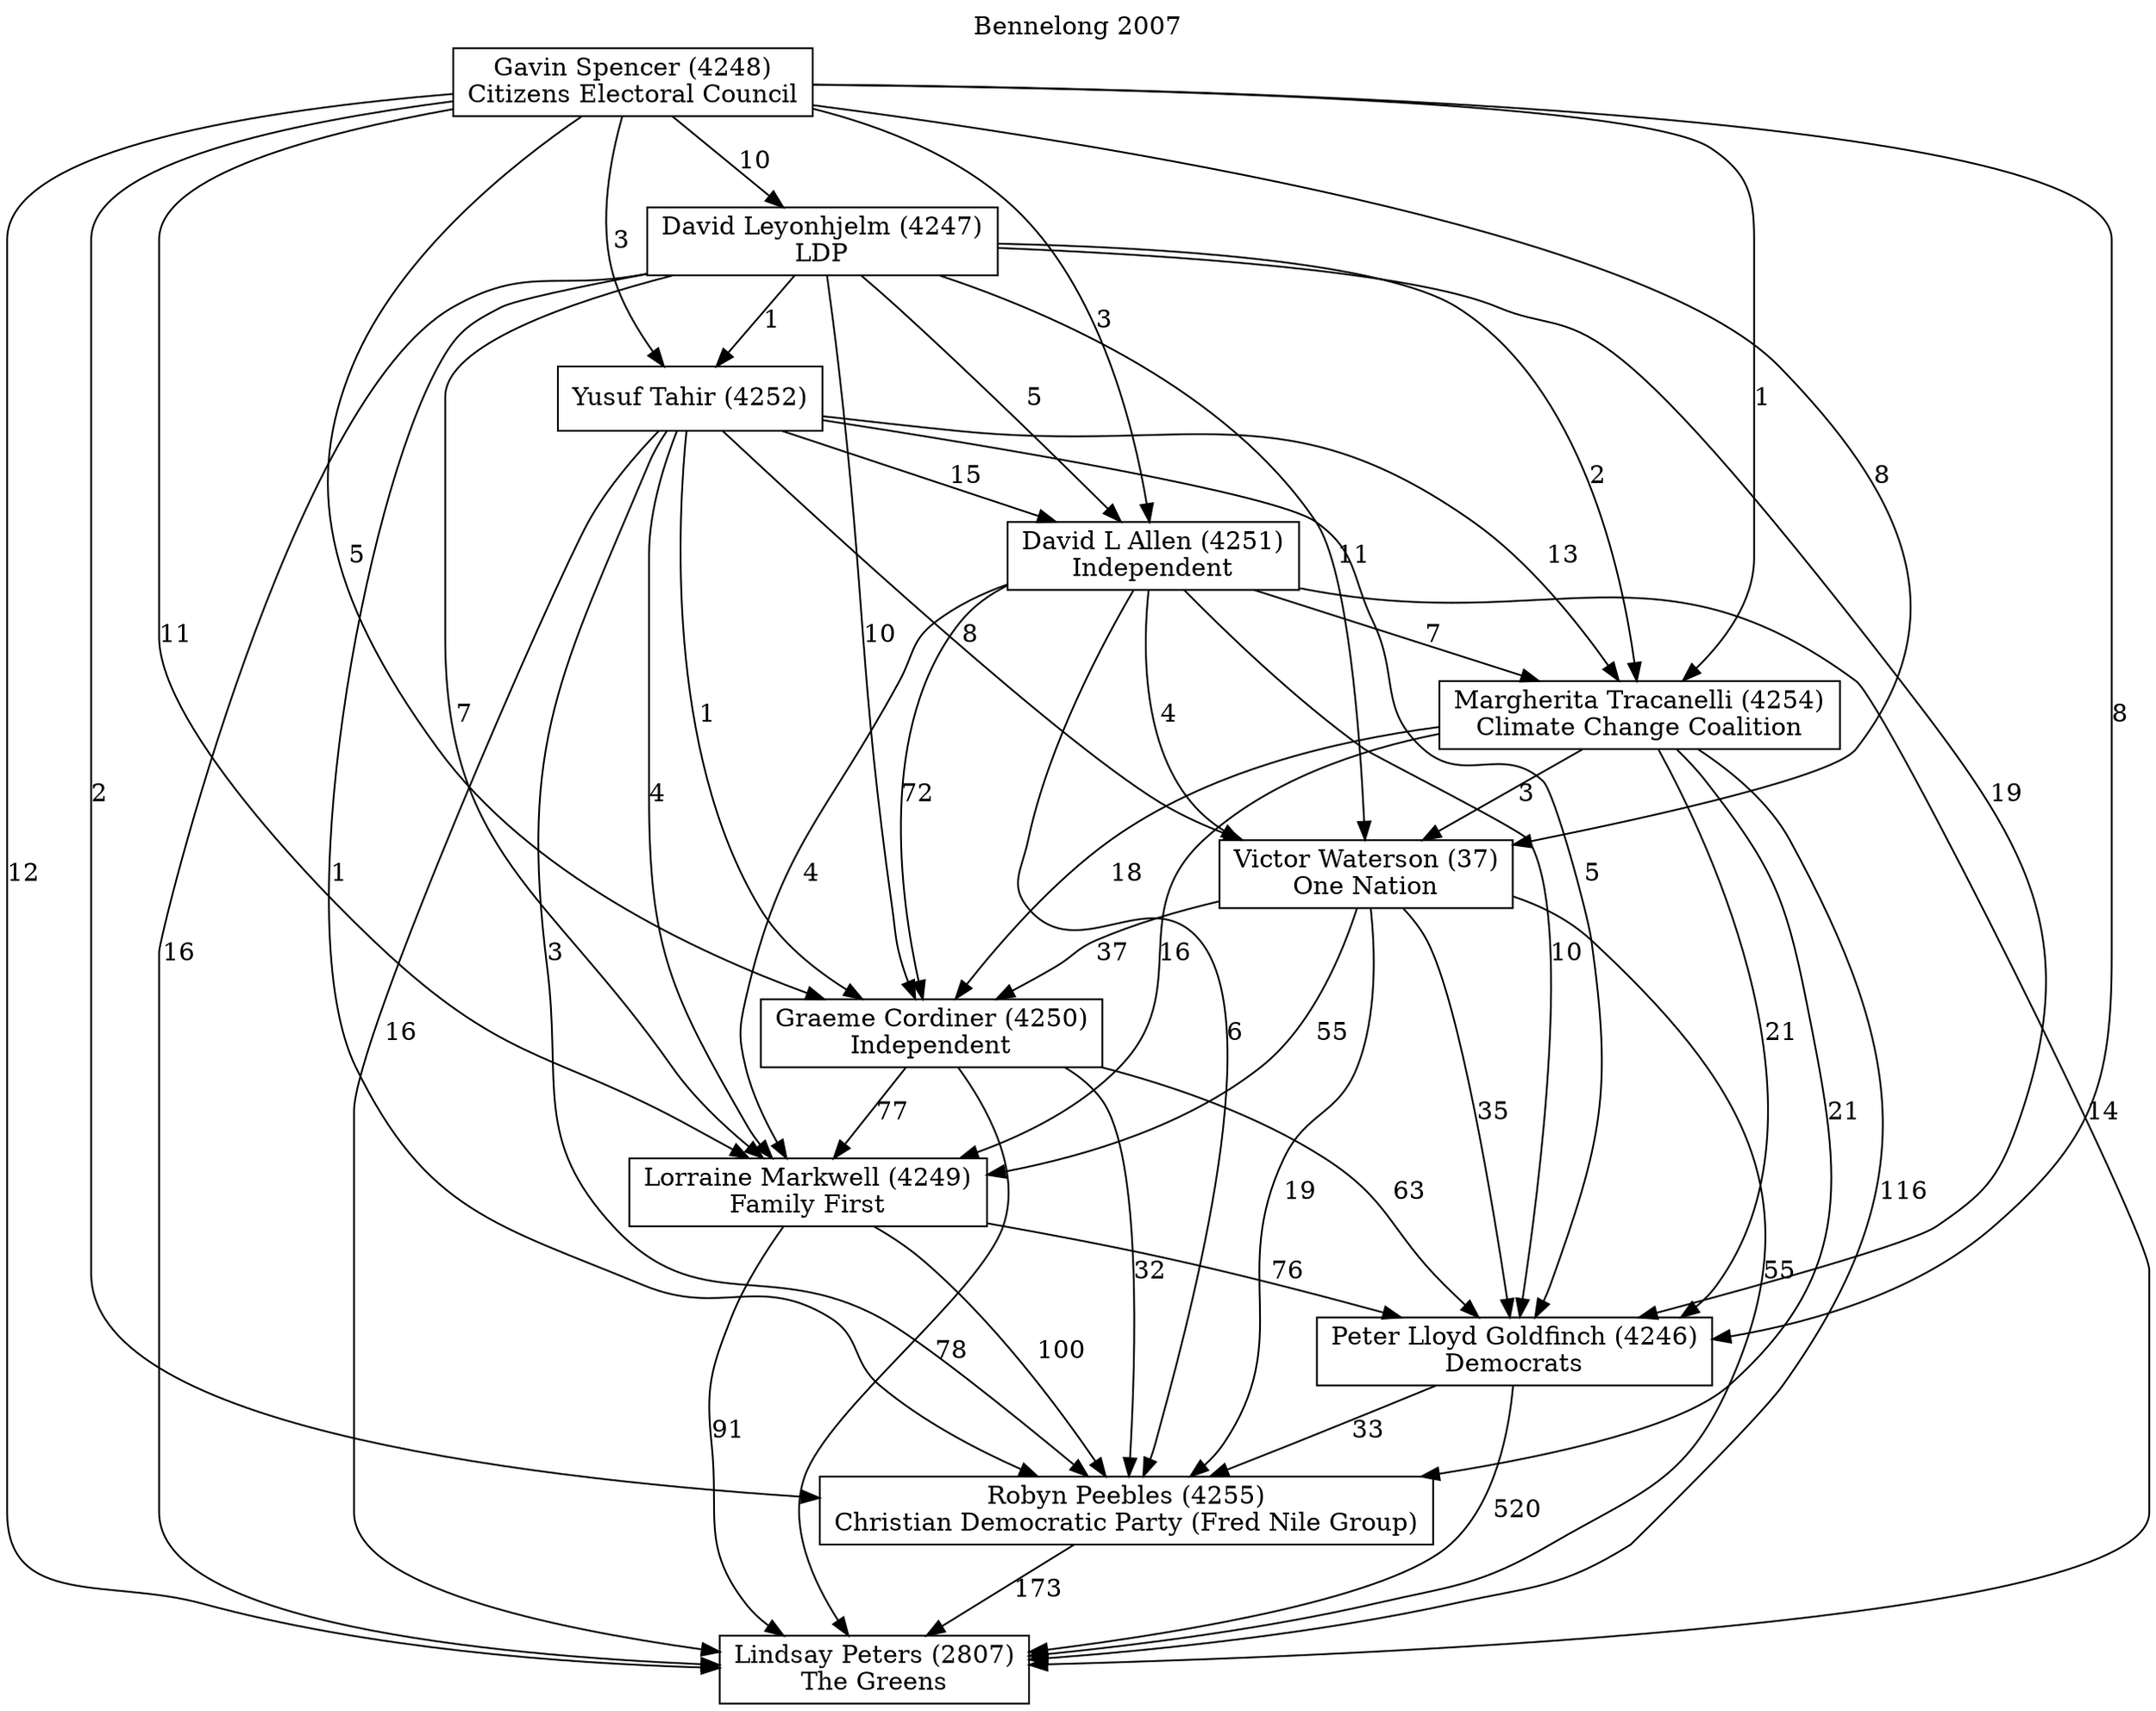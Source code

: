// House preference flow
digraph "Lindsay Peters (2807)_Bennelong_2007" {
	graph [label="Bennelong 2007" labelloc=t mclimit=10]
	node [shape=box]
	"Lindsay Peters (2807)" [label="Lindsay Peters (2807)
The Greens"]
	"Robyn Peebles (4255)" [label="Robyn Peebles (4255)
Christian Democratic Party (Fred Nile Group)"]
	"Peter Lloyd Goldfinch (4246)" [label="Peter Lloyd Goldfinch (4246)
Democrats"]
	"Lorraine Markwell (4249)" [label="Lorraine Markwell (4249)
Family First"]
	"Graeme Cordiner (4250)" [label="Graeme Cordiner (4250)
Independent"]
	"Victor Waterson (37)" [label="Victor Waterson (37)
One Nation"]
	"Margherita Tracanelli (4254)" [label="Margherita Tracanelli (4254)
Climate Change Coalition"]
	"David L Allen (4251)" [label="David L Allen (4251)
Independent"]
	"Yusuf Tahir (4252)" [label="Yusuf Tahir (4252)
"]
	"David Leyonhjelm (4247)" [label="David Leyonhjelm (4247)
LDP"]
	"Gavin Spencer (4248)" [label="Gavin Spencer (4248)
Citizens Electoral Council"]
	"Lindsay Peters (2807)" [label="Lindsay Peters (2807)
The Greens"]
	"Peter Lloyd Goldfinch (4246)" [label="Peter Lloyd Goldfinch (4246)
Democrats"]
	"Lorraine Markwell (4249)" [label="Lorraine Markwell (4249)
Family First"]
	"Graeme Cordiner (4250)" [label="Graeme Cordiner (4250)
Independent"]
	"Victor Waterson (37)" [label="Victor Waterson (37)
One Nation"]
	"Margherita Tracanelli (4254)" [label="Margherita Tracanelli (4254)
Climate Change Coalition"]
	"David L Allen (4251)" [label="David L Allen (4251)
Independent"]
	"Yusuf Tahir (4252)" [label="Yusuf Tahir (4252)
"]
	"David Leyonhjelm (4247)" [label="David Leyonhjelm (4247)
LDP"]
	"Gavin Spencer (4248)" [label="Gavin Spencer (4248)
Citizens Electoral Council"]
	"Lindsay Peters (2807)" [label="Lindsay Peters (2807)
The Greens"]
	"Lorraine Markwell (4249)" [label="Lorraine Markwell (4249)
Family First"]
	"Graeme Cordiner (4250)" [label="Graeme Cordiner (4250)
Independent"]
	"Victor Waterson (37)" [label="Victor Waterson (37)
One Nation"]
	"Margherita Tracanelli (4254)" [label="Margherita Tracanelli (4254)
Climate Change Coalition"]
	"David L Allen (4251)" [label="David L Allen (4251)
Independent"]
	"Yusuf Tahir (4252)" [label="Yusuf Tahir (4252)
"]
	"David Leyonhjelm (4247)" [label="David Leyonhjelm (4247)
LDP"]
	"Gavin Spencer (4248)" [label="Gavin Spencer (4248)
Citizens Electoral Council"]
	"Lindsay Peters (2807)" [label="Lindsay Peters (2807)
The Greens"]
	"Graeme Cordiner (4250)" [label="Graeme Cordiner (4250)
Independent"]
	"Victor Waterson (37)" [label="Victor Waterson (37)
One Nation"]
	"Margherita Tracanelli (4254)" [label="Margherita Tracanelli (4254)
Climate Change Coalition"]
	"David L Allen (4251)" [label="David L Allen (4251)
Independent"]
	"Yusuf Tahir (4252)" [label="Yusuf Tahir (4252)
"]
	"David Leyonhjelm (4247)" [label="David Leyonhjelm (4247)
LDP"]
	"Gavin Spencer (4248)" [label="Gavin Spencer (4248)
Citizens Electoral Council"]
	"Lindsay Peters (2807)" [label="Lindsay Peters (2807)
The Greens"]
	"Victor Waterson (37)" [label="Victor Waterson (37)
One Nation"]
	"Margherita Tracanelli (4254)" [label="Margherita Tracanelli (4254)
Climate Change Coalition"]
	"David L Allen (4251)" [label="David L Allen (4251)
Independent"]
	"Yusuf Tahir (4252)" [label="Yusuf Tahir (4252)
"]
	"David Leyonhjelm (4247)" [label="David Leyonhjelm (4247)
LDP"]
	"Gavin Spencer (4248)" [label="Gavin Spencer (4248)
Citizens Electoral Council"]
	"Lindsay Peters (2807)" [label="Lindsay Peters (2807)
The Greens"]
	"Margherita Tracanelli (4254)" [label="Margherita Tracanelli (4254)
Climate Change Coalition"]
	"David L Allen (4251)" [label="David L Allen (4251)
Independent"]
	"Yusuf Tahir (4252)" [label="Yusuf Tahir (4252)
"]
	"David Leyonhjelm (4247)" [label="David Leyonhjelm (4247)
LDP"]
	"Gavin Spencer (4248)" [label="Gavin Spencer (4248)
Citizens Electoral Council"]
	"Lindsay Peters (2807)" [label="Lindsay Peters (2807)
The Greens"]
	"David L Allen (4251)" [label="David L Allen (4251)
Independent"]
	"Yusuf Tahir (4252)" [label="Yusuf Tahir (4252)
"]
	"David Leyonhjelm (4247)" [label="David Leyonhjelm (4247)
LDP"]
	"Gavin Spencer (4248)" [label="Gavin Spencer (4248)
Citizens Electoral Council"]
	"Lindsay Peters (2807)" [label="Lindsay Peters (2807)
The Greens"]
	"Yusuf Tahir (4252)" [label="Yusuf Tahir (4252)
"]
	"David Leyonhjelm (4247)" [label="David Leyonhjelm (4247)
LDP"]
	"Gavin Spencer (4248)" [label="Gavin Spencer (4248)
Citizens Electoral Council"]
	"Lindsay Peters (2807)" [label="Lindsay Peters (2807)
The Greens"]
	"David Leyonhjelm (4247)" [label="David Leyonhjelm (4247)
LDP"]
	"Gavin Spencer (4248)" [label="Gavin Spencer (4248)
Citizens Electoral Council"]
	"Lindsay Peters (2807)" [label="Lindsay Peters (2807)
The Greens"]
	"Gavin Spencer (4248)" [label="Gavin Spencer (4248)
Citizens Electoral Council"]
	"Gavin Spencer (4248)" [label="Gavin Spencer (4248)
Citizens Electoral Council"]
	"David Leyonhjelm (4247)" [label="David Leyonhjelm (4247)
LDP"]
	"Gavin Spencer (4248)" [label="Gavin Spencer (4248)
Citizens Electoral Council"]
	"Gavin Spencer (4248)" [label="Gavin Spencer (4248)
Citizens Electoral Council"]
	"Yusuf Tahir (4252)" [label="Yusuf Tahir (4252)
"]
	"David Leyonhjelm (4247)" [label="David Leyonhjelm (4247)
LDP"]
	"Gavin Spencer (4248)" [label="Gavin Spencer (4248)
Citizens Electoral Council"]
	"Yusuf Tahir (4252)" [label="Yusuf Tahir (4252)
"]
	"Gavin Spencer (4248)" [label="Gavin Spencer (4248)
Citizens Electoral Council"]
	"Gavin Spencer (4248)" [label="Gavin Spencer (4248)
Citizens Electoral Council"]
	"David Leyonhjelm (4247)" [label="David Leyonhjelm (4247)
LDP"]
	"Gavin Spencer (4248)" [label="Gavin Spencer (4248)
Citizens Electoral Council"]
	"Gavin Spencer (4248)" [label="Gavin Spencer (4248)
Citizens Electoral Council"]
	"David L Allen (4251)" [label="David L Allen (4251)
Independent"]
	"Yusuf Tahir (4252)" [label="Yusuf Tahir (4252)
"]
	"David Leyonhjelm (4247)" [label="David Leyonhjelm (4247)
LDP"]
	"Gavin Spencer (4248)" [label="Gavin Spencer (4248)
Citizens Electoral Council"]
	"David L Allen (4251)" [label="David L Allen (4251)
Independent"]
	"David Leyonhjelm (4247)" [label="David Leyonhjelm (4247)
LDP"]
	"Gavin Spencer (4248)" [label="Gavin Spencer (4248)
Citizens Electoral Council"]
	"David L Allen (4251)" [label="David L Allen (4251)
Independent"]
	"Gavin Spencer (4248)" [label="Gavin Spencer (4248)
Citizens Electoral Council"]
	"Gavin Spencer (4248)" [label="Gavin Spencer (4248)
Citizens Electoral Council"]
	"David Leyonhjelm (4247)" [label="David Leyonhjelm (4247)
LDP"]
	"Gavin Spencer (4248)" [label="Gavin Spencer (4248)
Citizens Electoral Council"]
	"Gavin Spencer (4248)" [label="Gavin Spencer (4248)
Citizens Electoral Council"]
	"Yusuf Tahir (4252)" [label="Yusuf Tahir (4252)
"]
	"David Leyonhjelm (4247)" [label="David Leyonhjelm (4247)
LDP"]
	"Gavin Spencer (4248)" [label="Gavin Spencer (4248)
Citizens Electoral Council"]
	"Yusuf Tahir (4252)" [label="Yusuf Tahir (4252)
"]
	"Gavin Spencer (4248)" [label="Gavin Spencer (4248)
Citizens Electoral Council"]
	"Gavin Spencer (4248)" [label="Gavin Spencer (4248)
Citizens Electoral Council"]
	"David Leyonhjelm (4247)" [label="David Leyonhjelm (4247)
LDP"]
	"Gavin Spencer (4248)" [label="Gavin Spencer (4248)
Citizens Electoral Council"]
	"Gavin Spencer (4248)" [label="Gavin Spencer (4248)
Citizens Electoral Council"]
	"Margherita Tracanelli (4254)" [label="Margherita Tracanelli (4254)
Climate Change Coalition"]
	"David L Allen (4251)" [label="David L Allen (4251)
Independent"]
	"Yusuf Tahir (4252)" [label="Yusuf Tahir (4252)
"]
	"David Leyonhjelm (4247)" [label="David Leyonhjelm (4247)
LDP"]
	"Gavin Spencer (4248)" [label="Gavin Spencer (4248)
Citizens Electoral Council"]
	"Margherita Tracanelli (4254)" [label="Margherita Tracanelli (4254)
Climate Change Coalition"]
	"Yusuf Tahir (4252)" [label="Yusuf Tahir (4252)
"]
	"David Leyonhjelm (4247)" [label="David Leyonhjelm (4247)
LDP"]
	"Gavin Spencer (4248)" [label="Gavin Spencer (4248)
Citizens Electoral Council"]
	"Margherita Tracanelli (4254)" [label="Margherita Tracanelli (4254)
Climate Change Coalition"]
	"David Leyonhjelm (4247)" [label="David Leyonhjelm (4247)
LDP"]
	"Gavin Spencer (4248)" [label="Gavin Spencer (4248)
Citizens Electoral Council"]
	"Margherita Tracanelli (4254)" [label="Margherita Tracanelli (4254)
Climate Change Coalition"]
	"Gavin Spencer (4248)" [label="Gavin Spencer (4248)
Citizens Electoral Council"]
	"Gavin Spencer (4248)" [label="Gavin Spencer (4248)
Citizens Electoral Council"]
	"David Leyonhjelm (4247)" [label="David Leyonhjelm (4247)
LDP"]
	"Gavin Spencer (4248)" [label="Gavin Spencer (4248)
Citizens Electoral Council"]
	"Gavin Spencer (4248)" [label="Gavin Spencer (4248)
Citizens Electoral Council"]
	"Yusuf Tahir (4252)" [label="Yusuf Tahir (4252)
"]
	"David Leyonhjelm (4247)" [label="David Leyonhjelm (4247)
LDP"]
	"Gavin Spencer (4248)" [label="Gavin Spencer (4248)
Citizens Electoral Council"]
	"Yusuf Tahir (4252)" [label="Yusuf Tahir (4252)
"]
	"Gavin Spencer (4248)" [label="Gavin Spencer (4248)
Citizens Electoral Council"]
	"Gavin Spencer (4248)" [label="Gavin Spencer (4248)
Citizens Electoral Council"]
	"David Leyonhjelm (4247)" [label="David Leyonhjelm (4247)
LDP"]
	"Gavin Spencer (4248)" [label="Gavin Spencer (4248)
Citizens Electoral Council"]
	"Gavin Spencer (4248)" [label="Gavin Spencer (4248)
Citizens Electoral Council"]
	"David L Allen (4251)" [label="David L Allen (4251)
Independent"]
	"Yusuf Tahir (4252)" [label="Yusuf Tahir (4252)
"]
	"David Leyonhjelm (4247)" [label="David Leyonhjelm (4247)
LDP"]
	"Gavin Spencer (4248)" [label="Gavin Spencer (4248)
Citizens Electoral Council"]
	"David L Allen (4251)" [label="David L Allen (4251)
Independent"]
	"David Leyonhjelm (4247)" [label="David Leyonhjelm (4247)
LDP"]
	"Gavin Spencer (4248)" [label="Gavin Spencer (4248)
Citizens Electoral Council"]
	"David L Allen (4251)" [label="David L Allen (4251)
Independent"]
	"Gavin Spencer (4248)" [label="Gavin Spencer (4248)
Citizens Electoral Council"]
	"Gavin Spencer (4248)" [label="Gavin Spencer (4248)
Citizens Electoral Council"]
	"David Leyonhjelm (4247)" [label="David Leyonhjelm (4247)
LDP"]
	"Gavin Spencer (4248)" [label="Gavin Spencer (4248)
Citizens Electoral Council"]
	"Gavin Spencer (4248)" [label="Gavin Spencer (4248)
Citizens Electoral Council"]
	"Yusuf Tahir (4252)" [label="Yusuf Tahir (4252)
"]
	"David Leyonhjelm (4247)" [label="David Leyonhjelm (4247)
LDP"]
	"Gavin Spencer (4248)" [label="Gavin Spencer (4248)
Citizens Electoral Council"]
	"Yusuf Tahir (4252)" [label="Yusuf Tahir (4252)
"]
	"Gavin Spencer (4248)" [label="Gavin Spencer (4248)
Citizens Electoral Council"]
	"Gavin Spencer (4248)" [label="Gavin Spencer (4248)
Citizens Electoral Council"]
	"David Leyonhjelm (4247)" [label="David Leyonhjelm (4247)
LDP"]
	"Gavin Spencer (4248)" [label="Gavin Spencer (4248)
Citizens Electoral Council"]
	"Gavin Spencer (4248)" [label="Gavin Spencer (4248)
Citizens Electoral Council"]
	"Victor Waterson (37)" [label="Victor Waterson (37)
One Nation"]
	"Margherita Tracanelli (4254)" [label="Margherita Tracanelli (4254)
Climate Change Coalition"]
	"David L Allen (4251)" [label="David L Allen (4251)
Independent"]
	"Yusuf Tahir (4252)" [label="Yusuf Tahir (4252)
"]
	"David Leyonhjelm (4247)" [label="David Leyonhjelm (4247)
LDP"]
	"Gavin Spencer (4248)" [label="Gavin Spencer (4248)
Citizens Electoral Council"]
	"Victor Waterson (37)" [label="Victor Waterson (37)
One Nation"]
	"David L Allen (4251)" [label="David L Allen (4251)
Independent"]
	"Yusuf Tahir (4252)" [label="Yusuf Tahir (4252)
"]
	"David Leyonhjelm (4247)" [label="David Leyonhjelm (4247)
LDP"]
	"Gavin Spencer (4248)" [label="Gavin Spencer (4248)
Citizens Electoral Council"]
	"Victor Waterson (37)" [label="Victor Waterson (37)
One Nation"]
	"Yusuf Tahir (4252)" [label="Yusuf Tahir (4252)
"]
	"David Leyonhjelm (4247)" [label="David Leyonhjelm (4247)
LDP"]
	"Gavin Spencer (4248)" [label="Gavin Spencer (4248)
Citizens Electoral Council"]
	"Victor Waterson (37)" [label="Victor Waterson (37)
One Nation"]
	"David Leyonhjelm (4247)" [label="David Leyonhjelm (4247)
LDP"]
	"Gavin Spencer (4248)" [label="Gavin Spencer (4248)
Citizens Electoral Council"]
	"Victor Waterson (37)" [label="Victor Waterson (37)
One Nation"]
	"Gavin Spencer (4248)" [label="Gavin Spencer (4248)
Citizens Electoral Council"]
	"Gavin Spencer (4248)" [label="Gavin Spencer (4248)
Citizens Electoral Council"]
	"David Leyonhjelm (4247)" [label="David Leyonhjelm (4247)
LDP"]
	"Gavin Spencer (4248)" [label="Gavin Spencer (4248)
Citizens Electoral Council"]
	"Gavin Spencer (4248)" [label="Gavin Spencer (4248)
Citizens Electoral Council"]
	"Yusuf Tahir (4252)" [label="Yusuf Tahir (4252)
"]
	"David Leyonhjelm (4247)" [label="David Leyonhjelm (4247)
LDP"]
	"Gavin Spencer (4248)" [label="Gavin Spencer (4248)
Citizens Electoral Council"]
	"Yusuf Tahir (4252)" [label="Yusuf Tahir (4252)
"]
	"Gavin Spencer (4248)" [label="Gavin Spencer (4248)
Citizens Electoral Council"]
	"Gavin Spencer (4248)" [label="Gavin Spencer (4248)
Citizens Electoral Council"]
	"David Leyonhjelm (4247)" [label="David Leyonhjelm (4247)
LDP"]
	"Gavin Spencer (4248)" [label="Gavin Spencer (4248)
Citizens Electoral Council"]
	"Gavin Spencer (4248)" [label="Gavin Spencer (4248)
Citizens Electoral Council"]
	"David L Allen (4251)" [label="David L Allen (4251)
Independent"]
	"Yusuf Tahir (4252)" [label="Yusuf Tahir (4252)
"]
	"David Leyonhjelm (4247)" [label="David Leyonhjelm (4247)
LDP"]
	"Gavin Spencer (4248)" [label="Gavin Spencer (4248)
Citizens Electoral Council"]
	"David L Allen (4251)" [label="David L Allen (4251)
Independent"]
	"David Leyonhjelm (4247)" [label="David Leyonhjelm (4247)
LDP"]
	"Gavin Spencer (4248)" [label="Gavin Spencer (4248)
Citizens Electoral Council"]
	"David L Allen (4251)" [label="David L Allen (4251)
Independent"]
	"Gavin Spencer (4248)" [label="Gavin Spencer (4248)
Citizens Electoral Council"]
	"Gavin Spencer (4248)" [label="Gavin Spencer (4248)
Citizens Electoral Council"]
	"David Leyonhjelm (4247)" [label="David Leyonhjelm (4247)
LDP"]
	"Gavin Spencer (4248)" [label="Gavin Spencer (4248)
Citizens Electoral Council"]
	"Gavin Spencer (4248)" [label="Gavin Spencer (4248)
Citizens Electoral Council"]
	"Yusuf Tahir (4252)" [label="Yusuf Tahir (4252)
"]
	"David Leyonhjelm (4247)" [label="David Leyonhjelm (4247)
LDP"]
	"Gavin Spencer (4248)" [label="Gavin Spencer (4248)
Citizens Electoral Council"]
	"Yusuf Tahir (4252)" [label="Yusuf Tahir (4252)
"]
	"Gavin Spencer (4248)" [label="Gavin Spencer (4248)
Citizens Electoral Council"]
	"Gavin Spencer (4248)" [label="Gavin Spencer (4248)
Citizens Electoral Council"]
	"David Leyonhjelm (4247)" [label="David Leyonhjelm (4247)
LDP"]
	"Gavin Spencer (4248)" [label="Gavin Spencer (4248)
Citizens Electoral Council"]
	"Gavin Spencer (4248)" [label="Gavin Spencer (4248)
Citizens Electoral Council"]
	"Margherita Tracanelli (4254)" [label="Margherita Tracanelli (4254)
Climate Change Coalition"]
	"David L Allen (4251)" [label="David L Allen (4251)
Independent"]
	"Yusuf Tahir (4252)" [label="Yusuf Tahir (4252)
"]
	"David Leyonhjelm (4247)" [label="David Leyonhjelm (4247)
LDP"]
	"Gavin Spencer (4248)" [label="Gavin Spencer (4248)
Citizens Electoral Council"]
	"Margherita Tracanelli (4254)" [label="Margherita Tracanelli (4254)
Climate Change Coalition"]
	"Yusuf Tahir (4252)" [label="Yusuf Tahir (4252)
"]
	"David Leyonhjelm (4247)" [label="David Leyonhjelm (4247)
LDP"]
	"Gavin Spencer (4248)" [label="Gavin Spencer (4248)
Citizens Electoral Council"]
	"Margherita Tracanelli (4254)" [label="Margherita Tracanelli (4254)
Climate Change Coalition"]
	"David Leyonhjelm (4247)" [label="David Leyonhjelm (4247)
LDP"]
	"Gavin Spencer (4248)" [label="Gavin Spencer (4248)
Citizens Electoral Council"]
	"Margherita Tracanelli (4254)" [label="Margherita Tracanelli (4254)
Climate Change Coalition"]
	"Gavin Spencer (4248)" [label="Gavin Spencer (4248)
Citizens Electoral Council"]
	"Gavin Spencer (4248)" [label="Gavin Spencer (4248)
Citizens Electoral Council"]
	"David Leyonhjelm (4247)" [label="David Leyonhjelm (4247)
LDP"]
	"Gavin Spencer (4248)" [label="Gavin Spencer (4248)
Citizens Electoral Council"]
	"Gavin Spencer (4248)" [label="Gavin Spencer (4248)
Citizens Electoral Council"]
	"Yusuf Tahir (4252)" [label="Yusuf Tahir (4252)
"]
	"David Leyonhjelm (4247)" [label="David Leyonhjelm (4247)
LDP"]
	"Gavin Spencer (4248)" [label="Gavin Spencer (4248)
Citizens Electoral Council"]
	"Yusuf Tahir (4252)" [label="Yusuf Tahir (4252)
"]
	"Gavin Spencer (4248)" [label="Gavin Spencer (4248)
Citizens Electoral Council"]
	"Gavin Spencer (4248)" [label="Gavin Spencer (4248)
Citizens Electoral Council"]
	"David Leyonhjelm (4247)" [label="David Leyonhjelm (4247)
LDP"]
	"Gavin Spencer (4248)" [label="Gavin Spencer (4248)
Citizens Electoral Council"]
	"Gavin Spencer (4248)" [label="Gavin Spencer (4248)
Citizens Electoral Council"]
	"David L Allen (4251)" [label="David L Allen (4251)
Independent"]
	"Yusuf Tahir (4252)" [label="Yusuf Tahir (4252)
"]
	"David Leyonhjelm (4247)" [label="David Leyonhjelm (4247)
LDP"]
	"Gavin Spencer (4248)" [label="Gavin Spencer (4248)
Citizens Electoral Council"]
	"David L Allen (4251)" [label="David L Allen (4251)
Independent"]
	"David Leyonhjelm (4247)" [label="David Leyonhjelm (4247)
LDP"]
	"Gavin Spencer (4248)" [label="Gavin Spencer (4248)
Citizens Electoral Council"]
	"David L Allen (4251)" [label="David L Allen (4251)
Independent"]
	"Gavin Spencer (4248)" [label="Gavin Spencer (4248)
Citizens Electoral Council"]
	"Gavin Spencer (4248)" [label="Gavin Spencer (4248)
Citizens Electoral Council"]
	"David Leyonhjelm (4247)" [label="David Leyonhjelm (4247)
LDP"]
	"Gavin Spencer (4248)" [label="Gavin Spencer (4248)
Citizens Electoral Council"]
	"Gavin Spencer (4248)" [label="Gavin Spencer (4248)
Citizens Electoral Council"]
	"Yusuf Tahir (4252)" [label="Yusuf Tahir (4252)
"]
	"David Leyonhjelm (4247)" [label="David Leyonhjelm (4247)
LDP"]
	"Gavin Spencer (4248)" [label="Gavin Spencer (4248)
Citizens Electoral Council"]
	"Yusuf Tahir (4252)" [label="Yusuf Tahir (4252)
"]
	"Gavin Spencer (4248)" [label="Gavin Spencer (4248)
Citizens Electoral Council"]
	"Gavin Spencer (4248)" [label="Gavin Spencer (4248)
Citizens Electoral Council"]
	"David Leyonhjelm (4247)" [label="David Leyonhjelm (4247)
LDP"]
	"Gavin Spencer (4248)" [label="Gavin Spencer (4248)
Citizens Electoral Council"]
	"Gavin Spencer (4248)" [label="Gavin Spencer (4248)
Citizens Electoral Council"]
	"Graeme Cordiner (4250)" [label="Graeme Cordiner (4250)
Independent"]
	"Victor Waterson (37)" [label="Victor Waterson (37)
One Nation"]
	"Margherita Tracanelli (4254)" [label="Margherita Tracanelli (4254)
Climate Change Coalition"]
	"David L Allen (4251)" [label="David L Allen (4251)
Independent"]
	"Yusuf Tahir (4252)" [label="Yusuf Tahir (4252)
"]
	"David Leyonhjelm (4247)" [label="David Leyonhjelm (4247)
LDP"]
	"Gavin Spencer (4248)" [label="Gavin Spencer (4248)
Citizens Electoral Council"]
	"Graeme Cordiner (4250)" [label="Graeme Cordiner (4250)
Independent"]
	"Margherita Tracanelli (4254)" [label="Margherita Tracanelli (4254)
Climate Change Coalition"]
	"David L Allen (4251)" [label="David L Allen (4251)
Independent"]
	"Yusuf Tahir (4252)" [label="Yusuf Tahir (4252)
"]
	"David Leyonhjelm (4247)" [label="David Leyonhjelm (4247)
LDP"]
	"Gavin Spencer (4248)" [label="Gavin Spencer (4248)
Citizens Electoral Council"]
	"Graeme Cordiner (4250)" [label="Graeme Cordiner (4250)
Independent"]
	"David L Allen (4251)" [label="David L Allen (4251)
Independent"]
	"Yusuf Tahir (4252)" [label="Yusuf Tahir (4252)
"]
	"David Leyonhjelm (4247)" [label="David Leyonhjelm (4247)
LDP"]
	"Gavin Spencer (4248)" [label="Gavin Spencer (4248)
Citizens Electoral Council"]
	"Graeme Cordiner (4250)" [label="Graeme Cordiner (4250)
Independent"]
	"Yusuf Tahir (4252)" [label="Yusuf Tahir (4252)
"]
	"David Leyonhjelm (4247)" [label="David Leyonhjelm (4247)
LDP"]
	"Gavin Spencer (4248)" [label="Gavin Spencer (4248)
Citizens Electoral Council"]
	"Graeme Cordiner (4250)" [label="Graeme Cordiner (4250)
Independent"]
	"David Leyonhjelm (4247)" [label="David Leyonhjelm (4247)
LDP"]
	"Gavin Spencer (4248)" [label="Gavin Spencer (4248)
Citizens Electoral Council"]
	"Graeme Cordiner (4250)" [label="Graeme Cordiner (4250)
Independent"]
	"Gavin Spencer (4248)" [label="Gavin Spencer (4248)
Citizens Electoral Council"]
	"Gavin Spencer (4248)" [label="Gavin Spencer (4248)
Citizens Electoral Council"]
	"David Leyonhjelm (4247)" [label="David Leyonhjelm (4247)
LDP"]
	"Gavin Spencer (4248)" [label="Gavin Spencer (4248)
Citizens Electoral Council"]
	"Gavin Spencer (4248)" [label="Gavin Spencer (4248)
Citizens Electoral Council"]
	"Yusuf Tahir (4252)" [label="Yusuf Tahir (4252)
"]
	"David Leyonhjelm (4247)" [label="David Leyonhjelm (4247)
LDP"]
	"Gavin Spencer (4248)" [label="Gavin Spencer (4248)
Citizens Electoral Council"]
	"Yusuf Tahir (4252)" [label="Yusuf Tahir (4252)
"]
	"Gavin Spencer (4248)" [label="Gavin Spencer (4248)
Citizens Electoral Council"]
	"Gavin Spencer (4248)" [label="Gavin Spencer (4248)
Citizens Electoral Council"]
	"David Leyonhjelm (4247)" [label="David Leyonhjelm (4247)
LDP"]
	"Gavin Spencer (4248)" [label="Gavin Spencer (4248)
Citizens Electoral Council"]
	"Gavin Spencer (4248)" [label="Gavin Spencer (4248)
Citizens Electoral Council"]
	"David L Allen (4251)" [label="David L Allen (4251)
Independent"]
	"Yusuf Tahir (4252)" [label="Yusuf Tahir (4252)
"]
	"David Leyonhjelm (4247)" [label="David Leyonhjelm (4247)
LDP"]
	"Gavin Spencer (4248)" [label="Gavin Spencer (4248)
Citizens Electoral Council"]
	"David L Allen (4251)" [label="David L Allen (4251)
Independent"]
	"David Leyonhjelm (4247)" [label="David Leyonhjelm (4247)
LDP"]
	"Gavin Spencer (4248)" [label="Gavin Spencer (4248)
Citizens Electoral Council"]
	"David L Allen (4251)" [label="David L Allen (4251)
Independent"]
	"Gavin Spencer (4248)" [label="Gavin Spencer (4248)
Citizens Electoral Council"]
	"Gavin Spencer (4248)" [label="Gavin Spencer (4248)
Citizens Electoral Council"]
	"David Leyonhjelm (4247)" [label="David Leyonhjelm (4247)
LDP"]
	"Gavin Spencer (4248)" [label="Gavin Spencer (4248)
Citizens Electoral Council"]
	"Gavin Spencer (4248)" [label="Gavin Spencer (4248)
Citizens Electoral Council"]
	"Yusuf Tahir (4252)" [label="Yusuf Tahir (4252)
"]
	"David Leyonhjelm (4247)" [label="David Leyonhjelm (4247)
LDP"]
	"Gavin Spencer (4248)" [label="Gavin Spencer (4248)
Citizens Electoral Council"]
	"Yusuf Tahir (4252)" [label="Yusuf Tahir (4252)
"]
	"Gavin Spencer (4248)" [label="Gavin Spencer (4248)
Citizens Electoral Council"]
	"Gavin Spencer (4248)" [label="Gavin Spencer (4248)
Citizens Electoral Council"]
	"David Leyonhjelm (4247)" [label="David Leyonhjelm (4247)
LDP"]
	"Gavin Spencer (4248)" [label="Gavin Spencer (4248)
Citizens Electoral Council"]
	"Gavin Spencer (4248)" [label="Gavin Spencer (4248)
Citizens Electoral Council"]
	"Margherita Tracanelli (4254)" [label="Margherita Tracanelli (4254)
Climate Change Coalition"]
	"David L Allen (4251)" [label="David L Allen (4251)
Independent"]
	"Yusuf Tahir (4252)" [label="Yusuf Tahir (4252)
"]
	"David Leyonhjelm (4247)" [label="David Leyonhjelm (4247)
LDP"]
	"Gavin Spencer (4248)" [label="Gavin Spencer (4248)
Citizens Electoral Council"]
	"Margherita Tracanelli (4254)" [label="Margherita Tracanelli (4254)
Climate Change Coalition"]
	"Yusuf Tahir (4252)" [label="Yusuf Tahir (4252)
"]
	"David Leyonhjelm (4247)" [label="David Leyonhjelm (4247)
LDP"]
	"Gavin Spencer (4248)" [label="Gavin Spencer (4248)
Citizens Electoral Council"]
	"Margherita Tracanelli (4254)" [label="Margherita Tracanelli (4254)
Climate Change Coalition"]
	"David Leyonhjelm (4247)" [label="David Leyonhjelm (4247)
LDP"]
	"Gavin Spencer (4248)" [label="Gavin Spencer (4248)
Citizens Electoral Council"]
	"Margherita Tracanelli (4254)" [label="Margherita Tracanelli (4254)
Climate Change Coalition"]
	"Gavin Spencer (4248)" [label="Gavin Spencer (4248)
Citizens Electoral Council"]
	"Gavin Spencer (4248)" [label="Gavin Spencer (4248)
Citizens Electoral Council"]
	"David Leyonhjelm (4247)" [label="David Leyonhjelm (4247)
LDP"]
	"Gavin Spencer (4248)" [label="Gavin Spencer (4248)
Citizens Electoral Council"]
	"Gavin Spencer (4248)" [label="Gavin Spencer (4248)
Citizens Electoral Council"]
	"Yusuf Tahir (4252)" [label="Yusuf Tahir (4252)
"]
	"David Leyonhjelm (4247)" [label="David Leyonhjelm (4247)
LDP"]
	"Gavin Spencer (4248)" [label="Gavin Spencer (4248)
Citizens Electoral Council"]
	"Yusuf Tahir (4252)" [label="Yusuf Tahir (4252)
"]
	"Gavin Spencer (4248)" [label="Gavin Spencer (4248)
Citizens Electoral Council"]
	"Gavin Spencer (4248)" [label="Gavin Spencer (4248)
Citizens Electoral Council"]
	"David Leyonhjelm (4247)" [label="David Leyonhjelm (4247)
LDP"]
	"Gavin Spencer (4248)" [label="Gavin Spencer (4248)
Citizens Electoral Council"]
	"Gavin Spencer (4248)" [label="Gavin Spencer (4248)
Citizens Electoral Council"]
	"David L Allen (4251)" [label="David L Allen (4251)
Independent"]
	"Yusuf Tahir (4252)" [label="Yusuf Tahir (4252)
"]
	"David Leyonhjelm (4247)" [label="David Leyonhjelm (4247)
LDP"]
	"Gavin Spencer (4248)" [label="Gavin Spencer (4248)
Citizens Electoral Council"]
	"David L Allen (4251)" [label="David L Allen (4251)
Independent"]
	"David Leyonhjelm (4247)" [label="David Leyonhjelm (4247)
LDP"]
	"Gavin Spencer (4248)" [label="Gavin Spencer (4248)
Citizens Electoral Council"]
	"David L Allen (4251)" [label="David L Allen (4251)
Independent"]
	"Gavin Spencer (4248)" [label="Gavin Spencer (4248)
Citizens Electoral Council"]
	"Gavin Spencer (4248)" [label="Gavin Spencer (4248)
Citizens Electoral Council"]
	"David Leyonhjelm (4247)" [label="David Leyonhjelm (4247)
LDP"]
	"Gavin Spencer (4248)" [label="Gavin Spencer (4248)
Citizens Electoral Council"]
	"Gavin Spencer (4248)" [label="Gavin Spencer (4248)
Citizens Electoral Council"]
	"Yusuf Tahir (4252)" [label="Yusuf Tahir (4252)
"]
	"David Leyonhjelm (4247)" [label="David Leyonhjelm (4247)
LDP"]
	"Gavin Spencer (4248)" [label="Gavin Spencer (4248)
Citizens Electoral Council"]
	"Yusuf Tahir (4252)" [label="Yusuf Tahir (4252)
"]
	"Gavin Spencer (4248)" [label="Gavin Spencer (4248)
Citizens Electoral Council"]
	"Gavin Spencer (4248)" [label="Gavin Spencer (4248)
Citizens Electoral Council"]
	"David Leyonhjelm (4247)" [label="David Leyonhjelm (4247)
LDP"]
	"Gavin Spencer (4248)" [label="Gavin Spencer (4248)
Citizens Electoral Council"]
	"Gavin Spencer (4248)" [label="Gavin Spencer (4248)
Citizens Electoral Council"]
	"Victor Waterson (37)" [label="Victor Waterson (37)
One Nation"]
	"Margherita Tracanelli (4254)" [label="Margherita Tracanelli (4254)
Climate Change Coalition"]
	"David L Allen (4251)" [label="David L Allen (4251)
Independent"]
	"Yusuf Tahir (4252)" [label="Yusuf Tahir (4252)
"]
	"David Leyonhjelm (4247)" [label="David Leyonhjelm (4247)
LDP"]
	"Gavin Spencer (4248)" [label="Gavin Spencer (4248)
Citizens Electoral Council"]
	"Victor Waterson (37)" [label="Victor Waterson (37)
One Nation"]
	"David L Allen (4251)" [label="David L Allen (4251)
Independent"]
	"Yusuf Tahir (4252)" [label="Yusuf Tahir (4252)
"]
	"David Leyonhjelm (4247)" [label="David Leyonhjelm (4247)
LDP"]
	"Gavin Spencer (4248)" [label="Gavin Spencer (4248)
Citizens Electoral Council"]
	"Victor Waterson (37)" [label="Victor Waterson (37)
One Nation"]
	"Yusuf Tahir (4252)" [label="Yusuf Tahir (4252)
"]
	"David Leyonhjelm (4247)" [label="David Leyonhjelm (4247)
LDP"]
	"Gavin Spencer (4248)" [label="Gavin Spencer (4248)
Citizens Electoral Council"]
	"Victor Waterson (37)" [label="Victor Waterson (37)
One Nation"]
	"David Leyonhjelm (4247)" [label="David Leyonhjelm (4247)
LDP"]
	"Gavin Spencer (4248)" [label="Gavin Spencer (4248)
Citizens Electoral Council"]
	"Victor Waterson (37)" [label="Victor Waterson (37)
One Nation"]
	"Gavin Spencer (4248)" [label="Gavin Spencer (4248)
Citizens Electoral Council"]
	"Gavin Spencer (4248)" [label="Gavin Spencer (4248)
Citizens Electoral Council"]
	"David Leyonhjelm (4247)" [label="David Leyonhjelm (4247)
LDP"]
	"Gavin Spencer (4248)" [label="Gavin Spencer (4248)
Citizens Electoral Council"]
	"Gavin Spencer (4248)" [label="Gavin Spencer (4248)
Citizens Electoral Council"]
	"Yusuf Tahir (4252)" [label="Yusuf Tahir (4252)
"]
	"David Leyonhjelm (4247)" [label="David Leyonhjelm (4247)
LDP"]
	"Gavin Spencer (4248)" [label="Gavin Spencer (4248)
Citizens Electoral Council"]
	"Yusuf Tahir (4252)" [label="Yusuf Tahir (4252)
"]
	"Gavin Spencer (4248)" [label="Gavin Spencer (4248)
Citizens Electoral Council"]
	"Gavin Spencer (4248)" [label="Gavin Spencer (4248)
Citizens Electoral Council"]
	"David Leyonhjelm (4247)" [label="David Leyonhjelm (4247)
LDP"]
	"Gavin Spencer (4248)" [label="Gavin Spencer (4248)
Citizens Electoral Council"]
	"Gavin Spencer (4248)" [label="Gavin Spencer (4248)
Citizens Electoral Council"]
	"David L Allen (4251)" [label="David L Allen (4251)
Independent"]
	"Yusuf Tahir (4252)" [label="Yusuf Tahir (4252)
"]
	"David Leyonhjelm (4247)" [label="David Leyonhjelm (4247)
LDP"]
	"Gavin Spencer (4248)" [label="Gavin Spencer (4248)
Citizens Electoral Council"]
	"David L Allen (4251)" [label="David L Allen (4251)
Independent"]
	"David Leyonhjelm (4247)" [label="David Leyonhjelm (4247)
LDP"]
	"Gavin Spencer (4248)" [label="Gavin Spencer (4248)
Citizens Electoral Council"]
	"David L Allen (4251)" [label="David L Allen (4251)
Independent"]
	"Gavin Spencer (4248)" [label="Gavin Spencer (4248)
Citizens Electoral Council"]
	"Gavin Spencer (4248)" [label="Gavin Spencer (4248)
Citizens Electoral Council"]
	"David Leyonhjelm (4247)" [label="David Leyonhjelm (4247)
LDP"]
	"Gavin Spencer (4248)" [label="Gavin Spencer (4248)
Citizens Electoral Council"]
	"Gavin Spencer (4248)" [label="Gavin Spencer (4248)
Citizens Electoral Council"]
	"Yusuf Tahir (4252)" [label="Yusuf Tahir (4252)
"]
	"David Leyonhjelm (4247)" [label="David Leyonhjelm (4247)
LDP"]
	"Gavin Spencer (4248)" [label="Gavin Spencer (4248)
Citizens Electoral Council"]
	"Yusuf Tahir (4252)" [label="Yusuf Tahir (4252)
"]
	"Gavin Spencer (4248)" [label="Gavin Spencer (4248)
Citizens Electoral Council"]
	"Gavin Spencer (4248)" [label="Gavin Spencer (4248)
Citizens Electoral Council"]
	"David Leyonhjelm (4247)" [label="David Leyonhjelm (4247)
LDP"]
	"Gavin Spencer (4248)" [label="Gavin Spencer (4248)
Citizens Electoral Council"]
	"Gavin Spencer (4248)" [label="Gavin Spencer (4248)
Citizens Electoral Council"]
	"Margherita Tracanelli (4254)" [label="Margherita Tracanelli (4254)
Climate Change Coalition"]
	"David L Allen (4251)" [label="David L Allen (4251)
Independent"]
	"Yusuf Tahir (4252)" [label="Yusuf Tahir (4252)
"]
	"David Leyonhjelm (4247)" [label="David Leyonhjelm (4247)
LDP"]
	"Gavin Spencer (4248)" [label="Gavin Spencer (4248)
Citizens Electoral Council"]
	"Margherita Tracanelli (4254)" [label="Margherita Tracanelli (4254)
Climate Change Coalition"]
	"Yusuf Tahir (4252)" [label="Yusuf Tahir (4252)
"]
	"David Leyonhjelm (4247)" [label="David Leyonhjelm (4247)
LDP"]
	"Gavin Spencer (4248)" [label="Gavin Spencer (4248)
Citizens Electoral Council"]
	"Margherita Tracanelli (4254)" [label="Margherita Tracanelli (4254)
Climate Change Coalition"]
	"David Leyonhjelm (4247)" [label="David Leyonhjelm (4247)
LDP"]
	"Gavin Spencer (4248)" [label="Gavin Spencer (4248)
Citizens Electoral Council"]
	"Margherita Tracanelli (4254)" [label="Margherita Tracanelli (4254)
Climate Change Coalition"]
	"Gavin Spencer (4248)" [label="Gavin Spencer (4248)
Citizens Electoral Council"]
	"Gavin Spencer (4248)" [label="Gavin Spencer (4248)
Citizens Electoral Council"]
	"David Leyonhjelm (4247)" [label="David Leyonhjelm (4247)
LDP"]
	"Gavin Spencer (4248)" [label="Gavin Spencer (4248)
Citizens Electoral Council"]
	"Gavin Spencer (4248)" [label="Gavin Spencer (4248)
Citizens Electoral Council"]
	"Yusuf Tahir (4252)" [label="Yusuf Tahir (4252)
"]
	"David Leyonhjelm (4247)" [label="David Leyonhjelm (4247)
LDP"]
	"Gavin Spencer (4248)" [label="Gavin Spencer (4248)
Citizens Electoral Council"]
	"Yusuf Tahir (4252)" [label="Yusuf Tahir (4252)
"]
	"Gavin Spencer (4248)" [label="Gavin Spencer (4248)
Citizens Electoral Council"]
	"Gavin Spencer (4248)" [label="Gavin Spencer (4248)
Citizens Electoral Council"]
	"David Leyonhjelm (4247)" [label="David Leyonhjelm (4247)
LDP"]
	"Gavin Spencer (4248)" [label="Gavin Spencer (4248)
Citizens Electoral Council"]
	"Gavin Spencer (4248)" [label="Gavin Spencer (4248)
Citizens Electoral Council"]
	"David L Allen (4251)" [label="David L Allen (4251)
Independent"]
	"Yusuf Tahir (4252)" [label="Yusuf Tahir (4252)
"]
	"David Leyonhjelm (4247)" [label="David Leyonhjelm (4247)
LDP"]
	"Gavin Spencer (4248)" [label="Gavin Spencer (4248)
Citizens Electoral Council"]
	"David L Allen (4251)" [label="David L Allen (4251)
Independent"]
	"David Leyonhjelm (4247)" [label="David Leyonhjelm (4247)
LDP"]
	"Gavin Spencer (4248)" [label="Gavin Spencer (4248)
Citizens Electoral Council"]
	"David L Allen (4251)" [label="David L Allen (4251)
Independent"]
	"Gavin Spencer (4248)" [label="Gavin Spencer (4248)
Citizens Electoral Council"]
	"Gavin Spencer (4248)" [label="Gavin Spencer (4248)
Citizens Electoral Council"]
	"David Leyonhjelm (4247)" [label="David Leyonhjelm (4247)
LDP"]
	"Gavin Spencer (4248)" [label="Gavin Spencer (4248)
Citizens Electoral Council"]
	"Gavin Spencer (4248)" [label="Gavin Spencer (4248)
Citizens Electoral Council"]
	"Yusuf Tahir (4252)" [label="Yusuf Tahir (4252)
"]
	"David Leyonhjelm (4247)" [label="David Leyonhjelm (4247)
LDP"]
	"Gavin Spencer (4248)" [label="Gavin Spencer (4248)
Citizens Electoral Council"]
	"Yusuf Tahir (4252)" [label="Yusuf Tahir (4252)
"]
	"Gavin Spencer (4248)" [label="Gavin Spencer (4248)
Citizens Electoral Council"]
	"Gavin Spencer (4248)" [label="Gavin Spencer (4248)
Citizens Electoral Council"]
	"David Leyonhjelm (4247)" [label="David Leyonhjelm (4247)
LDP"]
	"Gavin Spencer (4248)" [label="Gavin Spencer (4248)
Citizens Electoral Council"]
	"Gavin Spencer (4248)" [label="Gavin Spencer (4248)
Citizens Electoral Council"]
	"Lorraine Markwell (4249)" [label="Lorraine Markwell (4249)
Family First"]
	"Graeme Cordiner (4250)" [label="Graeme Cordiner (4250)
Independent"]
	"Victor Waterson (37)" [label="Victor Waterson (37)
One Nation"]
	"Margherita Tracanelli (4254)" [label="Margherita Tracanelli (4254)
Climate Change Coalition"]
	"David L Allen (4251)" [label="David L Allen (4251)
Independent"]
	"Yusuf Tahir (4252)" [label="Yusuf Tahir (4252)
"]
	"David Leyonhjelm (4247)" [label="David Leyonhjelm (4247)
LDP"]
	"Gavin Spencer (4248)" [label="Gavin Spencer (4248)
Citizens Electoral Council"]
	"Lorraine Markwell (4249)" [label="Lorraine Markwell (4249)
Family First"]
	"Victor Waterson (37)" [label="Victor Waterson (37)
One Nation"]
	"Margherita Tracanelli (4254)" [label="Margherita Tracanelli (4254)
Climate Change Coalition"]
	"David L Allen (4251)" [label="David L Allen (4251)
Independent"]
	"Yusuf Tahir (4252)" [label="Yusuf Tahir (4252)
"]
	"David Leyonhjelm (4247)" [label="David Leyonhjelm (4247)
LDP"]
	"Gavin Spencer (4248)" [label="Gavin Spencer (4248)
Citizens Electoral Council"]
	"Lorraine Markwell (4249)" [label="Lorraine Markwell (4249)
Family First"]
	"Margherita Tracanelli (4254)" [label="Margherita Tracanelli (4254)
Climate Change Coalition"]
	"David L Allen (4251)" [label="David L Allen (4251)
Independent"]
	"Yusuf Tahir (4252)" [label="Yusuf Tahir (4252)
"]
	"David Leyonhjelm (4247)" [label="David Leyonhjelm (4247)
LDP"]
	"Gavin Spencer (4248)" [label="Gavin Spencer (4248)
Citizens Electoral Council"]
	"Lorraine Markwell (4249)" [label="Lorraine Markwell (4249)
Family First"]
	"David L Allen (4251)" [label="David L Allen (4251)
Independent"]
	"Yusuf Tahir (4252)" [label="Yusuf Tahir (4252)
"]
	"David Leyonhjelm (4247)" [label="David Leyonhjelm (4247)
LDP"]
	"Gavin Spencer (4248)" [label="Gavin Spencer (4248)
Citizens Electoral Council"]
	"Lorraine Markwell (4249)" [label="Lorraine Markwell (4249)
Family First"]
	"Yusuf Tahir (4252)" [label="Yusuf Tahir (4252)
"]
	"David Leyonhjelm (4247)" [label="David Leyonhjelm (4247)
LDP"]
	"Gavin Spencer (4248)" [label="Gavin Spencer (4248)
Citizens Electoral Council"]
	"Lorraine Markwell (4249)" [label="Lorraine Markwell (4249)
Family First"]
	"David Leyonhjelm (4247)" [label="David Leyonhjelm (4247)
LDP"]
	"Gavin Spencer (4248)" [label="Gavin Spencer (4248)
Citizens Electoral Council"]
	"Lorraine Markwell (4249)" [label="Lorraine Markwell (4249)
Family First"]
	"Gavin Spencer (4248)" [label="Gavin Spencer (4248)
Citizens Electoral Council"]
	"Gavin Spencer (4248)" [label="Gavin Spencer (4248)
Citizens Electoral Council"]
	"David Leyonhjelm (4247)" [label="David Leyonhjelm (4247)
LDP"]
	"Gavin Spencer (4248)" [label="Gavin Spencer (4248)
Citizens Electoral Council"]
	"Gavin Spencer (4248)" [label="Gavin Spencer (4248)
Citizens Electoral Council"]
	"Yusuf Tahir (4252)" [label="Yusuf Tahir (4252)
"]
	"David Leyonhjelm (4247)" [label="David Leyonhjelm (4247)
LDP"]
	"Gavin Spencer (4248)" [label="Gavin Spencer (4248)
Citizens Electoral Council"]
	"Yusuf Tahir (4252)" [label="Yusuf Tahir (4252)
"]
	"Gavin Spencer (4248)" [label="Gavin Spencer (4248)
Citizens Electoral Council"]
	"Gavin Spencer (4248)" [label="Gavin Spencer (4248)
Citizens Electoral Council"]
	"David Leyonhjelm (4247)" [label="David Leyonhjelm (4247)
LDP"]
	"Gavin Spencer (4248)" [label="Gavin Spencer (4248)
Citizens Electoral Council"]
	"Gavin Spencer (4248)" [label="Gavin Spencer (4248)
Citizens Electoral Council"]
	"David L Allen (4251)" [label="David L Allen (4251)
Independent"]
	"Yusuf Tahir (4252)" [label="Yusuf Tahir (4252)
"]
	"David Leyonhjelm (4247)" [label="David Leyonhjelm (4247)
LDP"]
	"Gavin Spencer (4248)" [label="Gavin Spencer (4248)
Citizens Electoral Council"]
	"David L Allen (4251)" [label="David L Allen (4251)
Independent"]
	"David Leyonhjelm (4247)" [label="David Leyonhjelm (4247)
LDP"]
	"Gavin Spencer (4248)" [label="Gavin Spencer (4248)
Citizens Electoral Council"]
	"David L Allen (4251)" [label="David L Allen (4251)
Independent"]
	"Gavin Spencer (4248)" [label="Gavin Spencer (4248)
Citizens Electoral Council"]
	"Gavin Spencer (4248)" [label="Gavin Spencer (4248)
Citizens Electoral Council"]
	"David Leyonhjelm (4247)" [label="David Leyonhjelm (4247)
LDP"]
	"Gavin Spencer (4248)" [label="Gavin Spencer (4248)
Citizens Electoral Council"]
	"Gavin Spencer (4248)" [label="Gavin Spencer (4248)
Citizens Electoral Council"]
	"Yusuf Tahir (4252)" [label="Yusuf Tahir (4252)
"]
	"David Leyonhjelm (4247)" [label="David Leyonhjelm (4247)
LDP"]
	"Gavin Spencer (4248)" [label="Gavin Spencer (4248)
Citizens Electoral Council"]
	"Yusuf Tahir (4252)" [label="Yusuf Tahir (4252)
"]
	"Gavin Spencer (4248)" [label="Gavin Spencer (4248)
Citizens Electoral Council"]
	"Gavin Spencer (4248)" [label="Gavin Spencer (4248)
Citizens Electoral Council"]
	"David Leyonhjelm (4247)" [label="David Leyonhjelm (4247)
LDP"]
	"Gavin Spencer (4248)" [label="Gavin Spencer (4248)
Citizens Electoral Council"]
	"Gavin Spencer (4248)" [label="Gavin Spencer (4248)
Citizens Electoral Council"]
	"Margherita Tracanelli (4254)" [label="Margherita Tracanelli (4254)
Climate Change Coalition"]
	"David L Allen (4251)" [label="David L Allen (4251)
Independent"]
	"Yusuf Tahir (4252)" [label="Yusuf Tahir (4252)
"]
	"David Leyonhjelm (4247)" [label="David Leyonhjelm (4247)
LDP"]
	"Gavin Spencer (4248)" [label="Gavin Spencer (4248)
Citizens Electoral Council"]
	"Margherita Tracanelli (4254)" [label="Margherita Tracanelli (4254)
Climate Change Coalition"]
	"Yusuf Tahir (4252)" [label="Yusuf Tahir (4252)
"]
	"David Leyonhjelm (4247)" [label="David Leyonhjelm (4247)
LDP"]
	"Gavin Spencer (4248)" [label="Gavin Spencer (4248)
Citizens Electoral Council"]
	"Margherita Tracanelli (4254)" [label="Margherita Tracanelli (4254)
Climate Change Coalition"]
	"David Leyonhjelm (4247)" [label="David Leyonhjelm (4247)
LDP"]
	"Gavin Spencer (4248)" [label="Gavin Spencer (4248)
Citizens Electoral Council"]
	"Margherita Tracanelli (4254)" [label="Margherita Tracanelli (4254)
Climate Change Coalition"]
	"Gavin Spencer (4248)" [label="Gavin Spencer (4248)
Citizens Electoral Council"]
	"Gavin Spencer (4248)" [label="Gavin Spencer (4248)
Citizens Electoral Council"]
	"David Leyonhjelm (4247)" [label="David Leyonhjelm (4247)
LDP"]
	"Gavin Spencer (4248)" [label="Gavin Spencer (4248)
Citizens Electoral Council"]
	"Gavin Spencer (4248)" [label="Gavin Spencer (4248)
Citizens Electoral Council"]
	"Yusuf Tahir (4252)" [label="Yusuf Tahir (4252)
"]
	"David Leyonhjelm (4247)" [label="David Leyonhjelm (4247)
LDP"]
	"Gavin Spencer (4248)" [label="Gavin Spencer (4248)
Citizens Electoral Council"]
	"Yusuf Tahir (4252)" [label="Yusuf Tahir (4252)
"]
	"Gavin Spencer (4248)" [label="Gavin Spencer (4248)
Citizens Electoral Council"]
	"Gavin Spencer (4248)" [label="Gavin Spencer (4248)
Citizens Electoral Council"]
	"David Leyonhjelm (4247)" [label="David Leyonhjelm (4247)
LDP"]
	"Gavin Spencer (4248)" [label="Gavin Spencer (4248)
Citizens Electoral Council"]
	"Gavin Spencer (4248)" [label="Gavin Spencer (4248)
Citizens Electoral Council"]
	"David L Allen (4251)" [label="David L Allen (4251)
Independent"]
	"Yusuf Tahir (4252)" [label="Yusuf Tahir (4252)
"]
	"David Leyonhjelm (4247)" [label="David Leyonhjelm (4247)
LDP"]
	"Gavin Spencer (4248)" [label="Gavin Spencer (4248)
Citizens Electoral Council"]
	"David L Allen (4251)" [label="David L Allen (4251)
Independent"]
	"David Leyonhjelm (4247)" [label="David Leyonhjelm (4247)
LDP"]
	"Gavin Spencer (4248)" [label="Gavin Spencer (4248)
Citizens Electoral Council"]
	"David L Allen (4251)" [label="David L Allen (4251)
Independent"]
	"Gavin Spencer (4248)" [label="Gavin Spencer (4248)
Citizens Electoral Council"]
	"Gavin Spencer (4248)" [label="Gavin Spencer (4248)
Citizens Electoral Council"]
	"David Leyonhjelm (4247)" [label="David Leyonhjelm (4247)
LDP"]
	"Gavin Spencer (4248)" [label="Gavin Spencer (4248)
Citizens Electoral Council"]
	"Gavin Spencer (4248)" [label="Gavin Spencer (4248)
Citizens Electoral Council"]
	"Yusuf Tahir (4252)" [label="Yusuf Tahir (4252)
"]
	"David Leyonhjelm (4247)" [label="David Leyonhjelm (4247)
LDP"]
	"Gavin Spencer (4248)" [label="Gavin Spencer (4248)
Citizens Electoral Council"]
	"Yusuf Tahir (4252)" [label="Yusuf Tahir (4252)
"]
	"Gavin Spencer (4248)" [label="Gavin Spencer (4248)
Citizens Electoral Council"]
	"Gavin Spencer (4248)" [label="Gavin Spencer (4248)
Citizens Electoral Council"]
	"David Leyonhjelm (4247)" [label="David Leyonhjelm (4247)
LDP"]
	"Gavin Spencer (4248)" [label="Gavin Spencer (4248)
Citizens Electoral Council"]
	"Gavin Spencer (4248)" [label="Gavin Spencer (4248)
Citizens Electoral Council"]
	"Victor Waterson (37)" [label="Victor Waterson (37)
One Nation"]
	"Margherita Tracanelli (4254)" [label="Margherita Tracanelli (4254)
Climate Change Coalition"]
	"David L Allen (4251)" [label="David L Allen (4251)
Independent"]
	"Yusuf Tahir (4252)" [label="Yusuf Tahir (4252)
"]
	"David Leyonhjelm (4247)" [label="David Leyonhjelm (4247)
LDP"]
	"Gavin Spencer (4248)" [label="Gavin Spencer (4248)
Citizens Electoral Council"]
	"Victor Waterson (37)" [label="Victor Waterson (37)
One Nation"]
	"David L Allen (4251)" [label="David L Allen (4251)
Independent"]
	"Yusuf Tahir (4252)" [label="Yusuf Tahir (4252)
"]
	"David Leyonhjelm (4247)" [label="David Leyonhjelm (4247)
LDP"]
	"Gavin Spencer (4248)" [label="Gavin Spencer (4248)
Citizens Electoral Council"]
	"Victor Waterson (37)" [label="Victor Waterson (37)
One Nation"]
	"Yusuf Tahir (4252)" [label="Yusuf Tahir (4252)
"]
	"David Leyonhjelm (4247)" [label="David Leyonhjelm (4247)
LDP"]
	"Gavin Spencer (4248)" [label="Gavin Spencer (4248)
Citizens Electoral Council"]
	"Victor Waterson (37)" [label="Victor Waterson (37)
One Nation"]
	"David Leyonhjelm (4247)" [label="David Leyonhjelm (4247)
LDP"]
	"Gavin Spencer (4248)" [label="Gavin Spencer (4248)
Citizens Electoral Council"]
	"Victor Waterson (37)" [label="Victor Waterson (37)
One Nation"]
	"Gavin Spencer (4248)" [label="Gavin Spencer (4248)
Citizens Electoral Council"]
	"Gavin Spencer (4248)" [label="Gavin Spencer (4248)
Citizens Electoral Council"]
	"David Leyonhjelm (4247)" [label="David Leyonhjelm (4247)
LDP"]
	"Gavin Spencer (4248)" [label="Gavin Spencer (4248)
Citizens Electoral Council"]
	"Gavin Spencer (4248)" [label="Gavin Spencer (4248)
Citizens Electoral Council"]
	"Yusuf Tahir (4252)" [label="Yusuf Tahir (4252)
"]
	"David Leyonhjelm (4247)" [label="David Leyonhjelm (4247)
LDP"]
	"Gavin Spencer (4248)" [label="Gavin Spencer (4248)
Citizens Electoral Council"]
	"Yusuf Tahir (4252)" [label="Yusuf Tahir (4252)
"]
	"Gavin Spencer (4248)" [label="Gavin Spencer (4248)
Citizens Electoral Council"]
	"Gavin Spencer (4248)" [label="Gavin Spencer (4248)
Citizens Electoral Council"]
	"David Leyonhjelm (4247)" [label="David Leyonhjelm (4247)
LDP"]
	"Gavin Spencer (4248)" [label="Gavin Spencer (4248)
Citizens Electoral Council"]
	"Gavin Spencer (4248)" [label="Gavin Spencer (4248)
Citizens Electoral Council"]
	"David L Allen (4251)" [label="David L Allen (4251)
Independent"]
	"Yusuf Tahir (4252)" [label="Yusuf Tahir (4252)
"]
	"David Leyonhjelm (4247)" [label="David Leyonhjelm (4247)
LDP"]
	"Gavin Spencer (4248)" [label="Gavin Spencer (4248)
Citizens Electoral Council"]
	"David L Allen (4251)" [label="David L Allen (4251)
Independent"]
	"David Leyonhjelm (4247)" [label="David Leyonhjelm (4247)
LDP"]
	"Gavin Spencer (4248)" [label="Gavin Spencer (4248)
Citizens Electoral Council"]
	"David L Allen (4251)" [label="David L Allen (4251)
Independent"]
	"Gavin Spencer (4248)" [label="Gavin Spencer (4248)
Citizens Electoral Council"]
	"Gavin Spencer (4248)" [label="Gavin Spencer (4248)
Citizens Electoral Council"]
	"David Leyonhjelm (4247)" [label="David Leyonhjelm (4247)
LDP"]
	"Gavin Spencer (4248)" [label="Gavin Spencer (4248)
Citizens Electoral Council"]
	"Gavin Spencer (4248)" [label="Gavin Spencer (4248)
Citizens Electoral Council"]
	"Yusuf Tahir (4252)" [label="Yusuf Tahir (4252)
"]
	"David Leyonhjelm (4247)" [label="David Leyonhjelm (4247)
LDP"]
	"Gavin Spencer (4248)" [label="Gavin Spencer (4248)
Citizens Electoral Council"]
	"Yusuf Tahir (4252)" [label="Yusuf Tahir (4252)
"]
	"Gavin Spencer (4248)" [label="Gavin Spencer (4248)
Citizens Electoral Council"]
	"Gavin Spencer (4248)" [label="Gavin Spencer (4248)
Citizens Electoral Council"]
	"David Leyonhjelm (4247)" [label="David Leyonhjelm (4247)
LDP"]
	"Gavin Spencer (4248)" [label="Gavin Spencer (4248)
Citizens Electoral Council"]
	"Gavin Spencer (4248)" [label="Gavin Spencer (4248)
Citizens Electoral Council"]
	"Margherita Tracanelli (4254)" [label="Margherita Tracanelli (4254)
Climate Change Coalition"]
	"David L Allen (4251)" [label="David L Allen (4251)
Independent"]
	"Yusuf Tahir (4252)" [label="Yusuf Tahir (4252)
"]
	"David Leyonhjelm (4247)" [label="David Leyonhjelm (4247)
LDP"]
	"Gavin Spencer (4248)" [label="Gavin Spencer (4248)
Citizens Electoral Council"]
	"Margherita Tracanelli (4254)" [label="Margherita Tracanelli (4254)
Climate Change Coalition"]
	"Yusuf Tahir (4252)" [label="Yusuf Tahir (4252)
"]
	"David Leyonhjelm (4247)" [label="David Leyonhjelm (4247)
LDP"]
	"Gavin Spencer (4248)" [label="Gavin Spencer (4248)
Citizens Electoral Council"]
	"Margherita Tracanelli (4254)" [label="Margherita Tracanelli (4254)
Climate Change Coalition"]
	"David Leyonhjelm (4247)" [label="David Leyonhjelm (4247)
LDP"]
	"Gavin Spencer (4248)" [label="Gavin Spencer (4248)
Citizens Electoral Council"]
	"Margherita Tracanelli (4254)" [label="Margherita Tracanelli (4254)
Climate Change Coalition"]
	"Gavin Spencer (4248)" [label="Gavin Spencer (4248)
Citizens Electoral Council"]
	"Gavin Spencer (4248)" [label="Gavin Spencer (4248)
Citizens Electoral Council"]
	"David Leyonhjelm (4247)" [label="David Leyonhjelm (4247)
LDP"]
	"Gavin Spencer (4248)" [label="Gavin Spencer (4248)
Citizens Electoral Council"]
	"Gavin Spencer (4248)" [label="Gavin Spencer (4248)
Citizens Electoral Council"]
	"Yusuf Tahir (4252)" [label="Yusuf Tahir (4252)
"]
	"David Leyonhjelm (4247)" [label="David Leyonhjelm (4247)
LDP"]
	"Gavin Spencer (4248)" [label="Gavin Spencer (4248)
Citizens Electoral Council"]
	"Yusuf Tahir (4252)" [label="Yusuf Tahir (4252)
"]
	"Gavin Spencer (4248)" [label="Gavin Spencer (4248)
Citizens Electoral Council"]
	"Gavin Spencer (4248)" [label="Gavin Spencer (4248)
Citizens Electoral Council"]
	"David Leyonhjelm (4247)" [label="David Leyonhjelm (4247)
LDP"]
	"Gavin Spencer (4248)" [label="Gavin Spencer (4248)
Citizens Electoral Council"]
	"Gavin Spencer (4248)" [label="Gavin Spencer (4248)
Citizens Electoral Council"]
	"David L Allen (4251)" [label="David L Allen (4251)
Independent"]
	"Yusuf Tahir (4252)" [label="Yusuf Tahir (4252)
"]
	"David Leyonhjelm (4247)" [label="David Leyonhjelm (4247)
LDP"]
	"Gavin Spencer (4248)" [label="Gavin Spencer (4248)
Citizens Electoral Council"]
	"David L Allen (4251)" [label="David L Allen (4251)
Independent"]
	"David Leyonhjelm (4247)" [label="David Leyonhjelm (4247)
LDP"]
	"Gavin Spencer (4248)" [label="Gavin Spencer (4248)
Citizens Electoral Council"]
	"David L Allen (4251)" [label="David L Allen (4251)
Independent"]
	"Gavin Spencer (4248)" [label="Gavin Spencer (4248)
Citizens Electoral Council"]
	"Gavin Spencer (4248)" [label="Gavin Spencer (4248)
Citizens Electoral Council"]
	"David Leyonhjelm (4247)" [label="David Leyonhjelm (4247)
LDP"]
	"Gavin Spencer (4248)" [label="Gavin Spencer (4248)
Citizens Electoral Council"]
	"Gavin Spencer (4248)" [label="Gavin Spencer (4248)
Citizens Electoral Council"]
	"Yusuf Tahir (4252)" [label="Yusuf Tahir (4252)
"]
	"David Leyonhjelm (4247)" [label="David Leyonhjelm (4247)
LDP"]
	"Gavin Spencer (4248)" [label="Gavin Spencer (4248)
Citizens Electoral Council"]
	"Yusuf Tahir (4252)" [label="Yusuf Tahir (4252)
"]
	"Gavin Spencer (4248)" [label="Gavin Spencer (4248)
Citizens Electoral Council"]
	"Gavin Spencer (4248)" [label="Gavin Spencer (4248)
Citizens Electoral Council"]
	"David Leyonhjelm (4247)" [label="David Leyonhjelm (4247)
LDP"]
	"Gavin Spencer (4248)" [label="Gavin Spencer (4248)
Citizens Electoral Council"]
	"Gavin Spencer (4248)" [label="Gavin Spencer (4248)
Citizens Electoral Council"]
	"Graeme Cordiner (4250)" [label="Graeme Cordiner (4250)
Independent"]
	"Victor Waterson (37)" [label="Victor Waterson (37)
One Nation"]
	"Margherita Tracanelli (4254)" [label="Margherita Tracanelli (4254)
Climate Change Coalition"]
	"David L Allen (4251)" [label="David L Allen (4251)
Independent"]
	"Yusuf Tahir (4252)" [label="Yusuf Tahir (4252)
"]
	"David Leyonhjelm (4247)" [label="David Leyonhjelm (4247)
LDP"]
	"Gavin Spencer (4248)" [label="Gavin Spencer (4248)
Citizens Electoral Council"]
	"Graeme Cordiner (4250)" [label="Graeme Cordiner (4250)
Independent"]
	"Margherita Tracanelli (4254)" [label="Margherita Tracanelli (4254)
Climate Change Coalition"]
	"David L Allen (4251)" [label="David L Allen (4251)
Independent"]
	"Yusuf Tahir (4252)" [label="Yusuf Tahir (4252)
"]
	"David Leyonhjelm (4247)" [label="David Leyonhjelm (4247)
LDP"]
	"Gavin Spencer (4248)" [label="Gavin Spencer (4248)
Citizens Electoral Council"]
	"Graeme Cordiner (4250)" [label="Graeme Cordiner (4250)
Independent"]
	"David L Allen (4251)" [label="David L Allen (4251)
Independent"]
	"Yusuf Tahir (4252)" [label="Yusuf Tahir (4252)
"]
	"David Leyonhjelm (4247)" [label="David Leyonhjelm (4247)
LDP"]
	"Gavin Spencer (4248)" [label="Gavin Spencer (4248)
Citizens Electoral Council"]
	"Graeme Cordiner (4250)" [label="Graeme Cordiner (4250)
Independent"]
	"Yusuf Tahir (4252)" [label="Yusuf Tahir (4252)
"]
	"David Leyonhjelm (4247)" [label="David Leyonhjelm (4247)
LDP"]
	"Gavin Spencer (4248)" [label="Gavin Spencer (4248)
Citizens Electoral Council"]
	"Graeme Cordiner (4250)" [label="Graeme Cordiner (4250)
Independent"]
	"David Leyonhjelm (4247)" [label="David Leyonhjelm (4247)
LDP"]
	"Gavin Spencer (4248)" [label="Gavin Spencer (4248)
Citizens Electoral Council"]
	"Graeme Cordiner (4250)" [label="Graeme Cordiner (4250)
Independent"]
	"Gavin Spencer (4248)" [label="Gavin Spencer (4248)
Citizens Electoral Council"]
	"Gavin Spencer (4248)" [label="Gavin Spencer (4248)
Citizens Electoral Council"]
	"David Leyonhjelm (4247)" [label="David Leyonhjelm (4247)
LDP"]
	"Gavin Spencer (4248)" [label="Gavin Spencer (4248)
Citizens Electoral Council"]
	"Gavin Spencer (4248)" [label="Gavin Spencer (4248)
Citizens Electoral Council"]
	"Yusuf Tahir (4252)" [label="Yusuf Tahir (4252)
"]
	"David Leyonhjelm (4247)" [label="David Leyonhjelm (4247)
LDP"]
	"Gavin Spencer (4248)" [label="Gavin Spencer (4248)
Citizens Electoral Council"]
	"Yusuf Tahir (4252)" [label="Yusuf Tahir (4252)
"]
	"Gavin Spencer (4248)" [label="Gavin Spencer (4248)
Citizens Electoral Council"]
	"Gavin Spencer (4248)" [label="Gavin Spencer (4248)
Citizens Electoral Council"]
	"David Leyonhjelm (4247)" [label="David Leyonhjelm (4247)
LDP"]
	"Gavin Spencer (4248)" [label="Gavin Spencer (4248)
Citizens Electoral Council"]
	"Gavin Spencer (4248)" [label="Gavin Spencer (4248)
Citizens Electoral Council"]
	"David L Allen (4251)" [label="David L Allen (4251)
Independent"]
	"Yusuf Tahir (4252)" [label="Yusuf Tahir (4252)
"]
	"David Leyonhjelm (4247)" [label="David Leyonhjelm (4247)
LDP"]
	"Gavin Spencer (4248)" [label="Gavin Spencer (4248)
Citizens Electoral Council"]
	"David L Allen (4251)" [label="David L Allen (4251)
Independent"]
	"David Leyonhjelm (4247)" [label="David Leyonhjelm (4247)
LDP"]
	"Gavin Spencer (4248)" [label="Gavin Spencer (4248)
Citizens Electoral Council"]
	"David L Allen (4251)" [label="David L Allen (4251)
Independent"]
	"Gavin Spencer (4248)" [label="Gavin Spencer (4248)
Citizens Electoral Council"]
	"Gavin Spencer (4248)" [label="Gavin Spencer (4248)
Citizens Electoral Council"]
	"David Leyonhjelm (4247)" [label="David Leyonhjelm (4247)
LDP"]
	"Gavin Spencer (4248)" [label="Gavin Spencer (4248)
Citizens Electoral Council"]
	"Gavin Spencer (4248)" [label="Gavin Spencer (4248)
Citizens Electoral Council"]
	"Yusuf Tahir (4252)" [label="Yusuf Tahir (4252)
"]
	"David Leyonhjelm (4247)" [label="David Leyonhjelm (4247)
LDP"]
	"Gavin Spencer (4248)" [label="Gavin Spencer (4248)
Citizens Electoral Council"]
	"Yusuf Tahir (4252)" [label="Yusuf Tahir (4252)
"]
	"Gavin Spencer (4248)" [label="Gavin Spencer (4248)
Citizens Electoral Council"]
	"Gavin Spencer (4248)" [label="Gavin Spencer (4248)
Citizens Electoral Council"]
	"David Leyonhjelm (4247)" [label="David Leyonhjelm (4247)
LDP"]
	"Gavin Spencer (4248)" [label="Gavin Spencer (4248)
Citizens Electoral Council"]
	"Gavin Spencer (4248)" [label="Gavin Spencer (4248)
Citizens Electoral Council"]
	"Margherita Tracanelli (4254)" [label="Margherita Tracanelli (4254)
Climate Change Coalition"]
	"David L Allen (4251)" [label="David L Allen (4251)
Independent"]
	"Yusuf Tahir (4252)" [label="Yusuf Tahir (4252)
"]
	"David Leyonhjelm (4247)" [label="David Leyonhjelm (4247)
LDP"]
	"Gavin Spencer (4248)" [label="Gavin Spencer (4248)
Citizens Electoral Council"]
	"Margherita Tracanelli (4254)" [label="Margherita Tracanelli (4254)
Climate Change Coalition"]
	"Yusuf Tahir (4252)" [label="Yusuf Tahir (4252)
"]
	"David Leyonhjelm (4247)" [label="David Leyonhjelm (4247)
LDP"]
	"Gavin Spencer (4248)" [label="Gavin Spencer (4248)
Citizens Electoral Council"]
	"Margherita Tracanelli (4254)" [label="Margherita Tracanelli (4254)
Climate Change Coalition"]
	"David Leyonhjelm (4247)" [label="David Leyonhjelm (4247)
LDP"]
	"Gavin Spencer (4248)" [label="Gavin Spencer (4248)
Citizens Electoral Council"]
	"Margherita Tracanelli (4254)" [label="Margherita Tracanelli (4254)
Climate Change Coalition"]
	"Gavin Spencer (4248)" [label="Gavin Spencer (4248)
Citizens Electoral Council"]
	"Gavin Spencer (4248)" [label="Gavin Spencer (4248)
Citizens Electoral Council"]
	"David Leyonhjelm (4247)" [label="David Leyonhjelm (4247)
LDP"]
	"Gavin Spencer (4248)" [label="Gavin Spencer (4248)
Citizens Electoral Council"]
	"Gavin Spencer (4248)" [label="Gavin Spencer (4248)
Citizens Electoral Council"]
	"Yusuf Tahir (4252)" [label="Yusuf Tahir (4252)
"]
	"David Leyonhjelm (4247)" [label="David Leyonhjelm (4247)
LDP"]
	"Gavin Spencer (4248)" [label="Gavin Spencer (4248)
Citizens Electoral Council"]
	"Yusuf Tahir (4252)" [label="Yusuf Tahir (4252)
"]
	"Gavin Spencer (4248)" [label="Gavin Spencer (4248)
Citizens Electoral Council"]
	"Gavin Spencer (4248)" [label="Gavin Spencer (4248)
Citizens Electoral Council"]
	"David Leyonhjelm (4247)" [label="David Leyonhjelm (4247)
LDP"]
	"Gavin Spencer (4248)" [label="Gavin Spencer (4248)
Citizens Electoral Council"]
	"Gavin Spencer (4248)" [label="Gavin Spencer (4248)
Citizens Electoral Council"]
	"David L Allen (4251)" [label="David L Allen (4251)
Independent"]
	"Yusuf Tahir (4252)" [label="Yusuf Tahir (4252)
"]
	"David Leyonhjelm (4247)" [label="David Leyonhjelm (4247)
LDP"]
	"Gavin Spencer (4248)" [label="Gavin Spencer (4248)
Citizens Electoral Council"]
	"David L Allen (4251)" [label="David L Allen (4251)
Independent"]
	"David Leyonhjelm (4247)" [label="David Leyonhjelm (4247)
LDP"]
	"Gavin Spencer (4248)" [label="Gavin Spencer (4248)
Citizens Electoral Council"]
	"David L Allen (4251)" [label="David L Allen (4251)
Independent"]
	"Gavin Spencer (4248)" [label="Gavin Spencer (4248)
Citizens Electoral Council"]
	"Gavin Spencer (4248)" [label="Gavin Spencer (4248)
Citizens Electoral Council"]
	"David Leyonhjelm (4247)" [label="David Leyonhjelm (4247)
LDP"]
	"Gavin Spencer (4248)" [label="Gavin Spencer (4248)
Citizens Electoral Council"]
	"Gavin Spencer (4248)" [label="Gavin Spencer (4248)
Citizens Electoral Council"]
	"Yusuf Tahir (4252)" [label="Yusuf Tahir (4252)
"]
	"David Leyonhjelm (4247)" [label="David Leyonhjelm (4247)
LDP"]
	"Gavin Spencer (4248)" [label="Gavin Spencer (4248)
Citizens Electoral Council"]
	"Yusuf Tahir (4252)" [label="Yusuf Tahir (4252)
"]
	"Gavin Spencer (4248)" [label="Gavin Spencer (4248)
Citizens Electoral Council"]
	"Gavin Spencer (4248)" [label="Gavin Spencer (4248)
Citizens Electoral Council"]
	"David Leyonhjelm (4247)" [label="David Leyonhjelm (4247)
LDP"]
	"Gavin Spencer (4248)" [label="Gavin Spencer (4248)
Citizens Electoral Council"]
	"Gavin Spencer (4248)" [label="Gavin Spencer (4248)
Citizens Electoral Council"]
	"Victor Waterson (37)" [label="Victor Waterson (37)
One Nation"]
	"Margherita Tracanelli (4254)" [label="Margherita Tracanelli (4254)
Climate Change Coalition"]
	"David L Allen (4251)" [label="David L Allen (4251)
Independent"]
	"Yusuf Tahir (4252)" [label="Yusuf Tahir (4252)
"]
	"David Leyonhjelm (4247)" [label="David Leyonhjelm (4247)
LDP"]
	"Gavin Spencer (4248)" [label="Gavin Spencer (4248)
Citizens Electoral Council"]
	"Victor Waterson (37)" [label="Victor Waterson (37)
One Nation"]
	"David L Allen (4251)" [label="David L Allen (4251)
Independent"]
	"Yusuf Tahir (4252)" [label="Yusuf Tahir (4252)
"]
	"David Leyonhjelm (4247)" [label="David Leyonhjelm (4247)
LDP"]
	"Gavin Spencer (4248)" [label="Gavin Spencer (4248)
Citizens Electoral Council"]
	"Victor Waterson (37)" [label="Victor Waterson (37)
One Nation"]
	"Yusuf Tahir (4252)" [label="Yusuf Tahir (4252)
"]
	"David Leyonhjelm (4247)" [label="David Leyonhjelm (4247)
LDP"]
	"Gavin Spencer (4248)" [label="Gavin Spencer (4248)
Citizens Electoral Council"]
	"Victor Waterson (37)" [label="Victor Waterson (37)
One Nation"]
	"David Leyonhjelm (4247)" [label="David Leyonhjelm (4247)
LDP"]
	"Gavin Spencer (4248)" [label="Gavin Spencer (4248)
Citizens Electoral Council"]
	"Victor Waterson (37)" [label="Victor Waterson (37)
One Nation"]
	"Gavin Spencer (4248)" [label="Gavin Spencer (4248)
Citizens Electoral Council"]
	"Gavin Spencer (4248)" [label="Gavin Spencer (4248)
Citizens Electoral Council"]
	"David Leyonhjelm (4247)" [label="David Leyonhjelm (4247)
LDP"]
	"Gavin Spencer (4248)" [label="Gavin Spencer (4248)
Citizens Electoral Council"]
	"Gavin Spencer (4248)" [label="Gavin Spencer (4248)
Citizens Electoral Council"]
	"Yusuf Tahir (4252)" [label="Yusuf Tahir (4252)
"]
	"David Leyonhjelm (4247)" [label="David Leyonhjelm (4247)
LDP"]
	"Gavin Spencer (4248)" [label="Gavin Spencer (4248)
Citizens Electoral Council"]
	"Yusuf Tahir (4252)" [label="Yusuf Tahir (4252)
"]
	"Gavin Spencer (4248)" [label="Gavin Spencer (4248)
Citizens Electoral Council"]
	"Gavin Spencer (4248)" [label="Gavin Spencer (4248)
Citizens Electoral Council"]
	"David Leyonhjelm (4247)" [label="David Leyonhjelm (4247)
LDP"]
	"Gavin Spencer (4248)" [label="Gavin Spencer (4248)
Citizens Electoral Council"]
	"Gavin Spencer (4248)" [label="Gavin Spencer (4248)
Citizens Electoral Council"]
	"David L Allen (4251)" [label="David L Allen (4251)
Independent"]
	"Yusuf Tahir (4252)" [label="Yusuf Tahir (4252)
"]
	"David Leyonhjelm (4247)" [label="David Leyonhjelm (4247)
LDP"]
	"Gavin Spencer (4248)" [label="Gavin Spencer (4248)
Citizens Electoral Council"]
	"David L Allen (4251)" [label="David L Allen (4251)
Independent"]
	"David Leyonhjelm (4247)" [label="David Leyonhjelm (4247)
LDP"]
	"Gavin Spencer (4248)" [label="Gavin Spencer (4248)
Citizens Electoral Council"]
	"David L Allen (4251)" [label="David L Allen (4251)
Independent"]
	"Gavin Spencer (4248)" [label="Gavin Spencer (4248)
Citizens Electoral Council"]
	"Gavin Spencer (4248)" [label="Gavin Spencer (4248)
Citizens Electoral Council"]
	"David Leyonhjelm (4247)" [label="David Leyonhjelm (4247)
LDP"]
	"Gavin Spencer (4248)" [label="Gavin Spencer (4248)
Citizens Electoral Council"]
	"Gavin Spencer (4248)" [label="Gavin Spencer (4248)
Citizens Electoral Council"]
	"Yusuf Tahir (4252)" [label="Yusuf Tahir (4252)
"]
	"David Leyonhjelm (4247)" [label="David Leyonhjelm (4247)
LDP"]
	"Gavin Spencer (4248)" [label="Gavin Spencer (4248)
Citizens Electoral Council"]
	"Yusuf Tahir (4252)" [label="Yusuf Tahir (4252)
"]
	"Gavin Spencer (4248)" [label="Gavin Spencer (4248)
Citizens Electoral Council"]
	"Gavin Spencer (4248)" [label="Gavin Spencer (4248)
Citizens Electoral Council"]
	"David Leyonhjelm (4247)" [label="David Leyonhjelm (4247)
LDP"]
	"Gavin Spencer (4248)" [label="Gavin Spencer (4248)
Citizens Electoral Council"]
	"Gavin Spencer (4248)" [label="Gavin Spencer (4248)
Citizens Electoral Council"]
	"Margherita Tracanelli (4254)" [label="Margherita Tracanelli (4254)
Climate Change Coalition"]
	"David L Allen (4251)" [label="David L Allen (4251)
Independent"]
	"Yusuf Tahir (4252)" [label="Yusuf Tahir (4252)
"]
	"David Leyonhjelm (4247)" [label="David Leyonhjelm (4247)
LDP"]
	"Gavin Spencer (4248)" [label="Gavin Spencer (4248)
Citizens Electoral Council"]
	"Margherita Tracanelli (4254)" [label="Margherita Tracanelli (4254)
Climate Change Coalition"]
	"Yusuf Tahir (4252)" [label="Yusuf Tahir (4252)
"]
	"David Leyonhjelm (4247)" [label="David Leyonhjelm (4247)
LDP"]
	"Gavin Spencer (4248)" [label="Gavin Spencer (4248)
Citizens Electoral Council"]
	"Margherita Tracanelli (4254)" [label="Margherita Tracanelli (4254)
Climate Change Coalition"]
	"David Leyonhjelm (4247)" [label="David Leyonhjelm (4247)
LDP"]
	"Gavin Spencer (4248)" [label="Gavin Spencer (4248)
Citizens Electoral Council"]
	"Margherita Tracanelli (4254)" [label="Margherita Tracanelli (4254)
Climate Change Coalition"]
	"Gavin Spencer (4248)" [label="Gavin Spencer (4248)
Citizens Electoral Council"]
	"Gavin Spencer (4248)" [label="Gavin Spencer (4248)
Citizens Electoral Council"]
	"David Leyonhjelm (4247)" [label="David Leyonhjelm (4247)
LDP"]
	"Gavin Spencer (4248)" [label="Gavin Spencer (4248)
Citizens Electoral Council"]
	"Gavin Spencer (4248)" [label="Gavin Spencer (4248)
Citizens Electoral Council"]
	"Yusuf Tahir (4252)" [label="Yusuf Tahir (4252)
"]
	"David Leyonhjelm (4247)" [label="David Leyonhjelm (4247)
LDP"]
	"Gavin Spencer (4248)" [label="Gavin Spencer (4248)
Citizens Electoral Council"]
	"Yusuf Tahir (4252)" [label="Yusuf Tahir (4252)
"]
	"Gavin Spencer (4248)" [label="Gavin Spencer (4248)
Citizens Electoral Council"]
	"Gavin Spencer (4248)" [label="Gavin Spencer (4248)
Citizens Electoral Council"]
	"David Leyonhjelm (4247)" [label="David Leyonhjelm (4247)
LDP"]
	"Gavin Spencer (4248)" [label="Gavin Spencer (4248)
Citizens Electoral Council"]
	"Gavin Spencer (4248)" [label="Gavin Spencer (4248)
Citizens Electoral Council"]
	"David L Allen (4251)" [label="David L Allen (4251)
Independent"]
	"Yusuf Tahir (4252)" [label="Yusuf Tahir (4252)
"]
	"David Leyonhjelm (4247)" [label="David Leyonhjelm (4247)
LDP"]
	"Gavin Spencer (4248)" [label="Gavin Spencer (4248)
Citizens Electoral Council"]
	"David L Allen (4251)" [label="David L Allen (4251)
Independent"]
	"David Leyonhjelm (4247)" [label="David Leyonhjelm (4247)
LDP"]
	"Gavin Spencer (4248)" [label="Gavin Spencer (4248)
Citizens Electoral Council"]
	"David L Allen (4251)" [label="David L Allen (4251)
Independent"]
	"Gavin Spencer (4248)" [label="Gavin Spencer (4248)
Citizens Electoral Council"]
	"Gavin Spencer (4248)" [label="Gavin Spencer (4248)
Citizens Electoral Council"]
	"David Leyonhjelm (4247)" [label="David Leyonhjelm (4247)
LDP"]
	"Gavin Spencer (4248)" [label="Gavin Spencer (4248)
Citizens Electoral Council"]
	"Gavin Spencer (4248)" [label="Gavin Spencer (4248)
Citizens Electoral Council"]
	"Yusuf Tahir (4252)" [label="Yusuf Tahir (4252)
"]
	"David Leyonhjelm (4247)" [label="David Leyonhjelm (4247)
LDP"]
	"Gavin Spencer (4248)" [label="Gavin Spencer (4248)
Citizens Electoral Council"]
	"Yusuf Tahir (4252)" [label="Yusuf Tahir (4252)
"]
	"Gavin Spencer (4248)" [label="Gavin Spencer (4248)
Citizens Electoral Council"]
	"Gavin Spencer (4248)" [label="Gavin Spencer (4248)
Citizens Electoral Council"]
	"David Leyonhjelm (4247)" [label="David Leyonhjelm (4247)
LDP"]
	"Gavin Spencer (4248)" [label="Gavin Spencer (4248)
Citizens Electoral Council"]
	"Gavin Spencer (4248)" [label="Gavin Spencer (4248)
Citizens Electoral Council"]
	"Peter Lloyd Goldfinch (4246)" [label="Peter Lloyd Goldfinch (4246)
Democrats"]
	"Lorraine Markwell (4249)" [label="Lorraine Markwell (4249)
Family First"]
	"Graeme Cordiner (4250)" [label="Graeme Cordiner (4250)
Independent"]
	"Victor Waterson (37)" [label="Victor Waterson (37)
One Nation"]
	"Margherita Tracanelli (4254)" [label="Margherita Tracanelli (4254)
Climate Change Coalition"]
	"David L Allen (4251)" [label="David L Allen (4251)
Independent"]
	"Yusuf Tahir (4252)" [label="Yusuf Tahir (4252)
"]
	"David Leyonhjelm (4247)" [label="David Leyonhjelm (4247)
LDP"]
	"Gavin Spencer (4248)" [label="Gavin Spencer (4248)
Citizens Electoral Council"]
	"Peter Lloyd Goldfinch (4246)" [label="Peter Lloyd Goldfinch (4246)
Democrats"]
	"Graeme Cordiner (4250)" [label="Graeme Cordiner (4250)
Independent"]
	"Victor Waterson (37)" [label="Victor Waterson (37)
One Nation"]
	"Margherita Tracanelli (4254)" [label="Margherita Tracanelli (4254)
Climate Change Coalition"]
	"David L Allen (4251)" [label="David L Allen (4251)
Independent"]
	"Yusuf Tahir (4252)" [label="Yusuf Tahir (4252)
"]
	"David Leyonhjelm (4247)" [label="David Leyonhjelm (4247)
LDP"]
	"Gavin Spencer (4248)" [label="Gavin Spencer (4248)
Citizens Electoral Council"]
	"Peter Lloyd Goldfinch (4246)" [label="Peter Lloyd Goldfinch (4246)
Democrats"]
	"Victor Waterson (37)" [label="Victor Waterson (37)
One Nation"]
	"Margherita Tracanelli (4254)" [label="Margherita Tracanelli (4254)
Climate Change Coalition"]
	"David L Allen (4251)" [label="David L Allen (4251)
Independent"]
	"Yusuf Tahir (4252)" [label="Yusuf Tahir (4252)
"]
	"David Leyonhjelm (4247)" [label="David Leyonhjelm (4247)
LDP"]
	"Gavin Spencer (4248)" [label="Gavin Spencer (4248)
Citizens Electoral Council"]
	"Peter Lloyd Goldfinch (4246)" [label="Peter Lloyd Goldfinch (4246)
Democrats"]
	"Margherita Tracanelli (4254)" [label="Margherita Tracanelli (4254)
Climate Change Coalition"]
	"David L Allen (4251)" [label="David L Allen (4251)
Independent"]
	"Yusuf Tahir (4252)" [label="Yusuf Tahir (4252)
"]
	"David Leyonhjelm (4247)" [label="David Leyonhjelm (4247)
LDP"]
	"Gavin Spencer (4248)" [label="Gavin Spencer (4248)
Citizens Electoral Council"]
	"Peter Lloyd Goldfinch (4246)" [label="Peter Lloyd Goldfinch (4246)
Democrats"]
	"David L Allen (4251)" [label="David L Allen (4251)
Independent"]
	"Yusuf Tahir (4252)" [label="Yusuf Tahir (4252)
"]
	"David Leyonhjelm (4247)" [label="David Leyonhjelm (4247)
LDP"]
	"Gavin Spencer (4248)" [label="Gavin Spencer (4248)
Citizens Electoral Council"]
	"Peter Lloyd Goldfinch (4246)" [label="Peter Lloyd Goldfinch (4246)
Democrats"]
	"Yusuf Tahir (4252)" [label="Yusuf Tahir (4252)
"]
	"David Leyonhjelm (4247)" [label="David Leyonhjelm (4247)
LDP"]
	"Gavin Spencer (4248)" [label="Gavin Spencer (4248)
Citizens Electoral Council"]
	"Peter Lloyd Goldfinch (4246)" [label="Peter Lloyd Goldfinch (4246)
Democrats"]
	"David Leyonhjelm (4247)" [label="David Leyonhjelm (4247)
LDP"]
	"Gavin Spencer (4248)" [label="Gavin Spencer (4248)
Citizens Electoral Council"]
	"Peter Lloyd Goldfinch (4246)" [label="Peter Lloyd Goldfinch (4246)
Democrats"]
	"Gavin Spencer (4248)" [label="Gavin Spencer (4248)
Citizens Electoral Council"]
	"Gavin Spencer (4248)" [label="Gavin Spencer (4248)
Citizens Electoral Council"]
	"David Leyonhjelm (4247)" [label="David Leyonhjelm (4247)
LDP"]
	"Gavin Spencer (4248)" [label="Gavin Spencer (4248)
Citizens Electoral Council"]
	"Gavin Spencer (4248)" [label="Gavin Spencer (4248)
Citizens Electoral Council"]
	"Yusuf Tahir (4252)" [label="Yusuf Tahir (4252)
"]
	"David Leyonhjelm (4247)" [label="David Leyonhjelm (4247)
LDP"]
	"Gavin Spencer (4248)" [label="Gavin Spencer (4248)
Citizens Electoral Council"]
	"Yusuf Tahir (4252)" [label="Yusuf Tahir (4252)
"]
	"Gavin Spencer (4248)" [label="Gavin Spencer (4248)
Citizens Electoral Council"]
	"Gavin Spencer (4248)" [label="Gavin Spencer (4248)
Citizens Electoral Council"]
	"David Leyonhjelm (4247)" [label="David Leyonhjelm (4247)
LDP"]
	"Gavin Spencer (4248)" [label="Gavin Spencer (4248)
Citizens Electoral Council"]
	"Gavin Spencer (4248)" [label="Gavin Spencer (4248)
Citizens Electoral Council"]
	"David L Allen (4251)" [label="David L Allen (4251)
Independent"]
	"Yusuf Tahir (4252)" [label="Yusuf Tahir (4252)
"]
	"David Leyonhjelm (4247)" [label="David Leyonhjelm (4247)
LDP"]
	"Gavin Spencer (4248)" [label="Gavin Spencer (4248)
Citizens Electoral Council"]
	"David L Allen (4251)" [label="David L Allen (4251)
Independent"]
	"David Leyonhjelm (4247)" [label="David Leyonhjelm (4247)
LDP"]
	"Gavin Spencer (4248)" [label="Gavin Spencer (4248)
Citizens Electoral Council"]
	"David L Allen (4251)" [label="David L Allen (4251)
Independent"]
	"Gavin Spencer (4248)" [label="Gavin Spencer (4248)
Citizens Electoral Council"]
	"Gavin Spencer (4248)" [label="Gavin Spencer (4248)
Citizens Electoral Council"]
	"David Leyonhjelm (4247)" [label="David Leyonhjelm (4247)
LDP"]
	"Gavin Spencer (4248)" [label="Gavin Spencer (4248)
Citizens Electoral Council"]
	"Gavin Spencer (4248)" [label="Gavin Spencer (4248)
Citizens Electoral Council"]
	"Yusuf Tahir (4252)" [label="Yusuf Tahir (4252)
"]
	"David Leyonhjelm (4247)" [label="David Leyonhjelm (4247)
LDP"]
	"Gavin Spencer (4248)" [label="Gavin Spencer (4248)
Citizens Electoral Council"]
	"Yusuf Tahir (4252)" [label="Yusuf Tahir (4252)
"]
	"Gavin Spencer (4248)" [label="Gavin Spencer (4248)
Citizens Electoral Council"]
	"Gavin Spencer (4248)" [label="Gavin Spencer (4248)
Citizens Electoral Council"]
	"David Leyonhjelm (4247)" [label="David Leyonhjelm (4247)
LDP"]
	"Gavin Spencer (4248)" [label="Gavin Spencer (4248)
Citizens Electoral Council"]
	"Gavin Spencer (4248)" [label="Gavin Spencer (4248)
Citizens Electoral Council"]
	"Margherita Tracanelli (4254)" [label="Margherita Tracanelli (4254)
Climate Change Coalition"]
	"David L Allen (4251)" [label="David L Allen (4251)
Independent"]
	"Yusuf Tahir (4252)" [label="Yusuf Tahir (4252)
"]
	"David Leyonhjelm (4247)" [label="David Leyonhjelm (4247)
LDP"]
	"Gavin Spencer (4248)" [label="Gavin Spencer (4248)
Citizens Electoral Council"]
	"Margherita Tracanelli (4254)" [label="Margherita Tracanelli (4254)
Climate Change Coalition"]
	"Yusuf Tahir (4252)" [label="Yusuf Tahir (4252)
"]
	"David Leyonhjelm (4247)" [label="David Leyonhjelm (4247)
LDP"]
	"Gavin Spencer (4248)" [label="Gavin Spencer (4248)
Citizens Electoral Council"]
	"Margherita Tracanelli (4254)" [label="Margherita Tracanelli (4254)
Climate Change Coalition"]
	"David Leyonhjelm (4247)" [label="David Leyonhjelm (4247)
LDP"]
	"Gavin Spencer (4248)" [label="Gavin Spencer (4248)
Citizens Electoral Council"]
	"Margherita Tracanelli (4254)" [label="Margherita Tracanelli (4254)
Climate Change Coalition"]
	"Gavin Spencer (4248)" [label="Gavin Spencer (4248)
Citizens Electoral Council"]
	"Gavin Spencer (4248)" [label="Gavin Spencer (4248)
Citizens Electoral Council"]
	"David Leyonhjelm (4247)" [label="David Leyonhjelm (4247)
LDP"]
	"Gavin Spencer (4248)" [label="Gavin Spencer (4248)
Citizens Electoral Council"]
	"Gavin Spencer (4248)" [label="Gavin Spencer (4248)
Citizens Electoral Council"]
	"Yusuf Tahir (4252)" [label="Yusuf Tahir (4252)
"]
	"David Leyonhjelm (4247)" [label="David Leyonhjelm (4247)
LDP"]
	"Gavin Spencer (4248)" [label="Gavin Spencer (4248)
Citizens Electoral Council"]
	"Yusuf Tahir (4252)" [label="Yusuf Tahir (4252)
"]
	"Gavin Spencer (4248)" [label="Gavin Spencer (4248)
Citizens Electoral Council"]
	"Gavin Spencer (4248)" [label="Gavin Spencer (4248)
Citizens Electoral Council"]
	"David Leyonhjelm (4247)" [label="David Leyonhjelm (4247)
LDP"]
	"Gavin Spencer (4248)" [label="Gavin Spencer (4248)
Citizens Electoral Council"]
	"Gavin Spencer (4248)" [label="Gavin Spencer (4248)
Citizens Electoral Council"]
	"David L Allen (4251)" [label="David L Allen (4251)
Independent"]
	"Yusuf Tahir (4252)" [label="Yusuf Tahir (4252)
"]
	"David Leyonhjelm (4247)" [label="David Leyonhjelm (4247)
LDP"]
	"Gavin Spencer (4248)" [label="Gavin Spencer (4248)
Citizens Electoral Council"]
	"David L Allen (4251)" [label="David L Allen (4251)
Independent"]
	"David Leyonhjelm (4247)" [label="David Leyonhjelm (4247)
LDP"]
	"Gavin Spencer (4248)" [label="Gavin Spencer (4248)
Citizens Electoral Council"]
	"David L Allen (4251)" [label="David L Allen (4251)
Independent"]
	"Gavin Spencer (4248)" [label="Gavin Spencer (4248)
Citizens Electoral Council"]
	"Gavin Spencer (4248)" [label="Gavin Spencer (4248)
Citizens Electoral Council"]
	"David Leyonhjelm (4247)" [label="David Leyonhjelm (4247)
LDP"]
	"Gavin Spencer (4248)" [label="Gavin Spencer (4248)
Citizens Electoral Council"]
	"Gavin Spencer (4248)" [label="Gavin Spencer (4248)
Citizens Electoral Council"]
	"Yusuf Tahir (4252)" [label="Yusuf Tahir (4252)
"]
	"David Leyonhjelm (4247)" [label="David Leyonhjelm (4247)
LDP"]
	"Gavin Spencer (4248)" [label="Gavin Spencer (4248)
Citizens Electoral Council"]
	"Yusuf Tahir (4252)" [label="Yusuf Tahir (4252)
"]
	"Gavin Spencer (4248)" [label="Gavin Spencer (4248)
Citizens Electoral Council"]
	"Gavin Spencer (4248)" [label="Gavin Spencer (4248)
Citizens Electoral Council"]
	"David Leyonhjelm (4247)" [label="David Leyonhjelm (4247)
LDP"]
	"Gavin Spencer (4248)" [label="Gavin Spencer (4248)
Citizens Electoral Council"]
	"Gavin Spencer (4248)" [label="Gavin Spencer (4248)
Citizens Electoral Council"]
	"Victor Waterson (37)" [label="Victor Waterson (37)
One Nation"]
	"Margherita Tracanelli (4254)" [label="Margherita Tracanelli (4254)
Climate Change Coalition"]
	"David L Allen (4251)" [label="David L Allen (4251)
Independent"]
	"Yusuf Tahir (4252)" [label="Yusuf Tahir (4252)
"]
	"David Leyonhjelm (4247)" [label="David Leyonhjelm (4247)
LDP"]
	"Gavin Spencer (4248)" [label="Gavin Spencer (4248)
Citizens Electoral Council"]
	"Victor Waterson (37)" [label="Victor Waterson (37)
One Nation"]
	"David L Allen (4251)" [label="David L Allen (4251)
Independent"]
	"Yusuf Tahir (4252)" [label="Yusuf Tahir (4252)
"]
	"David Leyonhjelm (4247)" [label="David Leyonhjelm (4247)
LDP"]
	"Gavin Spencer (4248)" [label="Gavin Spencer (4248)
Citizens Electoral Council"]
	"Victor Waterson (37)" [label="Victor Waterson (37)
One Nation"]
	"Yusuf Tahir (4252)" [label="Yusuf Tahir (4252)
"]
	"David Leyonhjelm (4247)" [label="David Leyonhjelm (4247)
LDP"]
	"Gavin Spencer (4248)" [label="Gavin Spencer (4248)
Citizens Electoral Council"]
	"Victor Waterson (37)" [label="Victor Waterson (37)
One Nation"]
	"David Leyonhjelm (4247)" [label="David Leyonhjelm (4247)
LDP"]
	"Gavin Spencer (4248)" [label="Gavin Spencer (4248)
Citizens Electoral Council"]
	"Victor Waterson (37)" [label="Victor Waterson (37)
One Nation"]
	"Gavin Spencer (4248)" [label="Gavin Spencer (4248)
Citizens Electoral Council"]
	"Gavin Spencer (4248)" [label="Gavin Spencer (4248)
Citizens Electoral Council"]
	"David Leyonhjelm (4247)" [label="David Leyonhjelm (4247)
LDP"]
	"Gavin Spencer (4248)" [label="Gavin Spencer (4248)
Citizens Electoral Council"]
	"Gavin Spencer (4248)" [label="Gavin Spencer (4248)
Citizens Electoral Council"]
	"Yusuf Tahir (4252)" [label="Yusuf Tahir (4252)
"]
	"David Leyonhjelm (4247)" [label="David Leyonhjelm (4247)
LDP"]
	"Gavin Spencer (4248)" [label="Gavin Spencer (4248)
Citizens Electoral Council"]
	"Yusuf Tahir (4252)" [label="Yusuf Tahir (4252)
"]
	"Gavin Spencer (4248)" [label="Gavin Spencer (4248)
Citizens Electoral Council"]
	"Gavin Spencer (4248)" [label="Gavin Spencer (4248)
Citizens Electoral Council"]
	"David Leyonhjelm (4247)" [label="David Leyonhjelm (4247)
LDP"]
	"Gavin Spencer (4248)" [label="Gavin Spencer (4248)
Citizens Electoral Council"]
	"Gavin Spencer (4248)" [label="Gavin Spencer (4248)
Citizens Electoral Council"]
	"David L Allen (4251)" [label="David L Allen (4251)
Independent"]
	"Yusuf Tahir (4252)" [label="Yusuf Tahir (4252)
"]
	"David Leyonhjelm (4247)" [label="David Leyonhjelm (4247)
LDP"]
	"Gavin Spencer (4248)" [label="Gavin Spencer (4248)
Citizens Electoral Council"]
	"David L Allen (4251)" [label="David L Allen (4251)
Independent"]
	"David Leyonhjelm (4247)" [label="David Leyonhjelm (4247)
LDP"]
	"Gavin Spencer (4248)" [label="Gavin Spencer (4248)
Citizens Electoral Council"]
	"David L Allen (4251)" [label="David L Allen (4251)
Independent"]
	"Gavin Spencer (4248)" [label="Gavin Spencer (4248)
Citizens Electoral Council"]
	"Gavin Spencer (4248)" [label="Gavin Spencer (4248)
Citizens Electoral Council"]
	"David Leyonhjelm (4247)" [label="David Leyonhjelm (4247)
LDP"]
	"Gavin Spencer (4248)" [label="Gavin Spencer (4248)
Citizens Electoral Council"]
	"Gavin Spencer (4248)" [label="Gavin Spencer (4248)
Citizens Electoral Council"]
	"Yusuf Tahir (4252)" [label="Yusuf Tahir (4252)
"]
	"David Leyonhjelm (4247)" [label="David Leyonhjelm (4247)
LDP"]
	"Gavin Spencer (4248)" [label="Gavin Spencer (4248)
Citizens Electoral Council"]
	"Yusuf Tahir (4252)" [label="Yusuf Tahir (4252)
"]
	"Gavin Spencer (4248)" [label="Gavin Spencer (4248)
Citizens Electoral Council"]
	"Gavin Spencer (4248)" [label="Gavin Spencer (4248)
Citizens Electoral Council"]
	"David Leyonhjelm (4247)" [label="David Leyonhjelm (4247)
LDP"]
	"Gavin Spencer (4248)" [label="Gavin Spencer (4248)
Citizens Electoral Council"]
	"Gavin Spencer (4248)" [label="Gavin Spencer (4248)
Citizens Electoral Council"]
	"Margherita Tracanelli (4254)" [label="Margherita Tracanelli (4254)
Climate Change Coalition"]
	"David L Allen (4251)" [label="David L Allen (4251)
Independent"]
	"Yusuf Tahir (4252)" [label="Yusuf Tahir (4252)
"]
	"David Leyonhjelm (4247)" [label="David Leyonhjelm (4247)
LDP"]
	"Gavin Spencer (4248)" [label="Gavin Spencer (4248)
Citizens Electoral Council"]
	"Margherita Tracanelli (4254)" [label="Margherita Tracanelli (4254)
Climate Change Coalition"]
	"Yusuf Tahir (4252)" [label="Yusuf Tahir (4252)
"]
	"David Leyonhjelm (4247)" [label="David Leyonhjelm (4247)
LDP"]
	"Gavin Spencer (4248)" [label="Gavin Spencer (4248)
Citizens Electoral Council"]
	"Margherita Tracanelli (4254)" [label="Margherita Tracanelli (4254)
Climate Change Coalition"]
	"David Leyonhjelm (4247)" [label="David Leyonhjelm (4247)
LDP"]
	"Gavin Spencer (4248)" [label="Gavin Spencer (4248)
Citizens Electoral Council"]
	"Margherita Tracanelli (4254)" [label="Margherita Tracanelli (4254)
Climate Change Coalition"]
	"Gavin Spencer (4248)" [label="Gavin Spencer (4248)
Citizens Electoral Council"]
	"Gavin Spencer (4248)" [label="Gavin Spencer (4248)
Citizens Electoral Council"]
	"David Leyonhjelm (4247)" [label="David Leyonhjelm (4247)
LDP"]
	"Gavin Spencer (4248)" [label="Gavin Spencer (4248)
Citizens Electoral Council"]
	"Gavin Spencer (4248)" [label="Gavin Spencer (4248)
Citizens Electoral Council"]
	"Yusuf Tahir (4252)" [label="Yusuf Tahir (4252)
"]
	"David Leyonhjelm (4247)" [label="David Leyonhjelm (4247)
LDP"]
	"Gavin Spencer (4248)" [label="Gavin Spencer (4248)
Citizens Electoral Council"]
	"Yusuf Tahir (4252)" [label="Yusuf Tahir (4252)
"]
	"Gavin Spencer (4248)" [label="Gavin Spencer (4248)
Citizens Electoral Council"]
	"Gavin Spencer (4248)" [label="Gavin Spencer (4248)
Citizens Electoral Council"]
	"David Leyonhjelm (4247)" [label="David Leyonhjelm (4247)
LDP"]
	"Gavin Spencer (4248)" [label="Gavin Spencer (4248)
Citizens Electoral Council"]
	"Gavin Spencer (4248)" [label="Gavin Spencer (4248)
Citizens Electoral Council"]
	"David L Allen (4251)" [label="David L Allen (4251)
Independent"]
	"Yusuf Tahir (4252)" [label="Yusuf Tahir (4252)
"]
	"David Leyonhjelm (4247)" [label="David Leyonhjelm (4247)
LDP"]
	"Gavin Spencer (4248)" [label="Gavin Spencer (4248)
Citizens Electoral Council"]
	"David L Allen (4251)" [label="David L Allen (4251)
Independent"]
	"David Leyonhjelm (4247)" [label="David Leyonhjelm (4247)
LDP"]
	"Gavin Spencer (4248)" [label="Gavin Spencer (4248)
Citizens Electoral Council"]
	"David L Allen (4251)" [label="David L Allen (4251)
Independent"]
	"Gavin Spencer (4248)" [label="Gavin Spencer (4248)
Citizens Electoral Council"]
	"Gavin Spencer (4248)" [label="Gavin Spencer (4248)
Citizens Electoral Council"]
	"David Leyonhjelm (4247)" [label="David Leyonhjelm (4247)
LDP"]
	"Gavin Spencer (4248)" [label="Gavin Spencer (4248)
Citizens Electoral Council"]
	"Gavin Spencer (4248)" [label="Gavin Spencer (4248)
Citizens Electoral Council"]
	"Yusuf Tahir (4252)" [label="Yusuf Tahir (4252)
"]
	"David Leyonhjelm (4247)" [label="David Leyonhjelm (4247)
LDP"]
	"Gavin Spencer (4248)" [label="Gavin Spencer (4248)
Citizens Electoral Council"]
	"Yusuf Tahir (4252)" [label="Yusuf Tahir (4252)
"]
	"Gavin Spencer (4248)" [label="Gavin Spencer (4248)
Citizens Electoral Council"]
	"Gavin Spencer (4248)" [label="Gavin Spencer (4248)
Citizens Electoral Council"]
	"David Leyonhjelm (4247)" [label="David Leyonhjelm (4247)
LDP"]
	"Gavin Spencer (4248)" [label="Gavin Spencer (4248)
Citizens Electoral Council"]
	"Gavin Spencer (4248)" [label="Gavin Spencer (4248)
Citizens Electoral Council"]
	"Graeme Cordiner (4250)" [label="Graeme Cordiner (4250)
Independent"]
	"Victor Waterson (37)" [label="Victor Waterson (37)
One Nation"]
	"Margherita Tracanelli (4254)" [label="Margherita Tracanelli (4254)
Climate Change Coalition"]
	"David L Allen (4251)" [label="David L Allen (4251)
Independent"]
	"Yusuf Tahir (4252)" [label="Yusuf Tahir (4252)
"]
	"David Leyonhjelm (4247)" [label="David Leyonhjelm (4247)
LDP"]
	"Gavin Spencer (4248)" [label="Gavin Spencer (4248)
Citizens Electoral Council"]
	"Graeme Cordiner (4250)" [label="Graeme Cordiner (4250)
Independent"]
	"Margherita Tracanelli (4254)" [label="Margherita Tracanelli (4254)
Climate Change Coalition"]
	"David L Allen (4251)" [label="David L Allen (4251)
Independent"]
	"Yusuf Tahir (4252)" [label="Yusuf Tahir (4252)
"]
	"David Leyonhjelm (4247)" [label="David Leyonhjelm (4247)
LDP"]
	"Gavin Spencer (4248)" [label="Gavin Spencer (4248)
Citizens Electoral Council"]
	"Graeme Cordiner (4250)" [label="Graeme Cordiner (4250)
Independent"]
	"David L Allen (4251)" [label="David L Allen (4251)
Independent"]
	"Yusuf Tahir (4252)" [label="Yusuf Tahir (4252)
"]
	"David Leyonhjelm (4247)" [label="David Leyonhjelm (4247)
LDP"]
	"Gavin Spencer (4248)" [label="Gavin Spencer (4248)
Citizens Electoral Council"]
	"Graeme Cordiner (4250)" [label="Graeme Cordiner (4250)
Independent"]
	"Yusuf Tahir (4252)" [label="Yusuf Tahir (4252)
"]
	"David Leyonhjelm (4247)" [label="David Leyonhjelm (4247)
LDP"]
	"Gavin Spencer (4248)" [label="Gavin Spencer (4248)
Citizens Electoral Council"]
	"Graeme Cordiner (4250)" [label="Graeme Cordiner (4250)
Independent"]
	"David Leyonhjelm (4247)" [label="David Leyonhjelm (4247)
LDP"]
	"Gavin Spencer (4248)" [label="Gavin Spencer (4248)
Citizens Electoral Council"]
	"Graeme Cordiner (4250)" [label="Graeme Cordiner (4250)
Independent"]
	"Gavin Spencer (4248)" [label="Gavin Spencer (4248)
Citizens Electoral Council"]
	"Gavin Spencer (4248)" [label="Gavin Spencer (4248)
Citizens Electoral Council"]
	"David Leyonhjelm (4247)" [label="David Leyonhjelm (4247)
LDP"]
	"Gavin Spencer (4248)" [label="Gavin Spencer (4248)
Citizens Electoral Council"]
	"Gavin Spencer (4248)" [label="Gavin Spencer (4248)
Citizens Electoral Council"]
	"Yusuf Tahir (4252)" [label="Yusuf Tahir (4252)
"]
	"David Leyonhjelm (4247)" [label="David Leyonhjelm (4247)
LDP"]
	"Gavin Spencer (4248)" [label="Gavin Spencer (4248)
Citizens Electoral Council"]
	"Yusuf Tahir (4252)" [label="Yusuf Tahir (4252)
"]
	"Gavin Spencer (4248)" [label="Gavin Spencer (4248)
Citizens Electoral Council"]
	"Gavin Spencer (4248)" [label="Gavin Spencer (4248)
Citizens Electoral Council"]
	"David Leyonhjelm (4247)" [label="David Leyonhjelm (4247)
LDP"]
	"Gavin Spencer (4248)" [label="Gavin Spencer (4248)
Citizens Electoral Council"]
	"Gavin Spencer (4248)" [label="Gavin Spencer (4248)
Citizens Electoral Council"]
	"David L Allen (4251)" [label="David L Allen (4251)
Independent"]
	"Yusuf Tahir (4252)" [label="Yusuf Tahir (4252)
"]
	"David Leyonhjelm (4247)" [label="David Leyonhjelm (4247)
LDP"]
	"Gavin Spencer (4248)" [label="Gavin Spencer (4248)
Citizens Electoral Council"]
	"David L Allen (4251)" [label="David L Allen (4251)
Independent"]
	"David Leyonhjelm (4247)" [label="David Leyonhjelm (4247)
LDP"]
	"Gavin Spencer (4248)" [label="Gavin Spencer (4248)
Citizens Electoral Council"]
	"David L Allen (4251)" [label="David L Allen (4251)
Independent"]
	"Gavin Spencer (4248)" [label="Gavin Spencer (4248)
Citizens Electoral Council"]
	"Gavin Spencer (4248)" [label="Gavin Spencer (4248)
Citizens Electoral Council"]
	"David Leyonhjelm (4247)" [label="David Leyonhjelm (4247)
LDP"]
	"Gavin Spencer (4248)" [label="Gavin Spencer (4248)
Citizens Electoral Council"]
	"Gavin Spencer (4248)" [label="Gavin Spencer (4248)
Citizens Electoral Council"]
	"Yusuf Tahir (4252)" [label="Yusuf Tahir (4252)
"]
	"David Leyonhjelm (4247)" [label="David Leyonhjelm (4247)
LDP"]
	"Gavin Spencer (4248)" [label="Gavin Spencer (4248)
Citizens Electoral Council"]
	"Yusuf Tahir (4252)" [label="Yusuf Tahir (4252)
"]
	"Gavin Spencer (4248)" [label="Gavin Spencer (4248)
Citizens Electoral Council"]
	"Gavin Spencer (4248)" [label="Gavin Spencer (4248)
Citizens Electoral Council"]
	"David Leyonhjelm (4247)" [label="David Leyonhjelm (4247)
LDP"]
	"Gavin Spencer (4248)" [label="Gavin Spencer (4248)
Citizens Electoral Council"]
	"Gavin Spencer (4248)" [label="Gavin Spencer (4248)
Citizens Electoral Council"]
	"Margherita Tracanelli (4254)" [label="Margherita Tracanelli (4254)
Climate Change Coalition"]
	"David L Allen (4251)" [label="David L Allen (4251)
Independent"]
	"Yusuf Tahir (4252)" [label="Yusuf Tahir (4252)
"]
	"David Leyonhjelm (4247)" [label="David Leyonhjelm (4247)
LDP"]
	"Gavin Spencer (4248)" [label="Gavin Spencer (4248)
Citizens Electoral Council"]
	"Margherita Tracanelli (4254)" [label="Margherita Tracanelli (4254)
Climate Change Coalition"]
	"Yusuf Tahir (4252)" [label="Yusuf Tahir (4252)
"]
	"David Leyonhjelm (4247)" [label="David Leyonhjelm (4247)
LDP"]
	"Gavin Spencer (4248)" [label="Gavin Spencer (4248)
Citizens Electoral Council"]
	"Margherita Tracanelli (4254)" [label="Margherita Tracanelli (4254)
Climate Change Coalition"]
	"David Leyonhjelm (4247)" [label="David Leyonhjelm (4247)
LDP"]
	"Gavin Spencer (4248)" [label="Gavin Spencer (4248)
Citizens Electoral Council"]
	"Margherita Tracanelli (4254)" [label="Margherita Tracanelli (4254)
Climate Change Coalition"]
	"Gavin Spencer (4248)" [label="Gavin Spencer (4248)
Citizens Electoral Council"]
	"Gavin Spencer (4248)" [label="Gavin Spencer (4248)
Citizens Electoral Council"]
	"David Leyonhjelm (4247)" [label="David Leyonhjelm (4247)
LDP"]
	"Gavin Spencer (4248)" [label="Gavin Spencer (4248)
Citizens Electoral Council"]
	"Gavin Spencer (4248)" [label="Gavin Spencer (4248)
Citizens Electoral Council"]
	"Yusuf Tahir (4252)" [label="Yusuf Tahir (4252)
"]
	"David Leyonhjelm (4247)" [label="David Leyonhjelm (4247)
LDP"]
	"Gavin Spencer (4248)" [label="Gavin Spencer (4248)
Citizens Electoral Council"]
	"Yusuf Tahir (4252)" [label="Yusuf Tahir (4252)
"]
	"Gavin Spencer (4248)" [label="Gavin Spencer (4248)
Citizens Electoral Council"]
	"Gavin Spencer (4248)" [label="Gavin Spencer (4248)
Citizens Electoral Council"]
	"David Leyonhjelm (4247)" [label="David Leyonhjelm (4247)
LDP"]
	"Gavin Spencer (4248)" [label="Gavin Spencer (4248)
Citizens Electoral Council"]
	"Gavin Spencer (4248)" [label="Gavin Spencer (4248)
Citizens Electoral Council"]
	"David L Allen (4251)" [label="David L Allen (4251)
Independent"]
	"Yusuf Tahir (4252)" [label="Yusuf Tahir (4252)
"]
	"David Leyonhjelm (4247)" [label="David Leyonhjelm (4247)
LDP"]
	"Gavin Spencer (4248)" [label="Gavin Spencer (4248)
Citizens Electoral Council"]
	"David L Allen (4251)" [label="David L Allen (4251)
Independent"]
	"David Leyonhjelm (4247)" [label="David Leyonhjelm (4247)
LDP"]
	"Gavin Spencer (4248)" [label="Gavin Spencer (4248)
Citizens Electoral Council"]
	"David L Allen (4251)" [label="David L Allen (4251)
Independent"]
	"Gavin Spencer (4248)" [label="Gavin Spencer (4248)
Citizens Electoral Council"]
	"Gavin Spencer (4248)" [label="Gavin Spencer (4248)
Citizens Electoral Council"]
	"David Leyonhjelm (4247)" [label="David Leyonhjelm (4247)
LDP"]
	"Gavin Spencer (4248)" [label="Gavin Spencer (4248)
Citizens Electoral Council"]
	"Gavin Spencer (4248)" [label="Gavin Spencer (4248)
Citizens Electoral Council"]
	"Yusuf Tahir (4252)" [label="Yusuf Tahir (4252)
"]
	"David Leyonhjelm (4247)" [label="David Leyonhjelm (4247)
LDP"]
	"Gavin Spencer (4248)" [label="Gavin Spencer (4248)
Citizens Electoral Council"]
	"Yusuf Tahir (4252)" [label="Yusuf Tahir (4252)
"]
	"Gavin Spencer (4248)" [label="Gavin Spencer (4248)
Citizens Electoral Council"]
	"Gavin Spencer (4248)" [label="Gavin Spencer (4248)
Citizens Electoral Council"]
	"David Leyonhjelm (4247)" [label="David Leyonhjelm (4247)
LDP"]
	"Gavin Spencer (4248)" [label="Gavin Spencer (4248)
Citizens Electoral Council"]
	"Gavin Spencer (4248)" [label="Gavin Spencer (4248)
Citizens Electoral Council"]
	"Victor Waterson (37)" [label="Victor Waterson (37)
One Nation"]
	"Margherita Tracanelli (4254)" [label="Margherita Tracanelli (4254)
Climate Change Coalition"]
	"David L Allen (4251)" [label="David L Allen (4251)
Independent"]
	"Yusuf Tahir (4252)" [label="Yusuf Tahir (4252)
"]
	"David Leyonhjelm (4247)" [label="David Leyonhjelm (4247)
LDP"]
	"Gavin Spencer (4248)" [label="Gavin Spencer (4248)
Citizens Electoral Council"]
	"Victor Waterson (37)" [label="Victor Waterson (37)
One Nation"]
	"David L Allen (4251)" [label="David L Allen (4251)
Independent"]
	"Yusuf Tahir (4252)" [label="Yusuf Tahir (4252)
"]
	"David Leyonhjelm (4247)" [label="David Leyonhjelm (4247)
LDP"]
	"Gavin Spencer (4248)" [label="Gavin Spencer (4248)
Citizens Electoral Council"]
	"Victor Waterson (37)" [label="Victor Waterson (37)
One Nation"]
	"Yusuf Tahir (4252)" [label="Yusuf Tahir (4252)
"]
	"David Leyonhjelm (4247)" [label="David Leyonhjelm (4247)
LDP"]
	"Gavin Spencer (4248)" [label="Gavin Spencer (4248)
Citizens Electoral Council"]
	"Victor Waterson (37)" [label="Victor Waterson (37)
One Nation"]
	"David Leyonhjelm (4247)" [label="David Leyonhjelm (4247)
LDP"]
	"Gavin Spencer (4248)" [label="Gavin Spencer (4248)
Citizens Electoral Council"]
	"Victor Waterson (37)" [label="Victor Waterson (37)
One Nation"]
	"Gavin Spencer (4248)" [label="Gavin Spencer (4248)
Citizens Electoral Council"]
	"Gavin Spencer (4248)" [label="Gavin Spencer (4248)
Citizens Electoral Council"]
	"David Leyonhjelm (4247)" [label="David Leyonhjelm (4247)
LDP"]
	"Gavin Spencer (4248)" [label="Gavin Spencer (4248)
Citizens Electoral Council"]
	"Gavin Spencer (4248)" [label="Gavin Spencer (4248)
Citizens Electoral Council"]
	"Yusuf Tahir (4252)" [label="Yusuf Tahir (4252)
"]
	"David Leyonhjelm (4247)" [label="David Leyonhjelm (4247)
LDP"]
	"Gavin Spencer (4248)" [label="Gavin Spencer (4248)
Citizens Electoral Council"]
	"Yusuf Tahir (4252)" [label="Yusuf Tahir (4252)
"]
	"Gavin Spencer (4248)" [label="Gavin Spencer (4248)
Citizens Electoral Council"]
	"Gavin Spencer (4248)" [label="Gavin Spencer (4248)
Citizens Electoral Council"]
	"David Leyonhjelm (4247)" [label="David Leyonhjelm (4247)
LDP"]
	"Gavin Spencer (4248)" [label="Gavin Spencer (4248)
Citizens Electoral Council"]
	"Gavin Spencer (4248)" [label="Gavin Spencer (4248)
Citizens Electoral Council"]
	"David L Allen (4251)" [label="David L Allen (4251)
Independent"]
	"Yusuf Tahir (4252)" [label="Yusuf Tahir (4252)
"]
	"David Leyonhjelm (4247)" [label="David Leyonhjelm (4247)
LDP"]
	"Gavin Spencer (4248)" [label="Gavin Spencer (4248)
Citizens Electoral Council"]
	"David L Allen (4251)" [label="David L Allen (4251)
Independent"]
	"David Leyonhjelm (4247)" [label="David Leyonhjelm (4247)
LDP"]
	"Gavin Spencer (4248)" [label="Gavin Spencer (4248)
Citizens Electoral Council"]
	"David L Allen (4251)" [label="David L Allen (4251)
Independent"]
	"Gavin Spencer (4248)" [label="Gavin Spencer (4248)
Citizens Electoral Council"]
	"Gavin Spencer (4248)" [label="Gavin Spencer (4248)
Citizens Electoral Council"]
	"David Leyonhjelm (4247)" [label="David Leyonhjelm (4247)
LDP"]
	"Gavin Spencer (4248)" [label="Gavin Spencer (4248)
Citizens Electoral Council"]
	"Gavin Spencer (4248)" [label="Gavin Spencer (4248)
Citizens Electoral Council"]
	"Yusuf Tahir (4252)" [label="Yusuf Tahir (4252)
"]
	"David Leyonhjelm (4247)" [label="David Leyonhjelm (4247)
LDP"]
	"Gavin Spencer (4248)" [label="Gavin Spencer (4248)
Citizens Electoral Council"]
	"Yusuf Tahir (4252)" [label="Yusuf Tahir (4252)
"]
	"Gavin Spencer (4248)" [label="Gavin Spencer (4248)
Citizens Electoral Council"]
	"Gavin Spencer (4248)" [label="Gavin Spencer (4248)
Citizens Electoral Council"]
	"David Leyonhjelm (4247)" [label="David Leyonhjelm (4247)
LDP"]
	"Gavin Spencer (4248)" [label="Gavin Spencer (4248)
Citizens Electoral Council"]
	"Gavin Spencer (4248)" [label="Gavin Spencer (4248)
Citizens Electoral Council"]
	"Margherita Tracanelli (4254)" [label="Margherita Tracanelli (4254)
Climate Change Coalition"]
	"David L Allen (4251)" [label="David L Allen (4251)
Independent"]
	"Yusuf Tahir (4252)" [label="Yusuf Tahir (4252)
"]
	"David Leyonhjelm (4247)" [label="David Leyonhjelm (4247)
LDP"]
	"Gavin Spencer (4248)" [label="Gavin Spencer (4248)
Citizens Electoral Council"]
	"Margherita Tracanelli (4254)" [label="Margherita Tracanelli (4254)
Climate Change Coalition"]
	"Yusuf Tahir (4252)" [label="Yusuf Tahir (4252)
"]
	"David Leyonhjelm (4247)" [label="David Leyonhjelm (4247)
LDP"]
	"Gavin Spencer (4248)" [label="Gavin Spencer (4248)
Citizens Electoral Council"]
	"Margherita Tracanelli (4254)" [label="Margherita Tracanelli (4254)
Climate Change Coalition"]
	"David Leyonhjelm (4247)" [label="David Leyonhjelm (4247)
LDP"]
	"Gavin Spencer (4248)" [label="Gavin Spencer (4248)
Citizens Electoral Council"]
	"Margherita Tracanelli (4254)" [label="Margherita Tracanelli (4254)
Climate Change Coalition"]
	"Gavin Spencer (4248)" [label="Gavin Spencer (4248)
Citizens Electoral Council"]
	"Gavin Spencer (4248)" [label="Gavin Spencer (4248)
Citizens Electoral Council"]
	"David Leyonhjelm (4247)" [label="David Leyonhjelm (4247)
LDP"]
	"Gavin Spencer (4248)" [label="Gavin Spencer (4248)
Citizens Electoral Council"]
	"Gavin Spencer (4248)" [label="Gavin Spencer (4248)
Citizens Electoral Council"]
	"Yusuf Tahir (4252)" [label="Yusuf Tahir (4252)
"]
	"David Leyonhjelm (4247)" [label="David Leyonhjelm (4247)
LDP"]
	"Gavin Spencer (4248)" [label="Gavin Spencer (4248)
Citizens Electoral Council"]
	"Yusuf Tahir (4252)" [label="Yusuf Tahir (4252)
"]
	"Gavin Spencer (4248)" [label="Gavin Spencer (4248)
Citizens Electoral Council"]
	"Gavin Spencer (4248)" [label="Gavin Spencer (4248)
Citizens Electoral Council"]
	"David Leyonhjelm (4247)" [label="David Leyonhjelm (4247)
LDP"]
	"Gavin Spencer (4248)" [label="Gavin Spencer (4248)
Citizens Electoral Council"]
	"Gavin Spencer (4248)" [label="Gavin Spencer (4248)
Citizens Electoral Council"]
	"David L Allen (4251)" [label="David L Allen (4251)
Independent"]
	"Yusuf Tahir (4252)" [label="Yusuf Tahir (4252)
"]
	"David Leyonhjelm (4247)" [label="David Leyonhjelm (4247)
LDP"]
	"Gavin Spencer (4248)" [label="Gavin Spencer (4248)
Citizens Electoral Council"]
	"David L Allen (4251)" [label="David L Allen (4251)
Independent"]
	"David Leyonhjelm (4247)" [label="David Leyonhjelm (4247)
LDP"]
	"Gavin Spencer (4248)" [label="Gavin Spencer (4248)
Citizens Electoral Council"]
	"David L Allen (4251)" [label="David L Allen (4251)
Independent"]
	"Gavin Spencer (4248)" [label="Gavin Spencer (4248)
Citizens Electoral Council"]
	"Gavin Spencer (4248)" [label="Gavin Spencer (4248)
Citizens Electoral Council"]
	"David Leyonhjelm (4247)" [label="David Leyonhjelm (4247)
LDP"]
	"Gavin Spencer (4248)" [label="Gavin Spencer (4248)
Citizens Electoral Council"]
	"Gavin Spencer (4248)" [label="Gavin Spencer (4248)
Citizens Electoral Council"]
	"Yusuf Tahir (4252)" [label="Yusuf Tahir (4252)
"]
	"David Leyonhjelm (4247)" [label="David Leyonhjelm (4247)
LDP"]
	"Gavin Spencer (4248)" [label="Gavin Spencer (4248)
Citizens Electoral Council"]
	"Yusuf Tahir (4252)" [label="Yusuf Tahir (4252)
"]
	"Gavin Spencer (4248)" [label="Gavin Spencer (4248)
Citizens Electoral Council"]
	"Gavin Spencer (4248)" [label="Gavin Spencer (4248)
Citizens Electoral Council"]
	"David Leyonhjelm (4247)" [label="David Leyonhjelm (4247)
LDP"]
	"Gavin Spencer (4248)" [label="Gavin Spencer (4248)
Citizens Electoral Council"]
	"Gavin Spencer (4248)" [label="Gavin Spencer (4248)
Citizens Electoral Council"]
	"Lorraine Markwell (4249)" [label="Lorraine Markwell (4249)
Family First"]
	"Graeme Cordiner (4250)" [label="Graeme Cordiner (4250)
Independent"]
	"Victor Waterson (37)" [label="Victor Waterson (37)
One Nation"]
	"Margherita Tracanelli (4254)" [label="Margherita Tracanelli (4254)
Climate Change Coalition"]
	"David L Allen (4251)" [label="David L Allen (4251)
Independent"]
	"Yusuf Tahir (4252)" [label="Yusuf Tahir (4252)
"]
	"David Leyonhjelm (4247)" [label="David Leyonhjelm (4247)
LDP"]
	"Gavin Spencer (4248)" [label="Gavin Spencer (4248)
Citizens Electoral Council"]
	"Lorraine Markwell (4249)" [label="Lorraine Markwell (4249)
Family First"]
	"Victor Waterson (37)" [label="Victor Waterson (37)
One Nation"]
	"Margherita Tracanelli (4254)" [label="Margherita Tracanelli (4254)
Climate Change Coalition"]
	"David L Allen (4251)" [label="David L Allen (4251)
Independent"]
	"Yusuf Tahir (4252)" [label="Yusuf Tahir (4252)
"]
	"David Leyonhjelm (4247)" [label="David Leyonhjelm (4247)
LDP"]
	"Gavin Spencer (4248)" [label="Gavin Spencer (4248)
Citizens Electoral Council"]
	"Lorraine Markwell (4249)" [label="Lorraine Markwell (4249)
Family First"]
	"Margherita Tracanelli (4254)" [label="Margherita Tracanelli (4254)
Climate Change Coalition"]
	"David L Allen (4251)" [label="David L Allen (4251)
Independent"]
	"Yusuf Tahir (4252)" [label="Yusuf Tahir (4252)
"]
	"David Leyonhjelm (4247)" [label="David Leyonhjelm (4247)
LDP"]
	"Gavin Spencer (4248)" [label="Gavin Spencer (4248)
Citizens Electoral Council"]
	"Lorraine Markwell (4249)" [label="Lorraine Markwell (4249)
Family First"]
	"David L Allen (4251)" [label="David L Allen (4251)
Independent"]
	"Yusuf Tahir (4252)" [label="Yusuf Tahir (4252)
"]
	"David Leyonhjelm (4247)" [label="David Leyonhjelm (4247)
LDP"]
	"Gavin Spencer (4248)" [label="Gavin Spencer (4248)
Citizens Electoral Council"]
	"Lorraine Markwell (4249)" [label="Lorraine Markwell (4249)
Family First"]
	"Yusuf Tahir (4252)" [label="Yusuf Tahir (4252)
"]
	"David Leyonhjelm (4247)" [label="David Leyonhjelm (4247)
LDP"]
	"Gavin Spencer (4248)" [label="Gavin Spencer (4248)
Citizens Electoral Council"]
	"Lorraine Markwell (4249)" [label="Lorraine Markwell (4249)
Family First"]
	"David Leyonhjelm (4247)" [label="David Leyonhjelm (4247)
LDP"]
	"Gavin Spencer (4248)" [label="Gavin Spencer (4248)
Citizens Electoral Council"]
	"Lorraine Markwell (4249)" [label="Lorraine Markwell (4249)
Family First"]
	"Gavin Spencer (4248)" [label="Gavin Spencer (4248)
Citizens Electoral Council"]
	"Gavin Spencer (4248)" [label="Gavin Spencer (4248)
Citizens Electoral Council"]
	"David Leyonhjelm (4247)" [label="David Leyonhjelm (4247)
LDP"]
	"Gavin Spencer (4248)" [label="Gavin Spencer (4248)
Citizens Electoral Council"]
	"Gavin Spencer (4248)" [label="Gavin Spencer (4248)
Citizens Electoral Council"]
	"Yusuf Tahir (4252)" [label="Yusuf Tahir (4252)
"]
	"David Leyonhjelm (4247)" [label="David Leyonhjelm (4247)
LDP"]
	"Gavin Spencer (4248)" [label="Gavin Spencer (4248)
Citizens Electoral Council"]
	"Yusuf Tahir (4252)" [label="Yusuf Tahir (4252)
"]
	"Gavin Spencer (4248)" [label="Gavin Spencer (4248)
Citizens Electoral Council"]
	"Gavin Spencer (4248)" [label="Gavin Spencer (4248)
Citizens Electoral Council"]
	"David Leyonhjelm (4247)" [label="David Leyonhjelm (4247)
LDP"]
	"Gavin Spencer (4248)" [label="Gavin Spencer (4248)
Citizens Electoral Council"]
	"Gavin Spencer (4248)" [label="Gavin Spencer (4248)
Citizens Electoral Council"]
	"David L Allen (4251)" [label="David L Allen (4251)
Independent"]
	"Yusuf Tahir (4252)" [label="Yusuf Tahir (4252)
"]
	"David Leyonhjelm (4247)" [label="David Leyonhjelm (4247)
LDP"]
	"Gavin Spencer (4248)" [label="Gavin Spencer (4248)
Citizens Electoral Council"]
	"David L Allen (4251)" [label="David L Allen (4251)
Independent"]
	"David Leyonhjelm (4247)" [label="David Leyonhjelm (4247)
LDP"]
	"Gavin Spencer (4248)" [label="Gavin Spencer (4248)
Citizens Electoral Council"]
	"David L Allen (4251)" [label="David L Allen (4251)
Independent"]
	"Gavin Spencer (4248)" [label="Gavin Spencer (4248)
Citizens Electoral Council"]
	"Gavin Spencer (4248)" [label="Gavin Spencer (4248)
Citizens Electoral Council"]
	"David Leyonhjelm (4247)" [label="David Leyonhjelm (4247)
LDP"]
	"Gavin Spencer (4248)" [label="Gavin Spencer (4248)
Citizens Electoral Council"]
	"Gavin Spencer (4248)" [label="Gavin Spencer (4248)
Citizens Electoral Council"]
	"Yusuf Tahir (4252)" [label="Yusuf Tahir (4252)
"]
	"David Leyonhjelm (4247)" [label="David Leyonhjelm (4247)
LDP"]
	"Gavin Spencer (4248)" [label="Gavin Spencer (4248)
Citizens Electoral Council"]
	"Yusuf Tahir (4252)" [label="Yusuf Tahir (4252)
"]
	"Gavin Spencer (4248)" [label="Gavin Spencer (4248)
Citizens Electoral Council"]
	"Gavin Spencer (4248)" [label="Gavin Spencer (4248)
Citizens Electoral Council"]
	"David Leyonhjelm (4247)" [label="David Leyonhjelm (4247)
LDP"]
	"Gavin Spencer (4248)" [label="Gavin Spencer (4248)
Citizens Electoral Council"]
	"Gavin Spencer (4248)" [label="Gavin Spencer (4248)
Citizens Electoral Council"]
	"Margherita Tracanelli (4254)" [label="Margherita Tracanelli (4254)
Climate Change Coalition"]
	"David L Allen (4251)" [label="David L Allen (4251)
Independent"]
	"Yusuf Tahir (4252)" [label="Yusuf Tahir (4252)
"]
	"David Leyonhjelm (4247)" [label="David Leyonhjelm (4247)
LDP"]
	"Gavin Spencer (4248)" [label="Gavin Spencer (4248)
Citizens Electoral Council"]
	"Margherita Tracanelli (4254)" [label="Margherita Tracanelli (4254)
Climate Change Coalition"]
	"Yusuf Tahir (4252)" [label="Yusuf Tahir (4252)
"]
	"David Leyonhjelm (4247)" [label="David Leyonhjelm (4247)
LDP"]
	"Gavin Spencer (4248)" [label="Gavin Spencer (4248)
Citizens Electoral Council"]
	"Margherita Tracanelli (4254)" [label="Margherita Tracanelli (4254)
Climate Change Coalition"]
	"David Leyonhjelm (4247)" [label="David Leyonhjelm (4247)
LDP"]
	"Gavin Spencer (4248)" [label="Gavin Spencer (4248)
Citizens Electoral Council"]
	"Margherita Tracanelli (4254)" [label="Margherita Tracanelli (4254)
Climate Change Coalition"]
	"Gavin Spencer (4248)" [label="Gavin Spencer (4248)
Citizens Electoral Council"]
	"Gavin Spencer (4248)" [label="Gavin Spencer (4248)
Citizens Electoral Council"]
	"David Leyonhjelm (4247)" [label="David Leyonhjelm (4247)
LDP"]
	"Gavin Spencer (4248)" [label="Gavin Spencer (4248)
Citizens Electoral Council"]
	"Gavin Spencer (4248)" [label="Gavin Spencer (4248)
Citizens Electoral Council"]
	"Yusuf Tahir (4252)" [label="Yusuf Tahir (4252)
"]
	"David Leyonhjelm (4247)" [label="David Leyonhjelm (4247)
LDP"]
	"Gavin Spencer (4248)" [label="Gavin Spencer (4248)
Citizens Electoral Council"]
	"Yusuf Tahir (4252)" [label="Yusuf Tahir (4252)
"]
	"Gavin Spencer (4248)" [label="Gavin Spencer (4248)
Citizens Electoral Council"]
	"Gavin Spencer (4248)" [label="Gavin Spencer (4248)
Citizens Electoral Council"]
	"David Leyonhjelm (4247)" [label="David Leyonhjelm (4247)
LDP"]
	"Gavin Spencer (4248)" [label="Gavin Spencer (4248)
Citizens Electoral Council"]
	"Gavin Spencer (4248)" [label="Gavin Spencer (4248)
Citizens Electoral Council"]
	"David L Allen (4251)" [label="David L Allen (4251)
Independent"]
	"Yusuf Tahir (4252)" [label="Yusuf Tahir (4252)
"]
	"David Leyonhjelm (4247)" [label="David Leyonhjelm (4247)
LDP"]
	"Gavin Spencer (4248)" [label="Gavin Spencer (4248)
Citizens Electoral Council"]
	"David L Allen (4251)" [label="David L Allen (4251)
Independent"]
	"David Leyonhjelm (4247)" [label="David Leyonhjelm (4247)
LDP"]
	"Gavin Spencer (4248)" [label="Gavin Spencer (4248)
Citizens Electoral Council"]
	"David L Allen (4251)" [label="David L Allen (4251)
Independent"]
	"Gavin Spencer (4248)" [label="Gavin Spencer (4248)
Citizens Electoral Council"]
	"Gavin Spencer (4248)" [label="Gavin Spencer (4248)
Citizens Electoral Council"]
	"David Leyonhjelm (4247)" [label="David Leyonhjelm (4247)
LDP"]
	"Gavin Spencer (4248)" [label="Gavin Spencer (4248)
Citizens Electoral Council"]
	"Gavin Spencer (4248)" [label="Gavin Spencer (4248)
Citizens Electoral Council"]
	"Yusuf Tahir (4252)" [label="Yusuf Tahir (4252)
"]
	"David Leyonhjelm (4247)" [label="David Leyonhjelm (4247)
LDP"]
	"Gavin Spencer (4248)" [label="Gavin Spencer (4248)
Citizens Electoral Council"]
	"Yusuf Tahir (4252)" [label="Yusuf Tahir (4252)
"]
	"Gavin Spencer (4248)" [label="Gavin Spencer (4248)
Citizens Electoral Council"]
	"Gavin Spencer (4248)" [label="Gavin Spencer (4248)
Citizens Electoral Council"]
	"David Leyonhjelm (4247)" [label="David Leyonhjelm (4247)
LDP"]
	"Gavin Spencer (4248)" [label="Gavin Spencer (4248)
Citizens Electoral Council"]
	"Gavin Spencer (4248)" [label="Gavin Spencer (4248)
Citizens Electoral Council"]
	"Victor Waterson (37)" [label="Victor Waterson (37)
One Nation"]
	"Margherita Tracanelli (4254)" [label="Margherita Tracanelli (4254)
Climate Change Coalition"]
	"David L Allen (4251)" [label="David L Allen (4251)
Independent"]
	"Yusuf Tahir (4252)" [label="Yusuf Tahir (4252)
"]
	"David Leyonhjelm (4247)" [label="David Leyonhjelm (4247)
LDP"]
	"Gavin Spencer (4248)" [label="Gavin Spencer (4248)
Citizens Electoral Council"]
	"Victor Waterson (37)" [label="Victor Waterson (37)
One Nation"]
	"David L Allen (4251)" [label="David L Allen (4251)
Independent"]
	"Yusuf Tahir (4252)" [label="Yusuf Tahir (4252)
"]
	"David Leyonhjelm (4247)" [label="David Leyonhjelm (4247)
LDP"]
	"Gavin Spencer (4248)" [label="Gavin Spencer (4248)
Citizens Electoral Council"]
	"Victor Waterson (37)" [label="Victor Waterson (37)
One Nation"]
	"Yusuf Tahir (4252)" [label="Yusuf Tahir (4252)
"]
	"David Leyonhjelm (4247)" [label="David Leyonhjelm (4247)
LDP"]
	"Gavin Spencer (4248)" [label="Gavin Spencer (4248)
Citizens Electoral Council"]
	"Victor Waterson (37)" [label="Victor Waterson (37)
One Nation"]
	"David Leyonhjelm (4247)" [label="David Leyonhjelm (4247)
LDP"]
	"Gavin Spencer (4248)" [label="Gavin Spencer (4248)
Citizens Electoral Council"]
	"Victor Waterson (37)" [label="Victor Waterson (37)
One Nation"]
	"Gavin Spencer (4248)" [label="Gavin Spencer (4248)
Citizens Electoral Council"]
	"Gavin Spencer (4248)" [label="Gavin Spencer (4248)
Citizens Electoral Council"]
	"David Leyonhjelm (4247)" [label="David Leyonhjelm (4247)
LDP"]
	"Gavin Spencer (4248)" [label="Gavin Spencer (4248)
Citizens Electoral Council"]
	"Gavin Spencer (4248)" [label="Gavin Spencer (4248)
Citizens Electoral Council"]
	"Yusuf Tahir (4252)" [label="Yusuf Tahir (4252)
"]
	"David Leyonhjelm (4247)" [label="David Leyonhjelm (4247)
LDP"]
	"Gavin Spencer (4248)" [label="Gavin Spencer (4248)
Citizens Electoral Council"]
	"Yusuf Tahir (4252)" [label="Yusuf Tahir (4252)
"]
	"Gavin Spencer (4248)" [label="Gavin Spencer (4248)
Citizens Electoral Council"]
	"Gavin Spencer (4248)" [label="Gavin Spencer (4248)
Citizens Electoral Council"]
	"David Leyonhjelm (4247)" [label="David Leyonhjelm (4247)
LDP"]
	"Gavin Spencer (4248)" [label="Gavin Spencer (4248)
Citizens Electoral Council"]
	"Gavin Spencer (4248)" [label="Gavin Spencer (4248)
Citizens Electoral Council"]
	"David L Allen (4251)" [label="David L Allen (4251)
Independent"]
	"Yusuf Tahir (4252)" [label="Yusuf Tahir (4252)
"]
	"David Leyonhjelm (4247)" [label="David Leyonhjelm (4247)
LDP"]
	"Gavin Spencer (4248)" [label="Gavin Spencer (4248)
Citizens Electoral Council"]
	"David L Allen (4251)" [label="David L Allen (4251)
Independent"]
	"David Leyonhjelm (4247)" [label="David Leyonhjelm (4247)
LDP"]
	"Gavin Spencer (4248)" [label="Gavin Spencer (4248)
Citizens Electoral Council"]
	"David L Allen (4251)" [label="David L Allen (4251)
Independent"]
	"Gavin Spencer (4248)" [label="Gavin Spencer (4248)
Citizens Electoral Council"]
	"Gavin Spencer (4248)" [label="Gavin Spencer (4248)
Citizens Electoral Council"]
	"David Leyonhjelm (4247)" [label="David Leyonhjelm (4247)
LDP"]
	"Gavin Spencer (4248)" [label="Gavin Spencer (4248)
Citizens Electoral Council"]
	"Gavin Spencer (4248)" [label="Gavin Spencer (4248)
Citizens Electoral Council"]
	"Yusuf Tahir (4252)" [label="Yusuf Tahir (4252)
"]
	"David Leyonhjelm (4247)" [label="David Leyonhjelm (4247)
LDP"]
	"Gavin Spencer (4248)" [label="Gavin Spencer (4248)
Citizens Electoral Council"]
	"Yusuf Tahir (4252)" [label="Yusuf Tahir (4252)
"]
	"Gavin Spencer (4248)" [label="Gavin Spencer (4248)
Citizens Electoral Council"]
	"Gavin Spencer (4248)" [label="Gavin Spencer (4248)
Citizens Electoral Council"]
	"David Leyonhjelm (4247)" [label="David Leyonhjelm (4247)
LDP"]
	"Gavin Spencer (4248)" [label="Gavin Spencer (4248)
Citizens Electoral Council"]
	"Gavin Spencer (4248)" [label="Gavin Spencer (4248)
Citizens Electoral Council"]
	"Margherita Tracanelli (4254)" [label="Margherita Tracanelli (4254)
Climate Change Coalition"]
	"David L Allen (4251)" [label="David L Allen (4251)
Independent"]
	"Yusuf Tahir (4252)" [label="Yusuf Tahir (4252)
"]
	"David Leyonhjelm (4247)" [label="David Leyonhjelm (4247)
LDP"]
	"Gavin Spencer (4248)" [label="Gavin Spencer (4248)
Citizens Electoral Council"]
	"Margherita Tracanelli (4254)" [label="Margherita Tracanelli (4254)
Climate Change Coalition"]
	"Yusuf Tahir (4252)" [label="Yusuf Tahir (4252)
"]
	"David Leyonhjelm (4247)" [label="David Leyonhjelm (4247)
LDP"]
	"Gavin Spencer (4248)" [label="Gavin Spencer (4248)
Citizens Electoral Council"]
	"Margherita Tracanelli (4254)" [label="Margherita Tracanelli (4254)
Climate Change Coalition"]
	"David Leyonhjelm (4247)" [label="David Leyonhjelm (4247)
LDP"]
	"Gavin Spencer (4248)" [label="Gavin Spencer (4248)
Citizens Electoral Council"]
	"Margherita Tracanelli (4254)" [label="Margherita Tracanelli (4254)
Climate Change Coalition"]
	"Gavin Spencer (4248)" [label="Gavin Spencer (4248)
Citizens Electoral Council"]
	"Gavin Spencer (4248)" [label="Gavin Spencer (4248)
Citizens Electoral Council"]
	"David Leyonhjelm (4247)" [label="David Leyonhjelm (4247)
LDP"]
	"Gavin Spencer (4248)" [label="Gavin Spencer (4248)
Citizens Electoral Council"]
	"Gavin Spencer (4248)" [label="Gavin Spencer (4248)
Citizens Electoral Council"]
	"Yusuf Tahir (4252)" [label="Yusuf Tahir (4252)
"]
	"David Leyonhjelm (4247)" [label="David Leyonhjelm (4247)
LDP"]
	"Gavin Spencer (4248)" [label="Gavin Spencer (4248)
Citizens Electoral Council"]
	"Yusuf Tahir (4252)" [label="Yusuf Tahir (4252)
"]
	"Gavin Spencer (4248)" [label="Gavin Spencer (4248)
Citizens Electoral Council"]
	"Gavin Spencer (4248)" [label="Gavin Spencer (4248)
Citizens Electoral Council"]
	"David Leyonhjelm (4247)" [label="David Leyonhjelm (4247)
LDP"]
	"Gavin Spencer (4248)" [label="Gavin Spencer (4248)
Citizens Electoral Council"]
	"Gavin Spencer (4248)" [label="Gavin Spencer (4248)
Citizens Electoral Council"]
	"David L Allen (4251)" [label="David L Allen (4251)
Independent"]
	"Yusuf Tahir (4252)" [label="Yusuf Tahir (4252)
"]
	"David Leyonhjelm (4247)" [label="David Leyonhjelm (4247)
LDP"]
	"Gavin Spencer (4248)" [label="Gavin Spencer (4248)
Citizens Electoral Council"]
	"David L Allen (4251)" [label="David L Allen (4251)
Independent"]
	"David Leyonhjelm (4247)" [label="David Leyonhjelm (4247)
LDP"]
	"Gavin Spencer (4248)" [label="Gavin Spencer (4248)
Citizens Electoral Council"]
	"David L Allen (4251)" [label="David L Allen (4251)
Independent"]
	"Gavin Spencer (4248)" [label="Gavin Spencer (4248)
Citizens Electoral Council"]
	"Gavin Spencer (4248)" [label="Gavin Spencer (4248)
Citizens Electoral Council"]
	"David Leyonhjelm (4247)" [label="David Leyonhjelm (4247)
LDP"]
	"Gavin Spencer (4248)" [label="Gavin Spencer (4248)
Citizens Electoral Council"]
	"Gavin Spencer (4248)" [label="Gavin Spencer (4248)
Citizens Electoral Council"]
	"Yusuf Tahir (4252)" [label="Yusuf Tahir (4252)
"]
	"David Leyonhjelm (4247)" [label="David Leyonhjelm (4247)
LDP"]
	"Gavin Spencer (4248)" [label="Gavin Spencer (4248)
Citizens Electoral Council"]
	"Yusuf Tahir (4252)" [label="Yusuf Tahir (4252)
"]
	"Gavin Spencer (4248)" [label="Gavin Spencer (4248)
Citizens Electoral Council"]
	"Gavin Spencer (4248)" [label="Gavin Spencer (4248)
Citizens Electoral Council"]
	"David Leyonhjelm (4247)" [label="David Leyonhjelm (4247)
LDP"]
	"Gavin Spencer (4248)" [label="Gavin Spencer (4248)
Citizens Electoral Council"]
	"Gavin Spencer (4248)" [label="Gavin Spencer (4248)
Citizens Electoral Council"]
	"Graeme Cordiner (4250)" [label="Graeme Cordiner (4250)
Independent"]
	"Victor Waterson (37)" [label="Victor Waterson (37)
One Nation"]
	"Margherita Tracanelli (4254)" [label="Margherita Tracanelli (4254)
Climate Change Coalition"]
	"David L Allen (4251)" [label="David L Allen (4251)
Independent"]
	"Yusuf Tahir (4252)" [label="Yusuf Tahir (4252)
"]
	"David Leyonhjelm (4247)" [label="David Leyonhjelm (4247)
LDP"]
	"Gavin Spencer (4248)" [label="Gavin Spencer (4248)
Citizens Electoral Council"]
	"Graeme Cordiner (4250)" [label="Graeme Cordiner (4250)
Independent"]
	"Margherita Tracanelli (4254)" [label="Margherita Tracanelli (4254)
Climate Change Coalition"]
	"David L Allen (4251)" [label="David L Allen (4251)
Independent"]
	"Yusuf Tahir (4252)" [label="Yusuf Tahir (4252)
"]
	"David Leyonhjelm (4247)" [label="David Leyonhjelm (4247)
LDP"]
	"Gavin Spencer (4248)" [label="Gavin Spencer (4248)
Citizens Electoral Council"]
	"Graeme Cordiner (4250)" [label="Graeme Cordiner (4250)
Independent"]
	"David L Allen (4251)" [label="David L Allen (4251)
Independent"]
	"Yusuf Tahir (4252)" [label="Yusuf Tahir (4252)
"]
	"David Leyonhjelm (4247)" [label="David Leyonhjelm (4247)
LDP"]
	"Gavin Spencer (4248)" [label="Gavin Spencer (4248)
Citizens Electoral Council"]
	"Graeme Cordiner (4250)" [label="Graeme Cordiner (4250)
Independent"]
	"Yusuf Tahir (4252)" [label="Yusuf Tahir (4252)
"]
	"David Leyonhjelm (4247)" [label="David Leyonhjelm (4247)
LDP"]
	"Gavin Spencer (4248)" [label="Gavin Spencer (4248)
Citizens Electoral Council"]
	"Graeme Cordiner (4250)" [label="Graeme Cordiner (4250)
Independent"]
	"David Leyonhjelm (4247)" [label="David Leyonhjelm (4247)
LDP"]
	"Gavin Spencer (4248)" [label="Gavin Spencer (4248)
Citizens Electoral Council"]
	"Graeme Cordiner (4250)" [label="Graeme Cordiner (4250)
Independent"]
	"Gavin Spencer (4248)" [label="Gavin Spencer (4248)
Citizens Electoral Council"]
	"Gavin Spencer (4248)" [label="Gavin Spencer (4248)
Citizens Electoral Council"]
	"David Leyonhjelm (4247)" [label="David Leyonhjelm (4247)
LDP"]
	"Gavin Spencer (4248)" [label="Gavin Spencer (4248)
Citizens Electoral Council"]
	"Gavin Spencer (4248)" [label="Gavin Spencer (4248)
Citizens Electoral Council"]
	"Yusuf Tahir (4252)" [label="Yusuf Tahir (4252)
"]
	"David Leyonhjelm (4247)" [label="David Leyonhjelm (4247)
LDP"]
	"Gavin Spencer (4248)" [label="Gavin Spencer (4248)
Citizens Electoral Council"]
	"Yusuf Tahir (4252)" [label="Yusuf Tahir (4252)
"]
	"Gavin Spencer (4248)" [label="Gavin Spencer (4248)
Citizens Electoral Council"]
	"Gavin Spencer (4248)" [label="Gavin Spencer (4248)
Citizens Electoral Council"]
	"David Leyonhjelm (4247)" [label="David Leyonhjelm (4247)
LDP"]
	"Gavin Spencer (4248)" [label="Gavin Spencer (4248)
Citizens Electoral Council"]
	"Gavin Spencer (4248)" [label="Gavin Spencer (4248)
Citizens Electoral Council"]
	"David L Allen (4251)" [label="David L Allen (4251)
Independent"]
	"Yusuf Tahir (4252)" [label="Yusuf Tahir (4252)
"]
	"David Leyonhjelm (4247)" [label="David Leyonhjelm (4247)
LDP"]
	"Gavin Spencer (4248)" [label="Gavin Spencer (4248)
Citizens Electoral Council"]
	"David L Allen (4251)" [label="David L Allen (4251)
Independent"]
	"David Leyonhjelm (4247)" [label="David Leyonhjelm (4247)
LDP"]
	"Gavin Spencer (4248)" [label="Gavin Spencer (4248)
Citizens Electoral Council"]
	"David L Allen (4251)" [label="David L Allen (4251)
Independent"]
	"Gavin Spencer (4248)" [label="Gavin Spencer (4248)
Citizens Electoral Council"]
	"Gavin Spencer (4248)" [label="Gavin Spencer (4248)
Citizens Electoral Council"]
	"David Leyonhjelm (4247)" [label="David Leyonhjelm (4247)
LDP"]
	"Gavin Spencer (4248)" [label="Gavin Spencer (4248)
Citizens Electoral Council"]
	"Gavin Spencer (4248)" [label="Gavin Spencer (4248)
Citizens Electoral Council"]
	"Yusuf Tahir (4252)" [label="Yusuf Tahir (4252)
"]
	"David Leyonhjelm (4247)" [label="David Leyonhjelm (4247)
LDP"]
	"Gavin Spencer (4248)" [label="Gavin Spencer (4248)
Citizens Electoral Council"]
	"Yusuf Tahir (4252)" [label="Yusuf Tahir (4252)
"]
	"Gavin Spencer (4248)" [label="Gavin Spencer (4248)
Citizens Electoral Council"]
	"Gavin Spencer (4248)" [label="Gavin Spencer (4248)
Citizens Electoral Council"]
	"David Leyonhjelm (4247)" [label="David Leyonhjelm (4247)
LDP"]
	"Gavin Spencer (4248)" [label="Gavin Spencer (4248)
Citizens Electoral Council"]
	"Gavin Spencer (4248)" [label="Gavin Spencer (4248)
Citizens Electoral Council"]
	"Margherita Tracanelli (4254)" [label="Margherita Tracanelli (4254)
Climate Change Coalition"]
	"David L Allen (4251)" [label="David L Allen (4251)
Independent"]
	"Yusuf Tahir (4252)" [label="Yusuf Tahir (4252)
"]
	"David Leyonhjelm (4247)" [label="David Leyonhjelm (4247)
LDP"]
	"Gavin Spencer (4248)" [label="Gavin Spencer (4248)
Citizens Electoral Council"]
	"Margherita Tracanelli (4254)" [label="Margherita Tracanelli (4254)
Climate Change Coalition"]
	"Yusuf Tahir (4252)" [label="Yusuf Tahir (4252)
"]
	"David Leyonhjelm (4247)" [label="David Leyonhjelm (4247)
LDP"]
	"Gavin Spencer (4248)" [label="Gavin Spencer (4248)
Citizens Electoral Council"]
	"Margherita Tracanelli (4254)" [label="Margherita Tracanelli (4254)
Climate Change Coalition"]
	"David Leyonhjelm (4247)" [label="David Leyonhjelm (4247)
LDP"]
	"Gavin Spencer (4248)" [label="Gavin Spencer (4248)
Citizens Electoral Council"]
	"Margherita Tracanelli (4254)" [label="Margherita Tracanelli (4254)
Climate Change Coalition"]
	"Gavin Spencer (4248)" [label="Gavin Spencer (4248)
Citizens Electoral Council"]
	"Gavin Spencer (4248)" [label="Gavin Spencer (4248)
Citizens Electoral Council"]
	"David Leyonhjelm (4247)" [label="David Leyonhjelm (4247)
LDP"]
	"Gavin Spencer (4248)" [label="Gavin Spencer (4248)
Citizens Electoral Council"]
	"Gavin Spencer (4248)" [label="Gavin Spencer (4248)
Citizens Electoral Council"]
	"Yusuf Tahir (4252)" [label="Yusuf Tahir (4252)
"]
	"David Leyonhjelm (4247)" [label="David Leyonhjelm (4247)
LDP"]
	"Gavin Spencer (4248)" [label="Gavin Spencer (4248)
Citizens Electoral Council"]
	"Yusuf Tahir (4252)" [label="Yusuf Tahir (4252)
"]
	"Gavin Spencer (4248)" [label="Gavin Spencer (4248)
Citizens Electoral Council"]
	"Gavin Spencer (4248)" [label="Gavin Spencer (4248)
Citizens Electoral Council"]
	"David Leyonhjelm (4247)" [label="David Leyonhjelm (4247)
LDP"]
	"Gavin Spencer (4248)" [label="Gavin Spencer (4248)
Citizens Electoral Council"]
	"Gavin Spencer (4248)" [label="Gavin Spencer (4248)
Citizens Electoral Council"]
	"David L Allen (4251)" [label="David L Allen (4251)
Independent"]
	"Yusuf Tahir (4252)" [label="Yusuf Tahir (4252)
"]
	"David Leyonhjelm (4247)" [label="David Leyonhjelm (4247)
LDP"]
	"Gavin Spencer (4248)" [label="Gavin Spencer (4248)
Citizens Electoral Council"]
	"David L Allen (4251)" [label="David L Allen (4251)
Independent"]
	"David Leyonhjelm (4247)" [label="David Leyonhjelm (4247)
LDP"]
	"Gavin Spencer (4248)" [label="Gavin Spencer (4248)
Citizens Electoral Council"]
	"David L Allen (4251)" [label="David L Allen (4251)
Independent"]
	"Gavin Spencer (4248)" [label="Gavin Spencer (4248)
Citizens Electoral Council"]
	"Gavin Spencer (4248)" [label="Gavin Spencer (4248)
Citizens Electoral Council"]
	"David Leyonhjelm (4247)" [label="David Leyonhjelm (4247)
LDP"]
	"Gavin Spencer (4248)" [label="Gavin Spencer (4248)
Citizens Electoral Council"]
	"Gavin Spencer (4248)" [label="Gavin Spencer (4248)
Citizens Electoral Council"]
	"Yusuf Tahir (4252)" [label="Yusuf Tahir (4252)
"]
	"David Leyonhjelm (4247)" [label="David Leyonhjelm (4247)
LDP"]
	"Gavin Spencer (4248)" [label="Gavin Spencer (4248)
Citizens Electoral Council"]
	"Yusuf Tahir (4252)" [label="Yusuf Tahir (4252)
"]
	"Gavin Spencer (4248)" [label="Gavin Spencer (4248)
Citizens Electoral Council"]
	"Gavin Spencer (4248)" [label="Gavin Spencer (4248)
Citizens Electoral Council"]
	"David Leyonhjelm (4247)" [label="David Leyonhjelm (4247)
LDP"]
	"Gavin Spencer (4248)" [label="Gavin Spencer (4248)
Citizens Electoral Council"]
	"Gavin Spencer (4248)" [label="Gavin Spencer (4248)
Citizens Electoral Council"]
	"Victor Waterson (37)" [label="Victor Waterson (37)
One Nation"]
	"Margherita Tracanelli (4254)" [label="Margherita Tracanelli (4254)
Climate Change Coalition"]
	"David L Allen (4251)" [label="David L Allen (4251)
Independent"]
	"Yusuf Tahir (4252)" [label="Yusuf Tahir (4252)
"]
	"David Leyonhjelm (4247)" [label="David Leyonhjelm (4247)
LDP"]
	"Gavin Spencer (4248)" [label="Gavin Spencer (4248)
Citizens Electoral Council"]
	"Victor Waterson (37)" [label="Victor Waterson (37)
One Nation"]
	"David L Allen (4251)" [label="David L Allen (4251)
Independent"]
	"Yusuf Tahir (4252)" [label="Yusuf Tahir (4252)
"]
	"David Leyonhjelm (4247)" [label="David Leyonhjelm (4247)
LDP"]
	"Gavin Spencer (4248)" [label="Gavin Spencer (4248)
Citizens Electoral Council"]
	"Victor Waterson (37)" [label="Victor Waterson (37)
One Nation"]
	"Yusuf Tahir (4252)" [label="Yusuf Tahir (4252)
"]
	"David Leyonhjelm (4247)" [label="David Leyonhjelm (4247)
LDP"]
	"Gavin Spencer (4248)" [label="Gavin Spencer (4248)
Citizens Electoral Council"]
	"Victor Waterson (37)" [label="Victor Waterson (37)
One Nation"]
	"David Leyonhjelm (4247)" [label="David Leyonhjelm (4247)
LDP"]
	"Gavin Spencer (4248)" [label="Gavin Spencer (4248)
Citizens Electoral Council"]
	"Victor Waterson (37)" [label="Victor Waterson (37)
One Nation"]
	"Gavin Spencer (4248)" [label="Gavin Spencer (4248)
Citizens Electoral Council"]
	"Gavin Spencer (4248)" [label="Gavin Spencer (4248)
Citizens Electoral Council"]
	"David Leyonhjelm (4247)" [label="David Leyonhjelm (4247)
LDP"]
	"Gavin Spencer (4248)" [label="Gavin Spencer (4248)
Citizens Electoral Council"]
	"Gavin Spencer (4248)" [label="Gavin Spencer (4248)
Citizens Electoral Council"]
	"Yusuf Tahir (4252)" [label="Yusuf Tahir (4252)
"]
	"David Leyonhjelm (4247)" [label="David Leyonhjelm (4247)
LDP"]
	"Gavin Spencer (4248)" [label="Gavin Spencer (4248)
Citizens Electoral Council"]
	"Yusuf Tahir (4252)" [label="Yusuf Tahir (4252)
"]
	"Gavin Spencer (4248)" [label="Gavin Spencer (4248)
Citizens Electoral Council"]
	"Gavin Spencer (4248)" [label="Gavin Spencer (4248)
Citizens Electoral Council"]
	"David Leyonhjelm (4247)" [label="David Leyonhjelm (4247)
LDP"]
	"Gavin Spencer (4248)" [label="Gavin Spencer (4248)
Citizens Electoral Council"]
	"Gavin Spencer (4248)" [label="Gavin Spencer (4248)
Citizens Electoral Council"]
	"David L Allen (4251)" [label="David L Allen (4251)
Independent"]
	"Yusuf Tahir (4252)" [label="Yusuf Tahir (4252)
"]
	"David Leyonhjelm (4247)" [label="David Leyonhjelm (4247)
LDP"]
	"Gavin Spencer (4248)" [label="Gavin Spencer (4248)
Citizens Electoral Council"]
	"David L Allen (4251)" [label="David L Allen (4251)
Independent"]
	"David Leyonhjelm (4247)" [label="David Leyonhjelm (4247)
LDP"]
	"Gavin Spencer (4248)" [label="Gavin Spencer (4248)
Citizens Electoral Council"]
	"David L Allen (4251)" [label="David L Allen (4251)
Independent"]
	"Gavin Spencer (4248)" [label="Gavin Spencer (4248)
Citizens Electoral Council"]
	"Gavin Spencer (4248)" [label="Gavin Spencer (4248)
Citizens Electoral Council"]
	"David Leyonhjelm (4247)" [label="David Leyonhjelm (4247)
LDP"]
	"Gavin Spencer (4248)" [label="Gavin Spencer (4248)
Citizens Electoral Council"]
	"Gavin Spencer (4248)" [label="Gavin Spencer (4248)
Citizens Electoral Council"]
	"Yusuf Tahir (4252)" [label="Yusuf Tahir (4252)
"]
	"David Leyonhjelm (4247)" [label="David Leyonhjelm (4247)
LDP"]
	"Gavin Spencer (4248)" [label="Gavin Spencer (4248)
Citizens Electoral Council"]
	"Yusuf Tahir (4252)" [label="Yusuf Tahir (4252)
"]
	"Gavin Spencer (4248)" [label="Gavin Spencer (4248)
Citizens Electoral Council"]
	"Gavin Spencer (4248)" [label="Gavin Spencer (4248)
Citizens Electoral Council"]
	"David Leyonhjelm (4247)" [label="David Leyonhjelm (4247)
LDP"]
	"Gavin Spencer (4248)" [label="Gavin Spencer (4248)
Citizens Electoral Council"]
	"Gavin Spencer (4248)" [label="Gavin Spencer (4248)
Citizens Electoral Council"]
	"Margherita Tracanelli (4254)" [label="Margherita Tracanelli (4254)
Climate Change Coalition"]
	"David L Allen (4251)" [label="David L Allen (4251)
Independent"]
	"Yusuf Tahir (4252)" [label="Yusuf Tahir (4252)
"]
	"David Leyonhjelm (4247)" [label="David Leyonhjelm (4247)
LDP"]
	"Gavin Spencer (4248)" [label="Gavin Spencer (4248)
Citizens Electoral Council"]
	"Margherita Tracanelli (4254)" [label="Margherita Tracanelli (4254)
Climate Change Coalition"]
	"Yusuf Tahir (4252)" [label="Yusuf Tahir (4252)
"]
	"David Leyonhjelm (4247)" [label="David Leyonhjelm (4247)
LDP"]
	"Gavin Spencer (4248)" [label="Gavin Spencer (4248)
Citizens Electoral Council"]
	"Margherita Tracanelli (4254)" [label="Margherita Tracanelli (4254)
Climate Change Coalition"]
	"David Leyonhjelm (4247)" [label="David Leyonhjelm (4247)
LDP"]
	"Gavin Spencer (4248)" [label="Gavin Spencer (4248)
Citizens Electoral Council"]
	"Margherita Tracanelli (4254)" [label="Margherita Tracanelli (4254)
Climate Change Coalition"]
	"Gavin Spencer (4248)" [label="Gavin Spencer (4248)
Citizens Electoral Council"]
	"Gavin Spencer (4248)" [label="Gavin Spencer (4248)
Citizens Electoral Council"]
	"David Leyonhjelm (4247)" [label="David Leyonhjelm (4247)
LDP"]
	"Gavin Spencer (4248)" [label="Gavin Spencer (4248)
Citizens Electoral Council"]
	"Gavin Spencer (4248)" [label="Gavin Spencer (4248)
Citizens Electoral Council"]
	"Yusuf Tahir (4252)" [label="Yusuf Tahir (4252)
"]
	"David Leyonhjelm (4247)" [label="David Leyonhjelm (4247)
LDP"]
	"Gavin Spencer (4248)" [label="Gavin Spencer (4248)
Citizens Electoral Council"]
	"Yusuf Tahir (4252)" [label="Yusuf Tahir (4252)
"]
	"Gavin Spencer (4248)" [label="Gavin Spencer (4248)
Citizens Electoral Council"]
	"Gavin Spencer (4248)" [label="Gavin Spencer (4248)
Citizens Electoral Council"]
	"David Leyonhjelm (4247)" [label="David Leyonhjelm (4247)
LDP"]
	"Gavin Spencer (4248)" [label="Gavin Spencer (4248)
Citizens Electoral Council"]
	"Gavin Spencer (4248)" [label="Gavin Spencer (4248)
Citizens Electoral Council"]
	"David L Allen (4251)" [label="David L Allen (4251)
Independent"]
	"Yusuf Tahir (4252)" [label="Yusuf Tahir (4252)
"]
	"David Leyonhjelm (4247)" [label="David Leyonhjelm (4247)
LDP"]
	"Gavin Spencer (4248)" [label="Gavin Spencer (4248)
Citizens Electoral Council"]
	"David L Allen (4251)" [label="David L Allen (4251)
Independent"]
	"David Leyonhjelm (4247)" [label="David Leyonhjelm (4247)
LDP"]
	"Gavin Spencer (4248)" [label="Gavin Spencer (4248)
Citizens Electoral Council"]
	"David L Allen (4251)" [label="David L Allen (4251)
Independent"]
	"Gavin Spencer (4248)" [label="Gavin Spencer (4248)
Citizens Electoral Council"]
	"Gavin Spencer (4248)" [label="Gavin Spencer (4248)
Citizens Electoral Council"]
	"David Leyonhjelm (4247)" [label="David Leyonhjelm (4247)
LDP"]
	"Gavin Spencer (4248)" [label="Gavin Spencer (4248)
Citizens Electoral Council"]
	"Gavin Spencer (4248)" [label="Gavin Spencer (4248)
Citizens Electoral Council"]
	"Yusuf Tahir (4252)" [label="Yusuf Tahir (4252)
"]
	"David Leyonhjelm (4247)" [label="David Leyonhjelm (4247)
LDP"]
	"Gavin Spencer (4248)" [label="Gavin Spencer (4248)
Citizens Electoral Council"]
	"Yusuf Tahir (4252)" [label="Yusuf Tahir (4252)
"]
	"Gavin Spencer (4248)" [label="Gavin Spencer (4248)
Citizens Electoral Council"]
	"Gavin Spencer (4248)" [label="Gavin Spencer (4248)
Citizens Electoral Council"]
	"David Leyonhjelm (4247)" [label="David Leyonhjelm (4247)
LDP"]
	"Gavin Spencer (4248)" [label="Gavin Spencer (4248)
Citizens Electoral Council"]
	"Gavin Spencer (4248)" [label="Gavin Spencer (4248)
Citizens Electoral Council"]
	"Robyn Peebles (4255)" [label="Robyn Peebles (4255)
Christian Democratic Party (Fred Nile Group)"]
	"Peter Lloyd Goldfinch (4246)" [label="Peter Lloyd Goldfinch (4246)
Democrats"]
	"Lorraine Markwell (4249)" [label="Lorraine Markwell (4249)
Family First"]
	"Graeme Cordiner (4250)" [label="Graeme Cordiner (4250)
Independent"]
	"Victor Waterson (37)" [label="Victor Waterson (37)
One Nation"]
	"Margherita Tracanelli (4254)" [label="Margherita Tracanelli (4254)
Climate Change Coalition"]
	"David L Allen (4251)" [label="David L Allen (4251)
Independent"]
	"Yusuf Tahir (4252)" [label="Yusuf Tahir (4252)
"]
	"David Leyonhjelm (4247)" [label="David Leyonhjelm (4247)
LDP"]
	"Gavin Spencer (4248)" [label="Gavin Spencer (4248)
Citizens Electoral Council"]
	"Robyn Peebles (4255)" [label="Robyn Peebles (4255)
Christian Democratic Party (Fred Nile Group)"]
	"Lorraine Markwell (4249)" [label="Lorraine Markwell (4249)
Family First"]
	"Graeme Cordiner (4250)" [label="Graeme Cordiner (4250)
Independent"]
	"Victor Waterson (37)" [label="Victor Waterson (37)
One Nation"]
	"Margherita Tracanelli (4254)" [label="Margherita Tracanelli (4254)
Climate Change Coalition"]
	"David L Allen (4251)" [label="David L Allen (4251)
Independent"]
	"Yusuf Tahir (4252)" [label="Yusuf Tahir (4252)
"]
	"David Leyonhjelm (4247)" [label="David Leyonhjelm (4247)
LDP"]
	"Gavin Spencer (4248)" [label="Gavin Spencer (4248)
Citizens Electoral Council"]
	"Robyn Peebles (4255)" [label="Robyn Peebles (4255)
Christian Democratic Party (Fred Nile Group)"]
	"Graeme Cordiner (4250)" [label="Graeme Cordiner (4250)
Independent"]
	"Victor Waterson (37)" [label="Victor Waterson (37)
One Nation"]
	"Margherita Tracanelli (4254)" [label="Margherita Tracanelli (4254)
Climate Change Coalition"]
	"David L Allen (4251)" [label="David L Allen (4251)
Independent"]
	"Yusuf Tahir (4252)" [label="Yusuf Tahir (4252)
"]
	"David Leyonhjelm (4247)" [label="David Leyonhjelm (4247)
LDP"]
	"Gavin Spencer (4248)" [label="Gavin Spencer (4248)
Citizens Electoral Council"]
	"Robyn Peebles (4255)" [label="Robyn Peebles (4255)
Christian Democratic Party (Fred Nile Group)"]
	"Victor Waterson (37)" [label="Victor Waterson (37)
One Nation"]
	"Margherita Tracanelli (4254)" [label="Margherita Tracanelli (4254)
Climate Change Coalition"]
	"David L Allen (4251)" [label="David L Allen (4251)
Independent"]
	"Yusuf Tahir (4252)" [label="Yusuf Tahir (4252)
"]
	"David Leyonhjelm (4247)" [label="David Leyonhjelm (4247)
LDP"]
	"Gavin Spencer (4248)" [label="Gavin Spencer (4248)
Citizens Electoral Council"]
	"Robyn Peebles (4255)" [label="Robyn Peebles (4255)
Christian Democratic Party (Fred Nile Group)"]
	"Margherita Tracanelli (4254)" [label="Margherita Tracanelli (4254)
Climate Change Coalition"]
	"David L Allen (4251)" [label="David L Allen (4251)
Independent"]
	"Yusuf Tahir (4252)" [label="Yusuf Tahir (4252)
"]
	"David Leyonhjelm (4247)" [label="David Leyonhjelm (4247)
LDP"]
	"Gavin Spencer (4248)" [label="Gavin Spencer (4248)
Citizens Electoral Council"]
	"Robyn Peebles (4255)" [label="Robyn Peebles (4255)
Christian Democratic Party (Fred Nile Group)"]
	"David L Allen (4251)" [label="David L Allen (4251)
Independent"]
	"Yusuf Tahir (4252)" [label="Yusuf Tahir (4252)
"]
	"David Leyonhjelm (4247)" [label="David Leyonhjelm (4247)
LDP"]
	"Gavin Spencer (4248)" [label="Gavin Spencer (4248)
Citizens Electoral Council"]
	"Robyn Peebles (4255)" [label="Robyn Peebles (4255)
Christian Democratic Party (Fred Nile Group)"]
	"Yusuf Tahir (4252)" [label="Yusuf Tahir (4252)
"]
	"David Leyonhjelm (4247)" [label="David Leyonhjelm (4247)
LDP"]
	"Gavin Spencer (4248)" [label="Gavin Spencer (4248)
Citizens Electoral Council"]
	"Robyn Peebles (4255)" [label="Robyn Peebles (4255)
Christian Democratic Party (Fred Nile Group)"]
	"David Leyonhjelm (4247)" [label="David Leyonhjelm (4247)
LDP"]
	"Gavin Spencer (4248)" [label="Gavin Spencer (4248)
Citizens Electoral Council"]
	"Robyn Peebles (4255)" [label="Robyn Peebles (4255)
Christian Democratic Party (Fred Nile Group)"]
	"Gavin Spencer (4248)" [label="Gavin Spencer (4248)
Citizens Electoral Council"]
	"Gavin Spencer (4248)" [label="Gavin Spencer (4248)
Citizens Electoral Council"]
	"David Leyonhjelm (4247)" [label="David Leyonhjelm (4247)
LDP"]
	"Gavin Spencer (4248)" [label="Gavin Spencer (4248)
Citizens Electoral Council"]
	"Gavin Spencer (4248)" [label="Gavin Spencer (4248)
Citizens Electoral Council"]
	"Yusuf Tahir (4252)" [label="Yusuf Tahir (4252)
"]
	"David Leyonhjelm (4247)" [label="David Leyonhjelm (4247)
LDP"]
	"Gavin Spencer (4248)" [label="Gavin Spencer (4248)
Citizens Electoral Council"]
	"Yusuf Tahir (4252)" [label="Yusuf Tahir (4252)
"]
	"Gavin Spencer (4248)" [label="Gavin Spencer (4248)
Citizens Electoral Council"]
	"Gavin Spencer (4248)" [label="Gavin Spencer (4248)
Citizens Electoral Council"]
	"David Leyonhjelm (4247)" [label="David Leyonhjelm (4247)
LDP"]
	"Gavin Spencer (4248)" [label="Gavin Spencer (4248)
Citizens Electoral Council"]
	"Gavin Spencer (4248)" [label="Gavin Spencer (4248)
Citizens Electoral Council"]
	"David L Allen (4251)" [label="David L Allen (4251)
Independent"]
	"Yusuf Tahir (4252)" [label="Yusuf Tahir (4252)
"]
	"David Leyonhjelm (4247)" [label="David Leyonhjelm (4247)
LDP"]
	"Gavin Spencer (4248)" [label="Gavin Spencer (4248)
Citizens Electoral Council"]
	"David L Allen (4251)" [label="David L Allen (4251)
Independent"]
	"David Leyonhjelm (4247)" [label="David Leyonhjelm (4247)
LDP"]
	"Gavin Spencer (4248)" [label="Gavin Spencer (4248)
Citizens Electoral Council"]
	"David L Allen (4251)" [label="David L Allen (4251)
Independent"]
	"Gavin Spencer (4248)" [label="Gavin Spencer (4248)
Citizens Electoral Council"]
	"Gavin Spencer (4248)" [label="Gavin Spencer (4248)
Citizens Electoral Council"]
	"David Leyonhjelm (4247)" [label="David Leyonhjelm (4247)
LDP"]
	"Gavin Spencer (4248)" [label="Gavin Spencer (4248)
Citizens Electoral Council"]
	"Gavin Spencer (4248)" [label="Gavin Spencer (4248)
Citizens Electoral Council"]
	"Yusuf Tahir (4252)" [label="Yusuf Tahir (4252)
"]
	"David Leyonhjelm (4247)" [label="David Leyonhjelm (4247)
LDP"]
	"Gavin Spencer (4248)" [label="Gavin Spencer (4248)
Citizens Electoral Council"]
	"Yusuf Tahir (4252)" [label="Yusuf Tahir (4252)
"]
	"Gavin Spencer (4248)" [label="Gavin Spencer (4248)
Citizens Electoral Council"]
	"Gavin Spencer (4248)" [label="Gavin Spencer (4248)
Citizens Electoral Council"]
	"David Leyonhjelm (4247)" [label="David Leyonhjelm (4247)
LDP"]
	"Gavin Spencer (4248)" [label="Gavin Spencer (4248)
Citizens Electoral Council"]
	"Gavin Spencer (4248)" [label="Gavin Spencer (4248)
Citizens Electoral Council"]
	"Margherita Tracanelli (4254)" [label="Margherita Tracanelli (4254)
Climate Change Coalition"]
	"David L Allen (4251)" [label="David L Allen (4251)
Independent"]
	"Yusuf Tahir (4252)" [label="Yusuf Tahir (4252)
"]
	"David Leyonhjelm (4247)" [label="David Leyonhjelm (4247)
LDP"]
	"Gavin Spencer (4248)" [label="Gavin Spencer (4248)
Citizens Electoral Council"]
	"Margherita Tracanelli (4254)" [label="Margherita Tracanelli (4254)
Climate Change Coalition"]
	"Yusuf Tahir (4252)" [label="Yusuf Tahir (4252)
"]
	"David Leyonhjelm (4247)" [label="David Leyonhjelm (4247)
LDP"]
	"Gavin Spencer (4248)" [label="Gavin Spencer (4248)
Citizens Electoral Council"]
	"Margherita Tracanelli (4254)" [label="Margherita Tracanelli (4254)
Climate Change Coalition"]
	"David Leyonhjelm (4247)" [label="David Leyonhjelm (4247)
LDP"]
	"Gavin Spencer (4248)" [label="Gavin Spencer (4248)
Citizens Electoral Council"]
	"Margherita Tracanelli (4254)" [label="Margherita Tracanelli (4254)
Climate Change Coalition"]
	"Gavin Spencer (4248)" [label="Gavin Spencer (4248)
Citizens Electoral Council"]
	"Gavin Spencer (4248)" [label="Gavin Spencer (4248)
Citizens Electoral Council"]
	"David Leyonhjelm (4247)" [label="David Leyonhjelm (4247)
LDP"]
	"Gavin Spencer (4248)" [label="Gavin Spencer (4248)
Citizens Electoral Council"]
	"Gavin Spencer (4248)" [label="Gavin Spencer (4248)
Citizens Electoral Council"]
	"Yusuf Tahir (4252)" [label="Yusuf Tahir (4252)
"]
	"David Leyonhjelm (4247)" [label="David Leyonhjelm (4247)
LDP"]
	"Gavin Spencer (4248)" [label="Gavin Spencer (4248)
Citizens Electoral Council"]
	"Yusuf Tahir (4252)" [label="Yusuf Tahir (4252)
"]
	"Gavin Spencer (4248)" [label="Gavin Spencer (4248)
Citizens Electoral Council"]
	"Gavin Spencer (4248)" [label="Gavin Spencer (4248)
Citizens Electoral Council"]
	"David Leyonhjelm (4247)" [label="David Leyonhjelm (4247)
LDP"]
	"Gavin Spencer (4248)" [label="Gavin Spencer (4248)
Citizens Electoral Council"]
	"Gavin Spencer (4248)" [label="Gavin Spencer (4248)
Citizens Electoral Council"]
	"David L Allen (4251)" [label="David L Allen (4251)
Independent"]
	"Yusuf Tahir (4252)" [label="Yusuf Tahir (4252)
"]
	"David Leyonhjelm (4247)" [label="David Leyonhjelm (4247)
LDP"]
	"Gavin Spencer (4248)" [label="Gavin Spencer (4248)
Citizens Electoral Council"]
	"David L Allen (4251)" [label="David L Allen (4251)
Independent"]
	"David Leyonhjelm (4247)" [label="David Leyonhjelm (4247)
LDP"]
	"Gavin Spencer (4248)" [label="Gavin Spencer (4248)
Citizens Electoral Council"]
	"David L Allen (4251)" [label="David L Allen (4251)
Independent"]
	"Gavin Spencer (4248)" [label="Gavin Spencer (4248)
Citizens Electoral Council"]
	"Gavin Spencer (4248)" [label="Gavin Spencer (4248)
Citizens Electoral Council"]
	"David Leyonhjelm (4247)" [label="David Leyonhjelm (4247)
LDP"]
	"Gavin Spencer (4248)" [label="Gavin Spencer (4248)
Citizens Electoral Council"]
	"Gavin Spencer (4248)" [label="Gavin Spencer (4248)
Citizens Electoral Council"]
	"Yusuf Tahir (4252)" [label="Yusuf Tahir (4252)
"]
	"David Leyonhjelm (4247)" [label="David Leyonhjelm (4247)
LDP"]
	"Gavin Spencer (4248)" [label="Gavin Spencer (4248)
Citizens Electoral Council"]
	"Yusuf Tahir (4252)" [label="Yusuf Tahir (4252)
"]
	"Gavin Spencer (4248)" [label="Gavin Spencer (4248)
Citizens Electoral Council"]
	"Gavin Spencer (4248)" [label="Gavin Spencer (4248)
Citizens Electoral Council"]
	"David Leyonhjelm (4247)" [label="David Leyonhjelm (4247)
LDP"]
	"Gavin Spencer (4248)" [label="Gavin Spencer (4248)
Citizens Electoral Council"]
	"Gavin Spencer (4248)" [label="Gavin Spencer (4248)
Citizens Electoral Council"]
	"Victor Waterson (37)" [label="Victor Waterson (37)
One Nation"]
	"Margherita Tracanelli (4254)" [label="Margherita Tracanelli (4254)
Climate Change Coalition"]
	"David L Allen (4251)" [label="David L Allen (4251)
Independent"]
	"Yusuf Tahir (4252)" [label="Yusuf Tahir (4252)
"]
	"David Leyonhjelm (4247)" [label="David Leyonhjelm (4247)
LDP"]
	"Gavin Spencer (4248)" [label="Gavin Spencer (4248)
Citizens Electoral Council"]
	"Victor Waterson (37)" [label="Victor Waterson (37)
One Nation"]
	"David L Allen (4251)" [label="David L Allen (4251)
Independent"]
	"Yusuf Tahir (4252)" [label="Yusuf Tahir (4252)
"]
	"David Leyonhjelm (4247)" [label="David Leyonhjelm (4247)
LDP"]
	"Gavin Spencer (4248)" [label="Gavin Spencer (4248)
Citizens Electoral Council"]
	"Victor Waterson (37)" [label="Victor Waterson (37)
One Nation"]
	"Yusuf Tahir (4252)" [label="Yusuf Tahir (4252)
"]
	"David Leyonhjelm (4247)" [label="David Leyonhjelm (4247)
LDP"]
	"Gavin Spencer (4248)" [label="Gavin Spencer (4248)
Citizens Electoral Council"]
	"Victor Waterson (37)" [label="Victor Waterson (37)
One Nation"]
	"David Leyonhjelm (4247)" [label="David Leyonhjelm (4247)
LDP"]
	"Gavin Spencer (4248)" [label="Gavin Spencer (4248)
Citizens Electoral Council"]
	"Victor Waterson (37)" [label="Victor Waterson (37)
One Nation"]
	"Gavin Spencer (4248)" [label="Gavin Spencer (4248)
Citizens Electoral Council"]
	"Gavin Spencer (4248)" [label="Gavin Spencer (4248)
Citizens Electoral Council"]
	"David Leyonhjelm (4247)" [label="David Leyonhjelm (4247)
LDP"]
	"Gavin Spencer (4248)" [label="Gavin Spencer (4248)
Citizens Electoral Council"]
	"Gavin Spencer (4248)" [label="Gavin Spencer (4248)
Citizens Electoral Council"]
	"Yusuf Tahir (4252)" [label="Yusuf Tahir (4252)
"]
	"David Leyonhjelm (4247)" [label="David Leyonhjelm (4247)
LDP"]
	"Gavin Spencer (4248)" [label="Gavin Spencer (4248)
Citizens Electoral Council"]
	"Yusuf Tahir (4252)" [label="Yusuf Tahir (4252)
"]
	"Gavin Spencer (4248)" [label="Gavin Spencer (4248)
Citizens Electoral Council"]
	"Gavin Spencer (4248)" [label="Gavin Spencer (4248)
Citizens Electoral Council"]
	"David Leyonhjelm (4247)" [label="David Leyonhjelm (4247)
LDP"]
	"Gavin Spencer (4248)" [label="Gavin Spencer (4248)
Citizens Electoral Council"]
	"Gavin Spencer (4248)" [label="Gavin Spencer (4248)
Citizens Electoral Council"]
	"David L Allen (4251)" [label="David L Allen (4251)
Independent"]
	"Yusuf Tahir (4252)" [label="Yusuf Tahir (4252)
"]
	"David Leyonhjelm (4247)" [label="David Leyonhjelm (4247)
LDP"]
	"Gavin Spencer (4248)" [label="Gavin Spencer (4248)
Citizens Electoral Council"]
	"David L Allen (4251)" [label="David L Allen (4251)
Independent"]
	"David Leyonhjelm (4247)" [label="David Leyonhjelm (4247)
LDP"]
	"Gavin Spencer (4248)" [label="Gavin Spencer (4248)
Citizens Electoral Council"]
	"David L Allen (4251)" [label="David L Allen (4251)
Independent"]
	"Gavin Spencer (4248)" [label="Gavin Spencer (4248)
Citizens Electoral Council"]
	"Gavin Spencer (4248)" [label="Gavin Spencer (4248)
Citizens Electoral Council"]
	"David Leyonhjelm (4247)" [label="David Leyonhjelm (4247)
LDP"]
	"Gavin Spencer (4248)" [label="Gavin Spencer (4248)
Citizens Electoral Council"]
	"Gavin Spencer (4248)" [label="Gavin Spencer (4248)
Citizens Electoral Council"]
	"Yusuf Tahir (4252)" [label="Yusuf Tahir (4252)
"]
	"David Leyonhjelm (4247)" [label="David Leyonhjelm (4247)
LDP"]
	"Gavin Spencer (4248)" [label="Gavin Spencer (4248)
Citizens Electoral Council"]
	"Yusuf Tahir (4252)" [label="Yusuf Tahir (4252)
"]
	"Gavin Spencer (4248)" [label="Gavin Spencer (4248)
Citizens Electoral Council"]
	"Gavin Spencer (4248)" [label="Gavin Spencer (4248)
Citizens Electoral Council"]
	"David Leyonhjelm (4247)" [label="David Leyonhjelm (4247)
LDP"]
	"Gavin Spencer (4248)" [label="Gavin Spencer (4248)
Citizens Electoral Council"]
	"Gavin Spencer (4248)" [label="Gavin Spencer (4248)
Citizens Electoral Council"]
	"Margherita Tracanelli (4254)" [label="Margherita Tracanelli (4254)
Climate Change Coalition"]
	"David L Allen (4251)" [label="David L Allen (4251)
Independent"]
	"Yusuf Tahir (4252)" [label="Yusuf Tahir (4252)
"]
	"David Leyonhjelm (4247)" [label="David Leyonhjelm (4247)
LDP"]
	"Gavin Spencer (4248)" [label="Gavin Spencer (4248)
Citizens Electoral Council"]
	"Margherita Tracanelli (4254)" [label="Margherita Tracanelli (4254)
Climate Change Coalition"]
	"Yusuf Tahir (4252)" [label="Yusuf Tahir (4252)
"]
	"David Leyonhjelm (4247)" [label="David Leyonhjelm (4247)
LDP"]
	"Gavin Spencer (4248)" [label="Gavin Spencer (4248)
Citizens Electoral Council"]
	"Margherita Tracanelli (4254)" [label="Margherita Tracanelli (4254)
Climate Change Coalition"]
	"David Leyonhjelm (4247)" [label="David Leyonhjelm (4247)
LDP"]
	"Gavin Spencer (4248)" [label="Gavin Spencer (4248)
Citizens Electoral Council"]
	"Margherita Tracanelli (4254)" [label="Margherita Tracanelli (4254)
Climate Change Coalition"]
	"Gavin Spencer (4248)" [label="Gavin Spencer (4248)
Citizens Electoral Council"]
	"Gavin Spencer (4248)" [label="Gavin Spencer (4248)
Citizens Electoral Council"]
	"David Leyonhjelm (4247)" [label="David Leyonhjelm (4247)
LDP"]
	"Gavin Spencer (4248)" [label="Gavin Spencer (4248)
Citizens Electoral Council"]
	"Gavin Spencer (4248)" [label="Gavin Spencer (4248)
Citizens Electoral Council"]
	"Yusuf Tahir (4252)" [label="Yusuf Tahir (4252)
"]
	"David Leyonhjelm (4247)" [label="David Leyonhjelm (4247)
LDP"]
	"Gavin Spencer (4248)" [label="Gavin Spencer (4248)
Citizens Electoral Council"]
	"Yusuf Tahir (4252)" [label="Yusuf Tahir (4252)
"]
	"Gavin Spencer (4248)" [label="Gavin Spencer (4248)
Citizens Electoral Council"]
	"Gavin Spencer (4248)" [label="Gavin Spencer (4248)
Citizens Electoral Council"]
	"David Leyonhjelm (4247)" [label="David Leyonhjelm (4247)
LDP"]
	"Gavin Spencer (4248)" [label="Gavin Spencer (4248)
Citizens Electoral Council"]
	"Gavin Spencer (4248)" [label="Gavin Spencer (4248)
Citizens Electoral Council"]
	"David L Allen (4251)" [label="David L Allen (4251)
Independent"]
	"Yusuf Tahir (4252)" [label="Yusuf Tahir (4252)
"]
	"David Leyonhjelm (4247)" [label="David Leyonhjelm (4247)
LDP"]
	"Gavin Spencer (4248)" [label="Gavin Spencer (4248)
Citizens Electoral Council"]
	"David L Allen (4251)" [label="David L Allen (4251)
Independent"]
	"David Leyonhjelm (4247)" [label="David Leyonhjelm (4247)
LDP"]
	"Gavin Spencer (4248)" [label="Gavin Spencer (4248)
Citizens Electoral Council"]
	"David L Allen (4251)" [label="David L Allen (4251)
Independent"]
	"Gavin Spencer (4248)" [label="Gavin Spencer (4248)
Citizens Electoral Council"]
	"Gavin Spencer (4248)" [label="Gavin Spencer (4248)
Citizens Electoral Council"]
	"David Leyonhjelm (4247)" [label="David Leyonhjelm (4247)
LDP"]
	"Gavin Spencer (4248)" [label="Gavin Spencer (4248)
Citizens Electoral Council"]
	"Gavin Spencer (4248)" [label="Gavin Spencer (4248)
Citizens Electoral Council"]
	"Yusuf Tahir (4252)" [label="Yusuf Tahir (4252)
"]
	"David Leyonhjelm (4247)" [label="David Leyonhjelm (4247)
LDP"]
	"Gavin Spencer (4248)" [label="Gavin Spencer (4248)
Citizens Electoral Council"]
	"Yusuf Tahir (4252)" [label="Yusuf Tahir (4252)
"]
	"Gavin Spencer (4248)" [label="Gavin Spencer (4248)
Citizens Electoral Council"]
	"Gavin Spencer (4248)" [label="Gavin Spencer (4248)
Citizens Electoral Council"]
	"David Leyonhjelm (4247)" [label="David Leyonhjelm (4247)
LDP"]
	"Gavin Spencer (4248)" [label="Gavin Spencer (4248)
Citizens Electoral Council"]
	"Gavin Spencer (4248)" [label="Gavin Spencer (4248)
Citizens Electoral Council"]
	"Graeme Cordiner (4250)" [label="Graeme Cordiner (4250)
Independent"]
	"Victor Waterson (37)" [label="Victor Waterson (37)
One Nation"]
	"Margherita Tracanelli (4254)" [label="Margherita Tracanelli (4254)
Climate Change Coalition"]
	"David L Allen (4251)" [label="David L Allen (4251)
Independent"]
	"Yusuf Tahir (4252)" [label="Yusuf Tahir (4252)
"]
	"David Leyonhjelm (4247)" [label="David Leyonhjelm (4247)
LDP"]
	"Gavin Spencer (4248)" [label="Gavin Spencer (4248)
Citizens Electoral Council"]
	"Graeme Cordiner (4250)" [label="Graeme Cordiner (4250)
Independent"]
	"Margherita Tracanelli (4254)" [label="Margherita Tracanelli (4254)
Climate Change Coalition"]
	"David L Allen (4251)" [label="David L Allen (4251)
Independent"]
	"Yusuf Tahir (4252)" [label="Yusuf Tahir (4252)
"]
	"David Leyonhjelm (4247)" [label="David Leyonhjelm (4247)
LDP"]
	"Gavin Spencer (4248)" [label="Gavin Spencer (4248)
Citizens Electoral Council"]
	"Graeme Cordiner (4250)" [label="Graeme Cordiner (4250)
Independent"]
	"David L Allen (4251)" [label="David L Allen (4251)
Independent"]
	"Yusuf Tahir (4252)" [label="Yusuf Tahir (4252)
"]
	"David Leyonhjelm (4247)" [label="David Leyonhjelm (4247)
LDP"]
	"Gavin Spencer (4248)" [label="Gavin Spencer (4248)
Citizens Electoral Council"]
	"Graeme Cordiner (4250)" [label="Graeme Cordiner (4250)
Independent"]
	"Yusuf Tahir (4252)" [label="Yusuf Tahir (4252)
"]
	"David Leyonhjelm (4247)" [label="David Leyonhjelm (4247)
LDP"]
	"Gavin Spencer (4248)" [label="Gavin Spencer (4248)
Citizens Electoral Council"]
	"Graeme Cordiner (4250)" [label="Graeme Cordiner (4250)
Independent"]
	"David Leyonhjelm (4247)" [label="David Leyonhjelm (4247)
LDP"]
	"Gavin Spencer (4248)" [label="Gavin Spencer (4248)
Citizens Electoral Council"]
	"Graeme Cordiner (4250)" [label="Graeme Cordiner (4250)
Independent"]
	"Gavin Spencer (4248)" [label="Gavin Spencer (4248)
Citizens Electoral Council"]
	"Gavin Spencer (4248)" [label="Gavin Spencer (4248)
Citizens Electoral Council"]
	"David Leyonhjelm (4247)" [label="David Leyonhjelm (4247)
LDP"]
	"Gavin Spencer (4248)" [label="Gavin Spencer (4248)
Citizens Electoral Council"]
	"Gavin Spencer (4248)" [label="Gavin Spencer (4248)
Citizens Electoral Council"]
	"Yusuf Tahir (4252)" [label="Yusuf Tahir (4252)
"]
	"David Leyonhjelm (4247)" [label="David Leyonhjelm (4247)
LDP"]
	"Gavin Spencer (4248)" [label="Gavin Spencer (4248)
Citizens Electoral Council"]
	"Yusuf Tahir (4252)" [label="Yusuf Tahir (4252)
"]
	"Gavin Spencer (4248)" [label="Gavin Spencer (4248)
Citizens Electoral Council"]
	"Gavin Spencer (4248)" [label="Gavin Spencer (4248)
Citizens Electoral Council"]
	"David Leyonhjelm (4247)" [label="David Leyonhjelm (4247)
LDP"]
	"Gavin Spencer (4248)" [label="Gavin Spencer (4248)
Citizens Electoral Council"]
	"Gavin Spencer (4248)" [label="Gavin Spencer (4248)
Citizens Electoral Council"]
	"David L Allen (4251)" [label="David L Allen (4251)
Independent"]
	"Yusuf Tahir (4252)" [label="Yusuf Tahir (4252)
"]
	"David Leyonhjelm (4247)" [label="David Leyonhjelm (4247)
LDP"]
	"Gavin Spencer (4248)" [label="Gavin Spencer (4248)
Citizens Electoral Council"]
	"David L Allen (4251)" [label="David L Allen (4251)
Independent"]
	"David Leyonhjelm (4247)" [label="David Leyonhjelm (4247)
LDP"]
	"Gavin Spencer (4248)" [label="Gavin Spencer (4248)
Citizens Electoral Council"]
	"David L Allen (4251)" [label="David L Allen (4251)
Independent"]
	"Gavin Spencer (4248)" [label="Gavin Spencer (4248)
Citizens Electoral Council"]
	"Gavin Spencer (4248)" [label="Gavin Spencer (4248)
Citizens Electoral Council"]
	"David Leyonhjelm (4247)" [label="David Leyonhjelm (4247)
LDP"]
	"Gavin Spencer (4248)" [label="Gavin Spencer (4248)
Citizens Electoral Council"]
	"Gavin Spencer (4248)" [label="Gavin Spencer (4248)
Citizens Electoral Council"]
	"Yusuf Tahir (4252)" [label="Yusuf Tahir (4252)
"]
	"David Leyonhjelm (4247)" [label="David Leyonhjelm (4247)
LDP"]
	"Gavin Spencer (4248)" [label="Gavin Spencer (4248)
Citizens Electoral Council"]
	"Yusuf Tahir (4252)" [label="Yusuf Tahir (4252)
"]
	"Gavin Spencer (4248)" [label="Gavin Spencer (4248)
Citizens Electoral Council"]
	"Gavin Spencer (4248)" [label="Gavin Spencer (4248)
Citizens Electoral Council"]
	"David Leyonhjelm (4247)" [label="David Leyonhjelm (4247)
LDP"]
	"Gavin Spencer (4248)" [label="Gavin Spencer (4248)
Citizens Electoral Council"]
	"Gavin Spencer (4248)" [label="Gavin Spencer (4248)
Citizens Electoral Council"]
	"Margherita Tracanelli (4254)" [label="Margherita Tracanelli (4254)
Climate Change Coalition"]
	"David L Allen (4251)" [label="David L Allen (4251)
Independent"]
	"Yusuf Tahir (4252)" [label="Yusuf Tahir (4252)
"]
	"David Leyonhjelm (4247)" [label="David Leyonhjelm (4247)
LDP"]
	"Gavin Spencer (4248)" [label="Gavin Spencer (4248)
Citizens Electoral Council"]
	"Margherita Tracanelli (4254)" [label="Margherita Tracanelli (4254)
Climate Change Coalition"]
	"Yusuf Tahir (4252)" [label="Yusuf Tahir (4252)
"]
	"David Leyonhjelm (4247)" [label="David Leyonhjelm (4247)
LDP"]
	"Gavin Spencer (4248)" [label="Gavin Spencer (4248)
Citizens Electoral Council"]
	"Margherita Tracanelli (4254)" [label="Margherita Tracanelli (4254)
Climate Change Coalition"]
	"David Leyonhjelm (4247)" [label="David Leyonhjelm (4247)
LDP"]
	"Gavin Spencer (4248)" [label="Gavin Spencer (4248)
Citizens Electoral Council"]
	"Margherita Tracanelli (4254)" [label="Margherita Tracanelli (4254)
Climate Change Coalition"]
	"Gavin Spencer (4248)" [label="Gavin Spencer (4248)
Citizens Electoral Council"]
	"Gavin Spencer (4248)" [label="Gavin Spencer (4248)
Citizens Electoral Council"]
	"David Leyonhjelm (4247)" [label="David Leyonhjelm (4247)
LDP"]
	"Gavin Spencer (4248)" [label="Gavin Spencer (4248)
Citizens Electoral Council"]
	"Gavin Spencer (4248)" [label="Gavin Spencer (4248)
Citizens Electoral Council"]
	"Yusuf Tahir (4252)" [label="Yusuf Tahir (4252)
"]
	"David Leyonhjelm (4247)" [label="David Leyonhjelm (4247)
LDP"]
	"Gavin Spencer (4248)" [label="Gavin Spencer (4248)
Citizens Electoral Council"]
	"Yusuf Tahir (4252)" [label="Yusuf Tahir (4252)
"]
	"Gavin Spencer (4248)" [label="Gavin Spencer (4248)
Citizens Electoral Council"]
	"Gavin Spencer (4248)" [label="Gavin Spencer (4248)
Citizens Electoral Council"]
	"David Leyonhjelm (4247)" [label="David Leyonhjelm (4247)
LDP"]
	"Gavin Spencer (4248)" [label="Gavin Spencer (4248)
Citizens Electoral Council"]
	"Gavin Spencer (4248)" [label="Gavin Spencer (4248)
Citizens Electoral Council"]
	"David L Allen (4251)" [label="David L Allen (4251)
Independent"]
	"Yusuf Tahir (4252)" [label="Yusuf Tahir (4252)
"]
	"David Leyonhjelm (4247)" [label="David Leyonhjelm (4247)
LDP"]
	"Gavin Spencer (4248)" [label="Gavin Spencer (4248)
Citizens Electoral Council"]
	"David L Allen (4251)" [label="David L Allen (4251)
Independent"]
	"David Leyonhjelm (4247)" [label="David Leyonhjelm (4247)
LDP"]
	"Gavin Spencer (4248)" [label="Gavin Spencer (4248)
Citizens Electoral Council"]
	"David L Allen (4251)" [label="David L Allen (4251)
Independent"]
	"Gavin Spencer (4248)" [label="Gavin Spencer (4248)
Citizens Electoral Council"]
	"Gavin Spencer (4248)" [label="Gavin Spencer (4248)
Citizens Electoral Council"]
	"David Leyonhjelm (4247)" [label="David Leyonhjelm (4247)
LDP"]
	"Gavin Spencer (4248)" [label="Gavin Spencer (4248)
Citizens Electoral Council"]
	"Gavin Spencer (4248)" [label="Gavin Spencer (4248)
Citizens Electoral Council"]
	"Yusuf Tahir (4252)" [label="Yusuf Tahir (4252)
"]
	"David Leyonhjelm (4247)" [label="David Leyonhjelm (4247)
LDP"]
	"Gavin Spencer (4248)" [label="Gavin Spencer (4248)
Citizens Electoral Council"]
	"Yusuf Tahir (4252)" [label="Yusuf Tahir (4252)
"]
	"Gavin Spencer (4248)" [label="Gavin Spencer (4248)
Citizens Electoral Council"]
	"Gavin Spencer (4248)" [label="Gavin Spencer (4248)
Citizens Electoral Council"]
	"David Leyonhjelm (4247)" [label="David Leyonhjelm (4247)
LDP"]
	"Gavin Spencer (4248)" [label="Gavin Spencer (4248)
Citizens Electoral Council"]
	"Gavin Spencer (4248)" [label="Gavin Spencer (4248)
Citizens Electoral Council"]
	"Victor Waterson (37)" [label="Victor Waterson (37)
One Nation"]
	"Margherita Tracanelli (4254)" [label="Margherita Tracanelli (4254)
Climate Change Coalition"]
	"David L Allen (4251)" [label="David L Allen (4251)
Independent"]
	"Yusuf Tahir (4252)" [label="Yusuf Tahir (4252)
"]
	"David Leyonhjelm (4247)" [label="David Leyonhjelm (4247)
LDP"]
	"Gavin Spencer (4248)" [label="Gavin Spencer (4248)
Citizens Electoral Council"]
	"Victor Waterson (37)" [label="Victor Waterson (37)
One Nation"]
	"David L Allen (4251)" [label="David L Allen (4251)
Independent"]
	"Yusuf Tahir (4252)" [label="Yusuf Tahir (4252)
"]
	"David Leyonhjelm (4247)" [label="David Leyonhjelm (4247)
LDP"]
	"Gavin Spencer (4248)" [label="Gavin Spencer (4248)
Citizens Electoral Council"]
	"Victor Waterson (37)" [label="Victor Waterson (37)
One Nation"]
	"Yusuf Tahir (4252)" [label="Yusuf Tahir (4252)
"]
	"David Leyonhjelm (4247)" [label="David Leyonhjelm (4247)
LDP"]
	"Gavin Spencer (4248)" [label="Gavin Spencer (4248)
Citizens Electoral Council"]
	"Victor Waterson (37)" [label="Victor Waterson (37)
One Nation"]
	"David Leyonhjelm (4247)" [label="David Leyonhjelm (4247)
LDP"]
	"Gavin Spencer (4248)" [label="Gavin Spencer (4248)
Citizens Electoral Council"]
	"Victor Waterson (37)" [label="Victor Waterson (37)
One Nation"]
	"Gavin Spencer (4248)" [label="Gavin Spencer (4248)
Citizens Electoral Council"]
	"Gavin Spencer (4248)" [label="Gavin Spencer (4248)
Citizens Electoral Council"]
	"David Leyonhjelm (4247)" [label="David Leyonhjelm (4247)
LDP"]
	"Gavin Spencer (4248)" [label="Gavin Spencer (4248)
Citizens Electoral Council"]
	"Gavin Spencer (4248)" [label="Gavin Spencer (4248)
Citizens Electoral Council"]
	"Yusuf Tahir (4252)" [label="Yusuf Tahir (4252)
"]
	"David Leyonhjelm (4247)" [label="David Leyonhjelm (4247)
LDP"]
	"Gavin Spencer (4248)" [label="Gavin Spencer (4248)
Citizens Electoral Council"]
	"Yusuf Tahir (4252)" [label="Yusuf Tahir (4252)
"]
	"Gavin Spencer (4248)" [label="Gavin Spencer (4248)
Citizens Electoral Council"]
	"Gavin Spencer (4248)" [label="Gavin Spencer (4248)
Citizens Electoral Council"]
	"David Leyonhjelm (4247)" [label="David Leyonhjelm (4247)
LDP"]
	"Gavin Spencer (4248)" [label="Gavin Spencer (4248)
Citizens Electoral Council"]
	"Gavin Spencer (4248)" [label="Gavin Spencer (4248)
Citizens Electoral Council"]
	"David L Allen (4251)" [label="David L Allen (4251)
Independent"]
	"Yusuf Tahir (4252)" [label="Yusuf Tahir (4252)
"]
	"David Leyonhjelm (4247)" [label="David Leyonhjelm (4247)
LDP"]
	"Gavin Spencer (4248)" [label="Gavin Spencer (4248)
Citizens Electoral Council"]
	"David L Allen (4251)" [label="David L Allen (4251)
Independent"]
	"David Leyonhjelm (4247)" [label="David Leyonhjelm (4247)
LDP"]
	"Gavin Spencer (4248)" [label="Gavin Spencer (4248)
Citizens Electoral Council"]
	"David L Allen (4251)" [label="David L Allen (4251)
Independent"]
	"Gavin Spencer (4248)" [label="Gavin Spencer (4248)
Citizens Electoral Council"]
	"Gavin Spencer (4248)" [label="Gavin Spencer (4248)
Citizens Electoral Council"]
	"David Leyonhjelm (4247)" [label="David Leyonhjelm (4247)
LDP"]
	"Gavin Spencer (4248)" [label="Gavin Spencer (4248)
Citizens Electoral Council"]
	"Gavin Spencer (4248)" [label="Gavin Spencer (4248)
Citizens Electoral Council"]
	"Yusuf Tahir (4252)" [label="Yusuf Tahir (4252)
"]
	"David Leyonhjelm (4247)" [label="David Leyonhjelm (4247)
LDP"]
	"Gavin Spencer (4248)" [label="Gavin Spencer (4248)
Citizens Electoral Council"]
	"Yusuf Tahir (4252)" [label="Yusuf Tahir (4252)
"]
	"Gavin Spencer (4248)" [label="Gavin Spencer (4248)
Citizens Electoral Council"]
	"Gavin Spencer (4248)" [label="Gavin Spencer (4248)
Citizens Electoral Council"]
	"David Leyonhjelm (4247)" [label="David Leyonhjelm (4247)
LDP"]
	"Gavin Spencer (4248)" [label="Gavin Spencer (4248)
Citizens Electoral Council"]
	"Gavin Spencer (4248)" [label="Gavin Spencer (4248)
Citizens Electoral Council"]
	"Margherita Tracanelli (4254)" [label="Margherita Tracanelli (4254)
Climate Change Coalition"]
	"David L Allen (4251)" [label="David L Allen (4251)
Independent"]
	"Yusuf Tahir (4252)" [label="Yusuf Tahir (4252)
"]
	"David Leyonhjelm (4247)" [label="David Leyonhjelm (4247)
LDP"]
	"Gavin Spencer (4248)" [label="Gavin Spencer (4248)
Citizens Electoral Council"]
	"Margherita Tracanelli (4254)" [label="Margherita Tracanelli (4254)
Climate Change Coalition"]
	"Yusuf Tahir (4252)" [label="Yusuf Tahir (4252)
"]
	"David Leyonhjelm (4247)" [label="David Leyonhjelm (4247)
LDP"]
	"Gavin Spencer (4248)" [label="Gavin Spencer (4248)
Citizens Electoral Council"]
	"Margherita Tracanelli (4254)" [label="Margherita Tracanelli (4254)
Climate Change Coalition"]
	"David Leyonhjelm (4247)" [label="David Leyonhjelm (4247)
LDP"]
	"Gavin Spencer (4248)" [label="Gavin Spencer (4248)
Citizens Electoral Council"]
	"Margherita Tracanelli (4254)" [label="Margherita Tracanelli (4254)
Climate Change Coalition"]
	"Gavin Spencer (4248)" [label="Gavin Spencer (4248)
Citizens Electoral Council"]
	"Gavin Spencer (4248)" [label="Gavin Spencer (4248)
Citizens Electoral Council"]
	"David Leyonhjelm (4247)" [label="David Leyonhjelm (4247)
LDP"]
	"Gavin Spencer (4248)" [label="Gavin Spencer (4248)
Citizens Electoral Council"]
	"Gavin Spencer (4248)" [label="Gavin Spencer (4248)
Citizens Electoral Council"]
	"Yusuf Tahir (4252)" [label="Yusuf Tahir (4252)
"]
	"David Leyonhjelm (4247)" [label="David Leyonhjelm (4247)
LDP"]
	"Gavin Spencer (4248)" [label="Gavin Spencer (4248)
Citizens Electoral Council"]
	"Yusuf Tahir (4252)" [label="Yusuf Tahir (4252)
"]
	"Gavin Spencer (4248)" [label="Gavin Spencer (4248)
Citizens Electoral Council"]
	"Gavin Spencer (4248)" [label="Gavin Spencer (4248)
Citizens Electoral Council"]
	"David Leyonhjelm (4247)" [label="David Leyonhjelm (4247)
LDP"]
	"Gavin Spencer (4248)" [label="Gavin Spencer (4248)
Citizens Electoral Council"]
	"Gavin Spencer (4248)" [label="Gavin Spencer (4248)
Citizens Electoral Council"]
	"David L Allen (4251)" [label="David L Allen (4251)
Independent"]
	"Yusuf Tahir (4252)" [label="Yusuf Tahir (4252)
"]
	"David Leyonhjelm (4247)" [label="David Leyonhjelm (4247)
LDP"]
	"Gavin Spencer (4248)" [label="Gavin Spencer (4248)
Citizens Electoral Council"]
	"David L Allen (4251)" [label="David L Allen (4251)
Independent"]
	"David Leyonhjelm (4247)" [label="David Leyonhjelm (4247)
LDP"]
	"Gavin Spencer (4248)" [label="Gavin Spencer (4248)
Citizens Electoral Council"]
	"David L Allen (4251)" [label="David L Allen (4251)
Independent"]
	"Gavin Spencer (4248)" [label="Gavin Spencer (4248)
Citizens Electoral Council"]
	"Gavin Spencer (4248)" [label="Gavin Spencer (4248)
Citizens Electoral Council"]
	"David Leyonhjelm (4247)" [label="David Leyonhjelm (4247)
LDP"]
	"Gavin Spencer (4248)" [label="Gavin Spencer (4248)
Citizens Electoral Council"]
	"Gavin Spencer (4248)" [label="Gavin Spencer (4248)
Citizens Electoral Council"]
	"Yusuf Tahir (4252)" [label="Yusuf Tahir (4252)
"]
	"David Leyonhjelm (4247)" [label="David Leyonhjelm (4247)
LDP"]
	"Gavin Spencer (4248)" [label="Gavin Spencer (4248)
Citizens Electoral Council"]
	"Yusuf Tahir (4252)" [label="Yusuf Tahir (4252)
"]
	"Gavin Spencer (4248)" [label="Gavin Spencer (4248)
Citizens Electoral Council"]
	"Gavin Spencer (4248)" [label="Gavin Spencer (4248)
Citizens Electoral Council"]
	"David Leyonhjelm (4247)" [label="David Leyonhjelm (4247)
LDP"]
	"Gavin Spencer (4248)" [label="Gavin Spencer (4248)
Citizens Electoral Council"]
	"Gavin Spencer (4248)" [label="Gavin Spencer (4248)
Citizens Electoral Council"]
	"Lorraine Markwell (4249)" [label="Lorraine Markwell (4249)
Family First"]
	"Graeme Cordiner (4250)" [label="Graeme Cordiner (4250)
Independent"]
	"Victor Waterson (37)" [label="Victor Waterson (37)
One Nation"]
	"Margherita Tracanelli (4254)" [label="Margherita Tracanelli (4254)
Climate Change Coalition"]
	"David L Allen (4251)" [label="David L Allen (4251)
Independent"]
	"Yusuf Tahir (4252)" [label="Yusuf Tahir (4252)
"]
	"David Leyonhjelm (4247)" [label="David Leyonhjelm (4247)
LDP"]
	"Gavin Spencer (4248)" [label="Gavin Spencer (4248)
Citizens Electoral Council"]
	"Lorraine Markwell (4249)" [label="Lorraine Markwell (4249)
Family First"]
	"Victor Waterson (37)" [label="Victor Waterson (37)
One Nation"]
	"Margherita Tracanelli (4254)" [label="Margherita Tracanelli (4254)
Climate Change Coalition"]
	"David L Allen (4251)" [label="David L Allen (4251)
Independent"]
	"Yusuf Tahir (4252)" [label="Yusuf Tahir (4252)
"]
	"David Leyonhjelm (4247)" [label="David Leyonhjelm (4247)
LDP"]
	"Gavin Spencer (4248)" [label="Gavin Spencer (4248)
Citizens Electoral Council"]
	"Lorraine Markwell (4249)" [label="Lorraine Markwell (4249)
Family First"]
	"Margherita Tracanelli (4254)" [label="Margherita Tracanelli (4254)
Climate Change Coalition"]
	"David L Allen (4251)" [label="David L Allen (4251)
Independent"]
	"Yusuf Tahir (4252)" [label="Yusuf Tahir (4252)
"]
	"David Leyonhjelm (4247)" [label="David Leyonhjelm (4247)
LDP"]
	"Gavin Spencer (4248)" [label="Gavin Spencer (4248)
Citizens Electoral Council"]
	"Lorraine Markwell (4249)" [label="Lorraine Markwell (4249)
Family First"]
	"David L Allen (4251)" [label="David L Allen (4251)
Independent"]
	"Yusuf Tahir (4252)" [label="Yusuf Tahir (4252)
"]
	"David Leyonhjelm (4247)" [label="David Leyonhjelm (4247)
LDP"]
	"Gavin Spencer (4248)" [label="Gavin Spencer (4248)
Citizens Electoral Council"]
	"Lorraine Markwell (4249)" [label="Lorraine Markwell (4249)
Family First"]
	"Yusuf Tahir (4252)" [label="Yusuf Tahir (4252)
"]
	"David Leyonhjelm (4247)" [label="David Leyonhjelm (4247)
LDP"]
	"Gavin Spencer (4248)" [label="Gavin Spencer (4248)
Citizens Electoral Council"]
	"Lorraine Markwell (4249)" [label="Lorraine Markwell (4249)
Family First"]
	"David Leyonhjelm (4247)" [label="David Leyonhjelm (4247)
LDP"]
	"Gavin Spencer (4248)" [label="Gavin Spencer (4248)
Citizens Electoral Council"]
	"Lorraine Markwell (4249)" [label="Lorraine Markwell (4249)
Family First"]
	"Gavin Spencer (4248)" [label="Gavin Spencer (4248)
Citizens Electoral Council"]
	"Gavin Spencer (4248)" [label="Gavin Spencer (4248)
Citizens Electoral Council"]
	"David Leyonhjelm (4247)" [label="David Leyonhjelm (4247)
LDP"]
	"Gavin Spencer (4248)" [label="Gavin Spencer (4248)
Citizens Electoral Council"]
	"Gavin Spencer (4248)" [label="Gavin Spencer (4248)
Citizens Electoral Council"]
	"Yusuf Tahir (4252)" [label="Yusuf Tahir (4252)
"]
	"David Leyonhjelm (4247)" [label="David Leyonhjelm (4247)
LDP"]
	"Gavin Spencer (4248)" [label="Gavin Spencer (4248)
Citizens Electoral Council"]
	"Yusuf Tahir (4252)" [label="Yusuf Tahir (4252)
"]
	"Gavin Spencer (4248)" [label="Gavin Spencer (4248)
Citizens Electoral Council"]
	"Gavin Spencer (4248)" [label="Gavin Spencer (4248)
Citizens Electoral Council"]
	"David Leyonhjelm (4247)" [label="David Leyonhjelm (4247)
LDP"]
	"Gavin Spencer (4248)" [label="Gavin Spencer (4248)
Citizens Electoral Council"]
	"Gavin Spencer (4248)" [label="Gavin Spencer (4248)
Citizens Electoral Council"]
	"David L Allen (4251)" [label="David L Allen (4251)
Independent"]
	"Yusuf Tahir (4252)" [label="Yusuf Tahir (4252)
"]
	"David Leyonhjelm (4247)" [label="David Leyonhjelm (4247)
LDP"]
	"Gavin Spencer (4248)" [label="Gavin Spencer (4248)
Citizens Electoral Council"]
	"David L Allen (4251)" [label="David L Allen (4251)
Independent"]
	"David Leyonhjelm (4247)" [label="David Leyonhjelm (4247)
LDP"]
	"Gavin Spencer (4248)" [label="Gavin Spencer (4248)
Citizens Electoral Council"]
	"David L Allen (4251)" [label="David L Allen (4251)
Independent"]
	"Gavin Spencer (4248)" [label="Gavin Spencer (4248)
Citizens Electoral Council"]
	"Gavin Spencer (4248)" [label="Gavin Spencer (4248)
Citizens Electoral Council"]
	"David Leyonhjelm (4247)" [label="David Leyonhjelm (4247)
LDP"]
	"Gavin Spencer (4248)" [label="Gavin Spencer (4248)
Citizens Electoral Council"]
	"Gavin Spencer (4248)" [label="Gavin Spencer (4248)
Citizens Electoral Council"]
	"Yusuf Tahir (4252)" [label="Yusuf Tahir (4252)
"]
	"David Leyonhjelm (4247)" [label="David Leyonhjelm (4247)
LDP"]
	"Gavin Spencer (4248)" [label="Gavin Spencer (4248)
Citizens Electoral Council"]
	"Yusuf Tahir (4252)" [label="Yusuf Tahir (4252)
"]
	"Gavin Spencer (4248)" [label="Gavin Spencer (4248)
Citizens Electoral Council"]
	"Gavin Spencer (4248)" [label="Gavin Spencer (4248)
Citizens Electoral Council"]
	"David Leyonhjelm (4247)" [label="David Leyonhjelm (4247)
LDP"]
	"Gavin Spencer (4248)" [label="Gavin Spencer (4248)
Citizens Electoral Council"]
	"Gavin Spencer (4248)" [label="Gavin Spencer (4248)
Citizens Electoral Council"]
	"Margherita Tracanelli (4254)" [label="Margherita Tracanelli (4254)
Climate Change Coalition"]
	"David L Allen (4251)" [label="David L Allen (4251)
Independent"]
	"Yusuf Tahir (4252)" [label="Yusuf Tahir (4252)
"]
	"David Leyonhjelm (4247)" [label="David Leyonhjelm (4247)
LDP"]
	"Gavin Spencer (4248)" [label="Gavin Spencer (4248)
Citizens Electoral Council"]
	"Margherita Tracanelli (4254)" [label="Margherita Tracanelli (4254)
Climate Change Coalition"]
	"Yusuf Tahir (4252)" [label="Yusuf Tahir (4252)
"]
	"David Leyonhjelm (4247)" [label="David Leyonhjelm (4247)
LDP"]
	"Gavin Spencer (4248)" [label="Gavin Spencer (4248)
Citizens Electoral Council"]
	"Margherita Tracanelli (4254)" [label="Margherita Tracanelli (4254)
Climate Change Coalition"]
	"David Leyonhjelm (4247)" [label="David Leyonhjelm (4247)
LDP"]
	"Gavin Spencer (4248)" [label="Gavin Spencer (4248)
Citizens Electoral Council"]
	"Margherita Tracanelli (4254)" [label="Margherita Tracanelli (4254)
Climate Change Coalition"]
	"Gavin Spencer (4248)" [label="Gavin Spencer (4248)
Citizens Electoral Council"]
	"Gavin Spencer (4248)" [label="Gavin Spencer (4248)
Citizens Electoral Council"]
	"David Leyonhjelm (4247)" [label="David Leyonhjelm (4247)
LDP"]
	"Gavin Spencer (4248)" [label="Gavin Spencer (4248)
Citizens Electoral Council"]
	"Gavin Spencer (4248)" [label="Gavin Spencer (4248)
Citizens Electoral Council"]
	"Yusuf Tahir (4252)" [label="Yusuf Tahir (4252)
"]
	"David Leyonhjelm (4247)" [label="David Leyonhjelm (4247)
LDP"]
	"Gavin Spencer (4248)" [label="Gavin Spencer (4248)
Citizens Electoral Council"]
	"Yusuf Tahir (4252)" [label="Yusuf Tahir (4252)
"]
	"Gavin Spencer (4248)" [label="Gavin Spencer (4248)
Citizens Electoral Council"]
	"Gavin Spencer (4248)" [label="Gavin Spencer (4248)
Citizens Electoral Council"]
	"David Leyonhjelm (4247)" [label="David Leyonhjelm (4247)
LDP"]
	"Gavin Spencer (4248)" [label="Gavin Spencer (4248)
Citizens Electoral Council"]
	"Gavin Spencer (4248)" [label="Gavin Spencer (4248)
Citizens Electoral Council"]
	"David L Allen (4251)" [label="David L Allen (4251)
Independent"]
	"Yusuf Tahir (4252)" [label="Yusuf Tahir (4252)
"]
	"David Leyonhjelm (4247)" [label="David Leyonhjelm (4247)
LDP"]
	"Gavin Spencer (4248)" [label="Gavin Spencer (4248)
Citizens Electoral Council"]
	"David L Allen (4251)" [label="David L Allen (4251)
Independent"]
	"David Leyonhjelm (4247)" [label="David Leyonhjelm (4247)
LDP"]
	"Gavin Spencer (4248)" [label="Gavin Spencer (4248)
Citizens Electoral Council"]
	"David L Allen (4251)" [label="David L Allen (4251)
Independent"]
	"Gavin Spencer (4248)" [label="Gavin Spencer (4248)
Citizens Electoral Council"]
	"Gavin Spencer (4248)" [label="Gavin Spencer (4248)
Citizens Electoral Council"]
	"David Leyonhjelm (4247)" [label="David Leyonhjelm (4247)
LDP"]
	"Gavin Spencer (4248)" [label="Gavin Spencer (4248)
Citizens Electoral Council"]
	"Gavin Spencer (4248)" [label="Gavin Spencer (4248)
Citizens Electoral Council"]
	"Yusuf Tahir (4252)" [label="Yusuf Tahir (4252)
"]
	"David Leyonhjelm (4247)" [label="David Leyonhjelm (4247)
LDP"]
	"Gavin Spencer (4248)" [label="Gavin Spencer (4248)
Citizens Electoral Council"]
	"Yusuf Tahir (4252)" [label="Yusuf Tahir (4252)
"]
	"Gavin Spencer (4248)" [label="Gavin Spencer (4248)
Citizens Electoral Council"]
	"Gavin Spencer (4248)" [label="Gavin Spencer (4248)
Citizens Electoral Council"]
	"David Leyonhjelm (4247)" [label="David Leyonhjelm (4247)
LDP"]
	"Gavin Spencer (4248)" [label="Gavin Spencer (4248)
Citizens Electoral Council"]
	"Gavin Spencer (4248)" [label="Gavin Spencer (4248)
Citizens Electoral Council"]
	"Victor Waterson (37)" [label="Victor Waterson (37)
One Nation"]
	"Margherita Tracanelli (4254)" [label="Margherita Tracanelli (4254)
Climate Change Coalition"]
	"David L Allen (4251)" [label="David L Allen (4251)
Independent"]
	"Yusuf Tahir (4252)" [label="Yusuf Tahir (4252)
"]
	"David Leyonhjelm (4247)" [label="David Leyonhjelm (4247)
LDP"]
	"Gavin Spencer (4248)" [label="Gavin Spencer (4248)
Citizens Electoral Council"]
	"Victor Waterson (37)" [label="Victor Waterson (37)
One Nation"]
	"David L Allen (4251)" [label="David L Allen (4251)
Independent"]
	"Yusuf Tahir (4252)" [label="Yusuf Tahir (4252)
"]
	"David Leyonhjelm (4247)" [label="David Leyonhjelm (4247)
LDP"]
	"Gavin Spencer (4248)" [label="Gavin Spencer (4248)
Citizens Electoral Council"]
	"Victor Waterson (37)" [label="Victor Waterson (37)
One Nation"]
	"Yusuf Tahir (4252)" [label="Yusuf Tahir (4252)
"]
	"David Leyonhjelm (4247)" [label="David Leyonhjelm (4247)
LDP"]
	"Gavin Spencer (4248)" [label="Gavin Spencer (4248)
Citizens Electoral Council"]
	"Victor Waterson (37)" [label="Victor Waterson (37)
One Nation"]
	"David Leyonhjelm (4247)" [label="David Leyonhjelm (4247)
LDP"]
	"Gavin Spencer (4248)" [label="Gavin Spencer (4248)
Citizens Electoral Council"]
	"Victor Waterson (37)" [label="Victor Waterson (37)
One Nation"]
	"Gavin Spencer (4248)" [label="Gavin Spencer (4248)
Citizens Electoral Council"]
	"Gavin Spencer (4248)" [label="Gavin Spencer (4248)
Citizens Electoral Council"]
	"David Leyonhjelm (4247)" [label="David Leyonhjelm (4247)
LDP"]
	"Gavin Spencer (4248)" [label="Gavin Spencer (4248)
Citizens Electoral Council"]
	"Gavin Spencer (4248)" [label="Gavin Spencer (4248)
Citizens Electoral Council"]
	"Yusuf Tahir (4252)" [label="Yusuf Tahir (4252)
"]
	"David Leyonhjelm (4247)" [label="David Leyonhjelm (4247)
LDP"]
	"Gavin Spencer (4248)" [label="Gavin Spencer (4248)
Citizens Electoral Council"]
	"Yusuf Tahir (4252)" [label="Yusuf Tahir (4252)
"]
	"Gavin Spencer (4248)" [label="Gavin Spencer (4248)
Citizens Electoral Council"]
	"Gavin Spencer (4248)" [label="Gavin Spencer (4248)
Citizens Electoral Council"]
	"David Leyonhjelm (4247)" [label="David Leyonhjelm (4247)
LDP"]
	"Gavin Spencer (4248)" [label="Gavin Spencer (4248)
Citizens Electoral Council"]
	"Gavin Spencer (4248)" [label="Gavin Spencer (4248)
Citizens Electoral Council"]
	"David L Allen (4251)" [label="David L Allen (4251)
Independent"]
	"Yusuf Tahir (4252)" [label="Yusuf Tahir (4252)
"]
	"David Leyonhjelm (4247)" [label="David Leyonhjelm (4247)
LDP"]
	"Gavin Spencer (4248)" [label="Gavin Spencer (4248)
Citizens Electoral Council"]
	"David L Allen (4251)" [label="David L Allen (4251)
Independent"]
	"David Leyonhjelm (4247)" [label="David Leyonhjelm (4247)
LDP"]
	"Gavin Spencer (4248)" [label="Gavin Spencer (4248)
Citizens Electoral Council"]
	"David L Allen (4251)" [label="David L Allen (4251)
Independent"]
	"Gavin Spencer (4248)" [label="Gavin Spencer (4248)
Citizens Electoral Council"]
	"Gavin Spencer (4248)" [label="Gavin Spencer (4248)
Citizens Electoral Council"]
	"David Leyonhjelm (4247)" [label="David Leyonhjelm (4247)
LDP"]
	"Gavin Spencer (4248)" [label="Gavin Spencer (4248)
Citizens Electoral Council"]
	"Gavin Spencer (4248)" [label="Gavin Spencer (4248)
Citizens Electoral Council"]
	"Yusuf Tahir (4252)" [label="Yusuf Tahir (4252)
"]
	"David Leyonhjelm (4247)" [label="David Leyonhjelm (4247)
LDP"]
	"Gavin Spencer (4248)" [label="Gavin Spencer (4248)
Citizens Electoral Council"]
	"Yusuf Tahir (4252)" [label="Yusuf Tahir (4252)
"]
	"Gavin Spencer (4248)" [label="Gavin Spencer (4248)
Citizens Electoral Council"]
	"Gavin Spencer (4248)" [label="Gavin Spencer (4248)
Citizens Electoral Council"]
	"David Leyonhjelm (4247)" [label="David Leyonhjelm (4247)
LDP"]
	"Gavin Spencer (4248)" [label="Gavin Spencer (4248)
Citizens Electoral Council"]
	"Gavin Spencer (4248)" [label="Gavin Spencer (4248)
Citizens Electoral Council"]
	"Margherita Tracanelli (4254)" [label="Margherita Tracanelli (4254)
Climate Change Coalition"]
	"David L Allen (4251)" [label="David L Allen (4251)
Independent"]
	"Yusuf Tahir (4252)" [label="Yusuf Tahir (4252)
"]
	"David Leyonhjelm (4247)" [label="David Leyonhjelm (4247)
LDP"]
	"Gavin Spencer (4248)" [label="Gavin Spencer (4248)
Citizens Electoral Council"]
	"Margherita Tracanelli (4254)" [label="Margherita Tracanelli (4254)
Climate Change Coalition"]
	"Yusuf Tahir (4252)" [label="Yusuf Tahir (4252)
"]
	"David Leyonhjelm (4247)" [label="David Leyonhjelm (4247)
LDP"]
	"Gavin Spencer (4248)" [label="Gavin Spencer (4248)
Citizens Electoral Council"]
	"Margherita Tracanelli (4254)" [label="Margherita Tracanelli (4254)
Climate Change Coalition"]
	"David Leyonhjelm (4247)" [label="David Leyonhjelm (4247)
LDP"]
	"Gavin Spencer (4248)" [label="Gavin Spencer (4248)
Citizens Electoral Council"]
	"Margherita Tracanelli (4254)" [label="Margherita Tracanelli (4254)
Climate Change Coalition"]
	"Gavin Spencer (4248)" [label="Gavin Spencer (4248)
Citizens Electoral Council"]
	"Gavin Spencer (4248)" [label="Gavin Spencer (4248)
Citizens Electoral Council"]
	"David Leyonhjelm (4247)" [label="David Leyonhjelm (4247)
LDP"]
	"Gavin Spencer (4248)" [label="Gavin Spencer (4248)
Citizens Electoral Council"]
	"Gavin Spencer (4248)" [label="Gavin Spencer (4248)
Citizens Electoral Council"]
	"Yusuf Tahir (4252)" [label="Yusuf Tahir (4252)
"]
	"David Leyonhjelm (4247)" [label="David Leyonhjelm (4247)
LDP"]
	"Gavin Spencer (4248)" [label="Gavin Spencer (4248)
Citizens Electoral Council"]
	"Yusuf Tahir (4252)" [label="Yusuf Tahir (4252)
"]
	"Gavin Spencer (4248)" [label="Gavin Spencer (4248)
Citizens Electoral Council"]
	"Gavin Spencer (4248)" [label="Gavin Spencer (4248)
Citizens Electoral Council"]
	"David Leyonhjelm (4247)" [label="David Leyonhjelm (4247)
LDP"]
	"Gavin Spencer (4248)" [label="Gavin Spencer (4248)
Citizens Electoral Council"]
	"Gavin Spencer (4248)" [label="Gavin Spencer (4248)
Citizens Electoral Council"]
	"David L Allen (4251)" [label="David L Allen (4251)
Independent"]
	"Yusuf Tahir (4252)" [label="Yusuf Tahir (4252)
"]
	"David Leyonhjelm (4247)" [label="David Leyonhjelm (4247)
LDP"]
	"Gavin Spencer (4248)" [label="Gavin Spencer (4248)
Citizens Electoral Council"]
	"David L Allen (4251)" [label="David L Allen (4251)
Independent"]
	"David Leyonhjelm (4247)" [label="David Leyonhjelm (4247)
LDP"]
	"Gavin Spencer (4248)" [label="Gavin Spencer (4248)
Citizens Electoral Council"]
	"David L Allen (4251)" [label="David L Allen (4251)
Independent"]
	"Gavin Spencer (4248)" [label="Gavin Spencer (4248)
Citizens Electoral Council"]
	"Gavin Spencer (4248)" [label="Gavin Spencer (4248)
Citizens Electoral Council"]
	"David Leyonhjelm (4247)" [label="David Leyonhjelm (4247)
LDP"]
	"Gavin Spencer (4248)" [label="Gavin Spencer (4248)
Citizens Electoral Council"]
	"Gavin Spencer (4248)" [label="Gavin Spencer (4248)
Citizens Electoral Council"]
	"Yusuf Tahir (4252)" [label="Yusuf Tahir (4252)
"]
	"David Leyonhjelm (4247)" [label="David Leyonhjelm (4247)
LDP"]
	"Gavin Spencer (4248)" [label="Gavin Spencer (4248)
Citizens Electoral Council"]
	"Yusuf Tahir (4252)" [label="Yusuf Tahir (4252)
"]
	"Gavin Spencer (4248)" [label="Gavin Spencer (4248)
Citizens Electoral Council"]
	"Gavin Spencer (4248)" [label="Gavin Spencer (4248)
Citizens Electoral Council"]
	"David Leyonhjelm (4247)" [label="David Leyonhjelm (4247)
LDP"]
	"Gavin Spencer (4248)" [label="Gavin Spencer (4248)
Citizens Electoral Council"]
	"Gavin Spencer (4248)" [label="Gavin Spencer (4248)
Citizens Electoral Council"]
	"Graeme Cordiner (4250)" [label="Graeme Cordiner (4250)
Independent"]
	"Victor Waterson (37)" [label="Victor Waterson (37)
One Nation"]
	"Margherita Tracanelli (4254)" [label="Margherita Tracanelli (4254)
Climate Change Coalition"]
	"David L Allen (4251)" [label="David L Allen (4251)
Independent"]
	"Yusuf Tahir (4252)" [label="Yusuf Tahir (4252)
"]
	"David Leyonhjelm (4247)" [label="David Leyonhjelm (4247)
LDP"]
	"Gavin Spencer (4248)" [label="Gavin Spencer (4248)
Citizens Electoral Council"]
	"Graeme Cordiner (4250)" [label="Graeme Cordiner (4250)
Independent"]
	"Margherita Tracanelli (4254)" [label="Margherita Tracanelli (4254)
Climate Change Coalition"]
	"David L Allen (4251)" [label="David L Allen (4251)
Independent"]
	"Yusuf Tahir (4252)" [label="Yusuf Tahir (4252)
"]
	"David Leyonhjelm (4247)" [label="David Leyonhjelm (4247)
LDP"]
	"Gavin Spencer (4248)" [label="Gavin Spencer (4248)
Citizens Electoral Council"]
	"Graeme Cordiner (4250)" [label="Graeme Cordiner (4250)
Independent"]
	"David L Allen (4251)" [label="David L Allen (4251)
Independent"]
	"Yusuf Tahir (4252)" [label="Yusuf Tahir (4252)
"]
	"David Leyonhjelm (4247)" [label="David Leyonhjelm (4247)
LDP"]
	"Gavin Spencer (4248)" [label="Gavin Spencer (4248)
Citizens Electoral Council"]
	"Graeme Cordiner (4250)" [label="Graeme Cordiner (4250)
Independent"]
	"Yusuf Tahir (4252)" [label="Yusuf Tahir (4252)
"]
	"David Leyonhjelm (4247)" [label="David Leyonhjelm (4247)
LDP"]
	"Gavin Spencer (4248)" [label="Gavin Spencer (4248)
Citizens Electoral Council"]
	"Graeme Cordiner (4250)" [label="Graeme Cordiner (4250)
Independent"]
	"David Leyonhjelm (4247)" [label="David Leyonhjelm (4247)
LDP"]
	"Gavin Spencer (4248)" [label="Gavin Spencer (4248)
Citizens Electoral Council"]
	"Graeme Cordiner (4250)" [label="Graeme Cordiner (4250)
Independent"]
	"Gavin Spencer (4248)" [label="Gavin Spencer (4248)
Citizens Electoral Council"]
	"Gavin Spencer (4248)" [label="Gavin Spencer (4248)
Citizens Electoral Council"]
	"David Leyonhjelm (4247)" [label="David Leyonhjelm (4247)
LDP"]
	"Gavin Spencer (4248)" [label="Gavin Spencer (4248)
Citizens Electoral Council"]
	"Gavin Spencer (4248)" [label="Gavin Spencer (4248)
Citizens Electoral Council"]
	"Yusuf Tahir (4252)" [label="Yusuf Tahir (4252)
"]
	"David Leyonhjelm (4247)" [label="David Leyonhjelm (4247)
LDP"]
	"Gavin Spencer (4248)" [label="Gavin Spencer (4248)
Citizens Electoral Council"]
	"Yusuf Tahir (4252)" [label="Yusuf Tahir (4252)
"]
	"Gavin Spencer (4248)" [label="Gavin Spencer (4248)
Citizens Electoral Council"]
	"Gavin Spencer (4248)" [label="Gavin Spencer (4248)
Citizens Electoral Council"]
	"David Leyonhjelm (4247)" [label="David Leyonhjelm (4247)
LDP"]
	"Gavin Spencer (4248)" [label="Gavin Spencer (4248)
Citizens Electoral Council"]
	"Gavin Spencer (4248)" [label="Gavin Spencer (4248)
Citizens Electoral Council"]
	"David L Allen (4251)" [label="David L Allen (4251)
Independent"]
	"Yusuf Tahir (4252)" [label="Yusuf Tahir (4252)
"]
	"David Leyonhjelm (4247)" [label="David Leyonhjelm (4247)
LDP"]
	"Gavin Spencer (4248)" [label="Gavin Spencer (4248)
Citizens Electoral Council"]
	"David L Allen (4251)" [label="David L Allen (4251)
Independent"]
	"David Leyonhjelm (4247)" [label="David Leyonhjelm (4247)
LDP"]
	"Gavin Spencer (4248)" [label="Gavin Spencer (4248)
Citizens Electoral Council"]
	"David L Allen (4251)" [label="David L Allen (4251)
Independent"]
	"Gavin Spencer (4248)" [label="Gavin Spencer (4248)
Citizens Electoral Council"]
	"Gavin Spencer (4248)" [label="Gavin Spencer (4248)
Citizens Electoral Council"]
	"David Leyonhjelm (4247)" [label="David Leyonhjelm (4247)
LDP"]
	"Gavin Spencer (4248)" [label="Gavin Spencer (4248)
Citizens Electoral Council"]
	"Gavin Spencer (4248)" [label="Gavin Spencer (4248)
Citizens Electoral Council"]
	"Yusuf Tahir (4252)" [label="Yusuf Tahir (4252)
"]
	"David Leyonhjelm (4247)" [label="David Leyonhjelm (4247)
LDP"]
	"Gavin Spencer (4248)" [label="Gavin Spencer (4248)
Citizens Electoral Council"]
	"Yusuf Tahir (4252)" [label="Yusuf Tahir (4252)
"]
	"Gavin Spencer (4248)" [label="Gavin Spencer (4248)
Citizens Electoral Council"]
	"Gavin Spencer (4248)" [label="Gavin Spencer (4248)
Citizens Electoral Council"]
	"David Leyonhjelm (4247)" [label="David Leyonhjelm (4247)
LDP"]
	"Gavin Spencer (4248)" [label="Gavin Spencer (4248)
Citizens Electoral Council"]
	"Gavin Spencer (4248)" [label="Gavin Spencer (4248)
Citizens Electoral Council"]
	"Margherita Tracanelli (4254)" [label="Margherita Tracanelli (4254)
Climate Change Coalition"]
	"David L Allen (4251)" [label="David L Allen (4251)
Independent"]
	"Yusuf Tahir (4252)" [label="Yusuf Tahir (4252)
"]
	"David Leyonhjelm (4247)" [label="David Leyonhjelm (4247)
LDP"]
	"Gavin Spencer (4248)" [label="Gavin Spencer (4248)
Citizens Electoral Council"]
	"Margherita Tracanelli (4254)" [label="Margherita Tracanelli (4254)
Climate Change Coalition"]
	"Yusuf Tahir (4252)" [label="Yusuf Tahir (4252)
"]
	"David Leyonhjelm (4247)" [label="David Leyonhjelm (4247)
LDP"]
	"Gavin Spencer (4248)" [label="Gavin Spencer (4248)
Citizens Electoral Council"]
	"Margherita Tracanelli (4254)" [label="Margherita Tracanelli (4254)
Climate Change Coalition"]
	"David Leyonhjelm (4247)" [label="David Leyonhjelm (4247)
LDP"]
	"Gavin Spencer (4248)" [label="Gavin Spencer (4248)
Citizens Electoral Council"]
	"Margherita Tracanelli (4254)" [label="Margherita Tracanelli (4254)
Climate Change Coalition"]
	"Gavin Spencer (4248)" [label="Gavin Spencer (4248)
Citizens Electoral Council"]
	"Gavin Spencer (4248)" [label="Gavin Spencer (4248)
Citizens Electoral Council"]
	"David Leyonhjelm (4247)" [label="David Leyonhjelm (4247)
LDP"]
	"Gavin Spencer (4248)" [label="Gavin Spencer (4248)
Citizens Electoral Council"]
	"Gavin Spencer (4248)" [label="Gavin Spencer (4248)
Citizens Electoral Council"]
	"Yusuf Tahir (4252)" [label="Yusuf Tahir (4252)
"]
	"David Leyonhjelm (4247)" [label="David Leyonhjelm (4247)
LDP"]
	"Gavin Spencer (4248)" [label="Gavin Spencer (4248)
Citizens Electoral Council"]
	"Yusuf Tahir (4252)" [label="Yusuf Tahir (4252)
"]
	"Gavin Spencer (4248)" [label="Gavin Spencer (4248)
Citizens Electoral Council"]
	"Gavin Spencer (4248)" [label="Gavin Spencer (4248)
Citizens Electoral Council"]
	"David Leyonhjelm (4247)" [label="David Leyonhjelm (4247)
LDP"]
	"Gavin Spencer (4248)" [label="Gavin Spencer (4248)
Citizens Electoral Council"]
	"Gavin Spencer (4248)" [label="Gavin Spencer (4248)
Citizens Electoral Council"]
	"David L Allen (4251)" [label="David L Allen (4251)
Independent"]
	"Yusuf Tahir (4252)" [label="Yusuf Tahir (4252)
"]
	"David Leyonhjelm (4247)" [label="David Leyonhjelm (4247)
LDP"]
	"Gavin Spencer (4248)" [label="Gavin Spencer (4248)
Citizens Electoral Council"]
	"David L Allen (4251)" [label="David L Allen (4251)
Independent"]
	"David Leyonhjelm (4247)" [label="David Leyonhjelm (4247)
LDP"]
	"Gavin Spencer (4248)" [label="Gavin Spencer (4248)
Citizens Electoral Council"]
	"David L Allen (4251)" [label="David L Allen (4251)
Independent"]
	"Gavin Spencer (4248)" [label="Gavin Spencer (4248)
Citizens Electoral Council"]
	"Gavin Spencer (4248)" [label="Gavin Spencer (4248)
Citizens Electoral Council"]
	"David Leyonhjelm (4247)" [label="David Leyonhjelm (4247)
LDP"]
	"Gavin Spencer (4248)" [label="Gavin Spencer (4248)
Citizens Electoral Council"]
	"Gavin Spencer (4248)" [label="Gavin Spencer (4248)
Citizens Electoral Council"]
	"Yusuf Tahir (4252)" [label="Yusuf Tahir (4252)
"]
	"David Leyonhjelm (4247)" [label="David Leyonhjelm (4247)
LDP"]
	"Gavin Spencer (4248)" [label="Gavin Spencer (4248)
Citizens Electoral Council"]
	"Yusuf Tahir (4252)" [label="Yusuf Tahir (4252)
"]
	"Gavin Spencer (4248)" [label="Gavin Spencer (4248)
Citizens Electoral Council"]
	"Gavin Spencer (4248)" [label="Gavin Spencer (4248)
Citizens Electoral Council"]
	"David Leyonhjelm (4247)" [label="David Leyonhjelm (4247)
LDP"]
	"Gavin Spencer (4248)" [label="Gavin Spencer (4248)
Citizens Electoral Council"]
	"Gavin Spencer (4248)" [label="Gavin Spencer (4248)
Citizens Electoral Council"]
	"Victor Waterson (37)" [label="Victor Waterson (37)
One Nation"]
	"Margherita Tracanelli (4254)" [label="Margherita Tracanelli (4254)
Climate Change Coalition"]
	"David L Allen (4251)" [label="David L Allen (4251)
Independent"]
	"Yusuf Tahir (4252)" [label="Yusuf Tahir (4252)
"]
	"David Leyonhjelm (4247)" [label="David Leyonhjelm (4247)
LDP"]
	"Gavin Spencer (4248)" [label="Gavin Spencer (4248)
Citizens Electoral Council"]
	"Victor Waterson (37)" [label="Victor Waterson (37)
One Nation"]
	"David L Allen (4251)" [label="David L Allen (4251)
Independent"]
	"Yusuf Tahir (4252)" [label="Yusuf Tahir (4252)
"]
	"David Leyonhjelm (4247)" [label="David Leyonhjelm (4247)
LDP"]
	"Gavin Spencer (4248)" [label="Gavin Spencer (4248)
Citizens Electoral Council"]
	"Victor Waterson (37)" [label="Victor Waterson (37)
One Nation"]
	"Yusuf Tahir (4252)" [label="Yusuf Tahir (4252)
"]
	"David Leyonhjelm (4247)" [label="David Leyonhjelm (4247)
LDP"]
	"Gavin Spencer (4248)" [label="Gavin Spencer (4248)
Citizens Electoral Council"]
	"Victor Waterson (37)" [label="Victor Waterson (37)
One Nation"]
	"David Leyonhjelm (4247)" [label="David Leyonhjelm (4247)
LDP"]
	"Gavin Spencer (4248)" [label="Gavin Spencer (4248)
Citizens Electoral Council"]
	"Victor Waterson (37)" [label="Victor Waterson (37)
One Nation"]
	"Gavin Spencer (4248)" [label="Gavin Spencer (4248)
Citizens Electoral Council"]
	"Gavin Spencer (4248)" [label="Gavin Spencer (4248)
Citizens Electoral Council"]
	"David Leyonhjelm (4247)" [label="David Leyonhjelm (4247)
LDP"]
	"Gavin Spencer (4248)" [label="Gavin Spencer (4248)
Citizens Electoral Council"]
	"Gavin Spencer (4248)" [label="Gavin Spencer (4248)
Citizens Electoral Council"]
	"Yusuf Tahir (4252)" [label="Yusuf Tahir (4252)
"]
	"David Leyonhjelm (4247)" [label="David Leyonhjelm (4247)
LDP"]
	"Gavin Spencer (4248)" [label="Gavin Spencer (4248)
Citizens Electoral Council"]
	"Yusuf Tahir (4252)" [label="Yusuf Tahir (4252)
"]
	"Gavin Spencer (4248)" [label="Gavin Spencer (4248)
Citizens Electoral Council"]
	"Gavin Spencer (4248)" [label="Gavin Spencer (4248)
Citizens Electoral Council"]
	"David Leyonhjelm (4247)" [label="David Leyonhjelm (4247)
LDP"]
	"Gavin Spencer (4248)" [label="Gavin Spencer (4248)
Citizens Electoral Council"]
	"Gavin Spencer (4248)" [label="Gavin Spencer (4248)
Citizens Electoral Council"]
	"David L Allen (4251)" [label="David L Allen (4251)
Independent"]
	"Yusuf Tahir (4252)" [label="Yusuf Tahir (4252)
"]
	"David Leyonhjelm (4247)" [label="David Leyonhjelm (4247)
LDP"]
	"Gavin Spencer (4248)" [label="Gavin Spencer (4248)
Citizens Electoral Council"]
	"David L Allen (4251)" [label="David L Allen (4251)
Independent"]
	"David Leyonhjelm (4247)" [label="David Leyonhjelm (4247)
LDP"]
	"Gavin Spencer (4248)" [label="Gavin Spencer (4248)
Citizens Electoral Council"]
	"David L Allen (4251)" [label="David L Allen (4251)
Independent"]
	"Gavin Spencer (4248)" [label="Gavin Spencer (4248)
Citizens Electoral Council"]
	"Gavin Spencer (4248)" [label="Gavin Spencer (4248)
Citizens Electoral Council"]
	"David Leyonhjelm (4247)" [label="David Leyonhjelm (4247)
LDP"]
	"Gavin Spencer (4248)" [label="Gavin Spencer (4248)
Citizens Electoral Council"]
	"Gavin Spencer (4248)" [label="Gavin Spencer (4248)
Citizens Electoral Council"]
	"Yusuf Tahir (4252)" [label="Yusuf Tahir (4252)
"]
	"David Leyonhjelm (4247)" [label="David Leyonhjelm (4247)
LDP"]
	"Gavin Spencer (4248)" [label="Gavin Spencer (4248)
Citizens Electoral Council"]
	"Yusuf Tahir (4252)" [label="Yusuf Tahir (4252)
"]
	"Gavin Spencer (4248)" [label="Gavin Spencer (4248)
Citizens Electoral Council"]
	"Gavin Spencer (4248)" [label="Gavin Spencer (4248)
Citizens Electoral Council"]
	"David Leyonhjelm (4247)" [label="David Leyonhjelm (4247)
LDP"]
	"Gavin Spencer (4248)" [label="Gavin Spencer (4248)
Citizens Electoral Council"]
	"Gavin Spencer (4248)" [label="Gavin Spencer (4248)
Citizens Electoral Council"]
	"Margherita Tracanelli (4254)" [label="Margherita Tracanelli (4254)
Climate Change Coalition"]
	"David L Allen (4251)" [label="David L Allen (4251)
Independent"]
	"Yusuf Tahir (4252)" [label="Yusuf Tahir (4252)
"]
	"David Leyonhjelm (4247)" [label="David Leyonhjelm (4247)
LDP"]
	"Gavin Spencer (4248)" [label="Gavin Spencer (4248)
Citizens Electoral Council"]
	"Margherita Tracanelli (4254)" [label="Margherita Tracanelli (4254)
Climate Change Coalition"]
	"Yusuf Tahir (4252)" [label="Yusuf Tahir (4252)
"]
	"David Leyonhjelm (4247)" [label="David Leyonhjelm (4247)
LDP"]
	"Gavin Spencer (4248)" [label="Gavin Spencer (4248)
Citizens Electoral Council"]
	"Margherita Tracanelli (4254)" [label="Margherita Tracanelli (4254)
Climate Change Coalition"]
	"David Leyonhjelm (4247)" [label="David Leyonhjelm (4247)
LDP"]
	"Gavin Spencer (4248)" [label="Gavin Spencer (4248)
Citizens Electoral Council"]
	"Margherita Tracanelli (4254)" [label="Margherita Tracanelli (4254)
Climate Change Coalition"]
	"Gavin Spencer (4248)" [label="Gavin Spencer (4248)
Citizens Electoral Council"]
	"Gavin Spencer (4248)" [label="Gavin Spencer (4248)
Citizens Electoral Council"]
	"David Leyonhjelm (4247)" [label="David Leyonhjelm (4247)
LDP"]
	"Gavin Spencer (4248)" [label="Gavin Spencer (4248)
Citizens Electoral Council"]
	"Gavin Spencer (4248)" [label="Gavin Spencer (4248)
Citizens Electoral Council"]
	"Yusuf Tahir (4252)" [label="Yusuf Tahir (4252)
"]
	"David Leyonhjelm (4247)" [label="David Leyonhjelm (4247)
LDP"]
	"Gavin Spencer (4248)" [label="Gavin Spencer (4248)
Citizens Electoral Council"]
	"Yusuf Tahir (4252)" [label="Yusuf Tahir (4252)
"]
	"Gavin Spencer (4248)" [label="Gavin Spencer (4248)
Citizens Electoral Council"]
	"Gavin Spencer (4248)" [label="Gavin Spencer (4248)
Citizens Electoral Council"]
	"David Leyonhjelm (4247)" [label="David Leyonhjelm (4247)
LDP"]
	"Gavin Spencer (4248)" [label="Gavin Spencer (4248)
Citizens Electoral Council"]
	"Gavin Spencer (4248)" [label="Gavin Spencer (4248)
Citizens Electoral Council"]
	"David L Allen (4251)" [label="David L Allen (4251)
Independent"]
	"Yusuf Tahir (4252)" [label="Yusuf Tahir (4252)
"]
	"David Leyonhjelm (4247)" [label="David Leyonhjelm (4247)
LDP"]
	"Gavin Spencer (4248)" [label="Gavin Spencer (4248)
Citizens Electoral Council"]
	"David L Allen (4251)" [label="David L Allen (4251)
Independent"]
	"David Leyonhjelm (4247)" [label="David Leyonhjelm (4247)
LDP"]
	"Gavin Spencer (4248)" [label="Gavin Spencer (4248)
Citizens Electoral Council"]
	"David L Allen (4251)" [label="David L Allen (4251)
Independent"]
	"Gavin Spencer (4248)" [label="Gavin Spencer (4248)
Citizens Electoral Council"]
	"Gavin Spencer (4248)" [label="Gavin Spencer (4248)
Citizens Electoral Council"]
	"David Leyonhjelm (4247)" [label="David Leyonhjelm (4247)
LDP"]
	"Gavin Spencer (4248)" [label="Gavin Spencer (4248)
Citizens Electoral Council"]
	"Gavin Spencer (4248)" [label="Gavin Spencer (4248)
Citizens Electoral Council"]
	"Yusuf Tahir (4252)" [label="Yusuf Tahir (4252)
"]
	"David Leyonhjelm (4247)" [label="David Leyonhjelm (4247)
LDP"]
	"Gavin Spencer (4248)" [label="Gavin Spencer (4248)
Citizens Electoral Council"]
	"Yusuf Tahir (4252)" [label="Yusuf Tahir (4252)
"]
	"Gavin Spencer (4248)" [label="Gavin Spencer (4248)
Citizens Electoral Council"]
	"Gavin Spencer (4248)" [label="Gavin Spencer (4248)
Citizens Electoral Council"]
	"David Leyonhjelm (4247)" [label="David Leyonhjelm (4247)
LDP"]
	"Gavin Spencer (4248)" [label="Gavin Spencer (4248)
Citizens Electoral Council"]
	"Gavin Spencer (4248)" [label="Gavin Spencer (4248)
Citizens Electoral Council"]
	"Peter Lloyd Goldfinch (4246)" [label="Peter Lloyd Goldfinch (4246)
Democrats"]
	"Lorraine Markwell (4249)" [label="Lorraine Markwell (4249)
Family First"]
	"Graeme Cordiner (4250)" [label="Graeme Cordiner (4250)
Independent"]
	"Victor Waterson (37)" [label="Victor Waterson (37)
One Nation"]
	"Margherita Tracanelli (4254)" [label="Margherita Tracanelli (4254)
Climate Change Coalition"]
	"David L Allen (4251)" [label="David L Allen (4251)
Independent"]
	"Yusuf Tahir (4252)" [label="Yusuf Tahir (4252)
"]
	"David Leyonhjelm (4247)" [label="David Leyonhjelm (4247)
LDP"]
	"Gavin Spencer (4248)" [label="Gavin Spencer (4248)
Citizens Electoral Council"]
	"Peter Lloyd Goldfinch (4246)" [label="Peter Lloyd Goldfinch (4246)
Democrats"]
	"Graeme Cordiner (4250)" [label="Graeme Cordiner (4250)
Independent"]
	"Victor Waterson (37)" [label="Victor Waterson (37)
One Nation"]
	"Margherita Tracanelli (4254)" [label="Margherita Tracanelli (4254)
Climate Change Coalition"]
	"David L Allen (4251)" [label="David L Allen (4251)
Independent"]
	"Yusuf Tahir (4252)" [label="Yusuf Tahir (4252)
"]
	"David Leyonhjelm (4247)" [label="David Leyonhjelm (4247)
LDP"]
	"Gavin Spencer (4248)" [label="Gavin Spencer (4248)
Citizens Electoral Council"]
	"Peter Lloyd Goldfinch (4246)" [label="Peter Lloyd Goldfinch (4246)
Democrats"]
	"Victor Waterson (37)" [label="Victor Waterson (37)
One Nation"]
	"Margherita Tracanelli (4254)" [label="Margherita Tracanelli (4254)
Climate Change Coalition"]
	"David L Allen (4251)" [label="David L Allen (4251)
Independent"]
	"Yusuf Tahir (4252)" [label="Yusuf Tahir (4252)
"]
	"David Leyonhjelm (4247)" [label="David Leyonhjelm (4247)
LDP"]
	"Gavin Spencer (4248)" [label="Gavin Spencer (4248)
Citizens Electoral Council"]
	"Peter Lloyd Goldfinch (4246)" [label="Peter Lloyd Goldfinch (4246)
Democrats"]
	"Margherita Tracanelli (4254)" [label="Margherita Tracanelli (4254)
Climate Change Coalition"]
	"David L Allen (4251)" [label="David L Allen (4251)
Independent"]
	"Yusuf Tahir (4252)" [label="Yusuf Tahir (4252)
"]
	"David Leyonhjelm (4247)" [label="David Leyonhjelm (4247)
LDP"]
	"Gavin Spencer (4248)" [label="Gavin Spencer (4248)
Citizens Electoral Council"]
	"Peter Lloyd Goldfinch (4246)" [label="Peter Lloyd Goldfinch (4246)
Democrats"]
	"David L Allen (4251)" [label="David L Allen (4251)
Independent"]
	"Yusuf Tahir (4252)" [label="Yusuf Tahir (4252)
"]
	"David Leyonhjelm (4247)" [label="David Leyonhjelm (4247)
LDP"]
	"Gavin Spencer (4248)" [label="Gavin Spencer (4248)
Citizens Electoral Council"]
	"Peter Lloyd Goldfinch (4246)" [label="Peter Lloyd Goldfinch (4246)
Democrats"]
	"Yusuf Tahir (4252)" [label="Yusuf Tahir (4252)
"]
	"David Leyonhjelm (4247)" [label="David Leyonhjelm (4247)
LDP"]
	"Gavin Spencer (4248)" [label="Gavin Spencer (4248)
Citizens Electoral Council"]
	"Peter Lloyd Goldfinch (4246)" [label="Peter Lloyd Goldfinch (4246)
Democrats"]
	"David Leyonhjelm (4247)" [label="David Leyonhjelm (4247)
LDP"]
	"Gavin Spencer (4248)" [label="Gavin Spencer (4248)
Citizens Electoral Council"]
	"Peter Lloyd Goldfinch (4246)" [label="Peter Lloyd Goldfinch (4246)
Democrats"]
	"Gavin Spencer (4248)" [label="Gavin Spencer (4248)
Citizens Electoral Council"]
	"Gavin Spencer (4248)" [label="Gavin Spencer (4248)
Citizens Electoral Council"]
	"David Leyonhjelm (4247)" [label="David Leyonhjelm (4247)
LDP"]
	"Gavin Spencer (4248)" [label="Gavin Spencer (4248)
Citizens Electoral Council"]
	"Gavin Spencer (4248)" [label="Gavin Spencer (4248)
Citizens Electoral Council"]
	"Yusuf Tahir (4252)" [label="Yusuf Tahir (4252)
"]
	"David Leyonhjelm (4247)" [label="David Leyonhjelm (4247)
LDP"]
	"Gavin Spencer (4248)" [label="Gavin Spencer (4248)
Citizens Electoral Council"]
	"Yusuf Tahir (4252)" [label="Yusuf Tahir (4252)
"]
	"Gavin Spencer (4248)" [label="Gavin Spencer (4248)
Citizens Electoral Council"]
	"Gavin Spencer (4248)" [label="Gavin Spencer (4248)
Citizens Electoral Council"]
	"David Leyonhjelm (4247)" [label="David Leyonhjelm (4247)
LDP"]
	"Gavin Spencer (4248)" [label="Gavin Spencer (4248)
Citizens Electoral Council"]
	"Gavin Spencer (4248)" [label="Gavin Spencer (4248)
Citizens Electoral Council"]
	"David L Allen (4251)" [label="David L Allen (4251)
Independent"]
	"Yusuf Tahir (4252)" [label="Yusuf Tahir (4252)
"]
	"David Leyonhjelm (4247)" [label="David Leyonhjelm (4247)
LDP"]
	"Gavin Spencer (4248)" [label="Gavin Spencer (4248)
Citizens Electoral Council"]
	"David L Allen (4251)" [label="David L Allen (4251)
Independent"]
	"David Leyonhjelm (4247)" [label="David Leyonhjelm (4247)
LDP"]
	"Gavin Spencer (4248)" [label="Gavin Spencer (4248)
Citizens Electoral Council"]
	"David L Allen (4251)" [label="David L Allen (4251)
Independent"]
	"Gavin Spencer (4248)" [label="Gavin Spencer (4248)
Citizens Electoral Council"]
	"Gavin Spencer (4248)" [label="Gavin Spencer (4248)
Citizens Electoral Council"]
	"David Leyonhjelm (4247)" [label="David Leyonhjelm (4247)
LDP"]
	"Gavin Spencer (4248)" [label="Gavin Spencer (4248)
Citizens Electoral Council"]
	"Gavin Spencer (4248)" [label="Gavin Spencer (4248)
Citizens Electoral Council"]
	"Yusuf Tahir (4252)" [label="Yusuf Tahir (4252)
"]
	"David Leyonhjelm (4247)" [label="David Leyonhjelm (4247)
LDP"]
	"Gavin Spencer (4248)" [label="Gavin Spencer (4248)
Citizens Electoral Council"]
	"Yusuf Tahir (4252)" [label="Yusuf Tahir (4252)
"]
	"Gavin Spencer (4248)" [label="Gavin Spencer (4248)
Citizens Electoral Council"]
	"Gavin Spencer (4248)" [label="Gavin Spencer (4248)
Citizens Electoral Council"]
	"David Leyonhjelm (4247)" [label="David Leyonhjelm (4247)
LDP"]
	"Gavin Spencer (4248)" [label="Gavin Spencer (4248)
Citizens Electoral Council"]
	"Gavin Spencer (4248)" [label="Gavin Spencer (4248)
Citizens Electoral Council"]
	"Margherita Tracanelli (4254)" [label="Margherita Tracanelli (4254)
Climate Change Coalition"]
	"David L Allen (4251)" [label="David L Allen (4251)
Independent"]
	"Yusuf Tahir (4252)" [label="Yusuf Tahir (4252)
"]
	"David Leyonhjelm (4247)" [label="David Leyonhjelm (4247)
LDP"]
	"Gavin Spencer (4248)" [label="Gavin Spencer (4248)
Citizens Electoral Council"]
	"Margherita Tracanelli (4254)" [label="Margherita Tracanelli (4254)
Climate Change Coalition"]
	"Yusuf Tahir (4252)" [label="Yusuf Tahir (4252)
"]
	"David Leyonhjelm (4247)" [label="David Leyonhjelm (4247)
LDP"]
	"Gavin Spencer (4248)" [label="Gavin Spencer (4248)
Citizens Electoral Council"]
	"Margherita Tracanelli (4254)" [label="Margherita Tracanelli (4254)
Climate Change Coalition"]
	"David Leyonhjelm (4247)" [label="David Leyonhjelm (4247)
LDP"]
	"Gavin Spencer (4248)" [label="Gavin Spencer (4248)
Citizens Electoral Council"]
	"Margherita Tracanelli (4254)" [label="Margherita Tracanelli (4254)
Climate Change Coalition"]
	"Gavin Spencer (4248)" [label="Gavin Spencer (4248)
Citizens Electoral Council"]
	"Gavin Spencer (4248)" [label="Gavin Spencer (4248)
Citizens Electoral Council"]
	"David Leyonhjelm (4247)" [label="David Leyonhjelm (4247)
LDP"]
	"Gavin Spencer (4248)" [label="Gavin Spencer (4248)
Citizens Electoral Council"]
	"Gavin Spencer (4248)" [label="Gavin Spencer (4248)
Citizens Electoral Council"]
	"Yusuf Tahir (4252)" [label="Yusuf Tahir (4252)
"]
	"David Leyonhjelm (4247)" [label="David Leyonhjelm (4247)
LDP"]
	"Gavin Spencer (4248)" [label="Gavin Spencer (4248)
Citizens Electoral Council"]
	"Yusuf Tahir (4252)" [label="Yusuf Tahir (4252)
"]
	"Gavin Spencer (4248)" [label="Gavin Spencer (4248)
Citizens Electoral Council"]
	"Gavin Spencer (4248)" [label="Gavin Spencer (4248)
Citizens Electoral Council"]
	"David Leyonhjelm (4247)" [label="David Leyonhjelm (4247)
LDP"]
	"Gavin Spencer (4248)" [label="Gavin Spencer (4248)
Citizens Electoral Council"]
	"Gavin Spencer (4248)" [label="Gavin Spencer (4248)
Citizens Electoral Council"]
	"David L Allen (4251)" [label="David L Allen (4251)
Independent"]
	"Yusuf Tahir (4252)" [label="Yusuf Tahir (4252)
"]
	"David Leyonhjelm (4247)" [label="David Leyonhjelm (4247)
LDP"]
	"Gavin Spencer (4248)" [label="Gavin Spencer (4248)
Citizens Electoral Council"]
	"David L Allen (4251)" [label="David L Allen (4251)
Independent"]
	"David Leyonhjelm (4247)" [label="David Leyonhjelm (4247)
LDP"]
	"Gavin Spencer (4248)" [label="Gavin Spencer (4248)
Citizens Electoral Council"]
	"David L Allen (4251)" [label="David L Allen (4251)
Independent"]
	"Gavin Spencer (4248)" [label="Gavin Spencer (4248)
Citizens Electoral Council"]
	"Gavin Spencer (4248)" [label="Gavin Spencer (4248)
Citizens Electoral Council"]
	"David Leyonhjelm (4247)" [label="David Leyonhjelm (4247)
LDP"]
	"Gavin Spencer (4248)" [label="Gavin Spencer (4248)
Citizens Electoral Council"]
	"Gavin Spencer (4248)" [label="Gavin Spencer (4248)
Citizens Electoral Council"]
	"Yusuf Tahir (4252)" [label="Yusuf Tahir (4252)
"]
	"David Leyonhjelm (4247)" [label="David Leyonhjelm (4247)
LDP"]
	"Gavin Spencer (4248)" [label="Gavin Spencer (4248)
Citizens Electoral Council"]
	"Yusuf Tahir (4252)" [label="Yusuf Tahir (4252)
"]
	"Gavin Spencer (4248)" [label="Gavin Spencer (4248)
Citizens Electoral Council"]
	"Gavin Spencer (4248)" [label="Gavin Spencer (4248)
Citizens Electoral Council"]
	"David Leyonhjelm (4247)" [label="David Leyonhjelm (4247)
LDP"]
	"Gavin Spencer (4248)" [label="Gavin Spencer (4248)
Citizens Electoral Council"]
	"Gavin Spencer (4248)" [label="Gavin Spencer (4248)
Citizens Electoral Council"]
	"Victor Waterson (37)" [label="Victor Waterson (37)
One Nation"]
	"Margherita Tracanelli (4254)" [label="Margherita Tracanelli (4254)
Climate Change Coalition"]
	"David L Allen (4251)" [label="David L Allen (4251)
Independent"]
	"Yusuf Tahir (4252)" [label="Yusuf Tahir (4252)
"]
	"David Leyonhjelm (4247)" [label="David Leyonhjelm (4247)
LDP"]
	"Gavin Spencer (4248)" [label="Gavin Spencer (4248)
Citizens Electoral Council"]
	"Victor Waterson (37)" [label="Victor Waterson (37)
One Nation"]
	"David L Allen (4251)" [label="David L Allen (4251)
Independent"]
	"Yusuf Tahir (4252)" [label="Yusuf Tahir (4252)
"]
	"David Leyonhjelm (4247)" [label="David Leyonhjelm (4247)
LDP"]
	"Gavin Spencer (4248)" [label="Gavin Spencer (4248)
Citizens Electoral Council"]
	"Victor Waterson (37)" [label="Victor Waterson (37)
One Nation"]
	"Yusuf Tahir (4252)" [label="Yusuf Tahir (4252)
"]
	"David Leyonhjelm (4247)" [label="David Leyonhjelm (4247)
LDP"]
	"Gavin Spencer (4248)" [label="Gavin Spencer (4248)
Citizens Electoral Council"]
	"Victor Waterson (37)" [label="Victor Waterson (37)
One Nation"]
	"David Leyonhjelm (4247)" [label="David Leyonhjelm (4247)
LDP"]
	"Gavin Spencer (4248)" [label="Gavin Spencer (4248)
Citizens Electoral Council"]
	"Victor Waterson (37)" [label="Victor Waterson (37)
One Nation"]
	"Gavin Spencer (4248)" [label="Gavin Spencer (4248)
Citizens Electoral Council"]
	"Gavin Spencer (4248)" [label="Gavin Spencer (4248)
Citizens Electoral Council"]
	"David Leyonhjelm (4247)" [label="David Leyonhjelm (4247)
LDP"]
	"Gavin Spencer (4248)" [label="Gavin Spencer (4248)
Citizens Electoral Council"]
	"Gavin Spencer (4248)" [label="Gavin Spencer (4248)
Citizens Electoral Council"]
	"Yusuf Tahir (4252)" [label="Yusuf Tahir (4252)
"]
	"David Leyonhjelm (4247)" [label="David Leyonhjelm (4247)
LDP"]
	"Gavin Spencer (4248)" [label="Gavin Spencer (4248)
Citizens Electoral Council"]
	"Yusuf Tahir (4252)" [label="Yusuf Tahir (4252)
"]
	"Gavin Spencer (4248)" [label="Gavin Spencer (4248)
Citizens Electoral Council"]
	"Gavin Spencer (4248)" [label="Gavin Spencer (4248)
Citizens Electoral Council"]
	"David Leyonhjelm (4247)" [label="David Leyonhjelm (4247)
LDP"]
	"Gavin Spencer (4248)" [label="Gavin Spencer (4248)
Citizens Electoral Council"]
	"Gavin Spencer (4248)" [label="Gavin Spencer (4248)
Citizens Electoral Council"]
	"David L Allen (4251)" [label="David L Allen (4251)
Independent"]
	"Yusuf Tahir (4252)" [label="Yusuf Tahir (4252)
"]
	"David Leyonhjelm (4247)" [label="David Leyonhjelm (4247)
LDP"]
	"Gavin Spencer (4248)" [label="Gavin Spencer (4248)
Citizens Electoral Council"]
	"David L Allen (4251)" [label="David L Allen (4251)
Independent"]
	"David Leyonhjelm (4247)" [label="David Leyonhjelm (4247)
LDP"]
	"Gavin Spencer (4248)" [label="Gavin Spencer (4248)
Citizens Electoral Council"]
	"David L Allen (4251)" [label="David L Allen (4251)
Independent"]
	"Gavin Spencer (4248)" [label="Gavin Spencer (4248)
Citizens Electoral Council"]
	"Gavin Spencer (4248)" [label="Gavin Spencer (4248)
Citizens Electoral Council"]
	"David Leyonhjelm (4247)" [label="David Leyonhjelm (4247)
LDP"]
	"Gavin Spencer (4248)" [label="Gavin Spencer (4248)
Citizens Electoral Council"]
	"Gavin Spencer (4248)" [label="Gavin Spencer (4248)
Citizens Electoral Council"]
	"Yusuf Tahir (4252)" [label="Yusuf Tahir (4252)
"]
	"David Leyonhjelm (4247)" [label="David Leyonhjelm (4247)
LDP"]
	"Gavin Spencer (4248)" [label="Gavin Spencer (4248)
Citizens Electoral Council"]
	"Yusuf Tahir (4252)" [label="Yusuf Tahir (4252)
"]
	"Gavin Spencer (4248)" [label="Gavin Spencer (4248)
Citizens Electoral Council"]
	"Gavin Spencer (4248)" [label="Gavin Spencer (4248)
Citizens Electoral Council"]
	"David Leyonhjelm (4247)" [label="David Leyonhjelm (4247)
LDP"]
	"Gavin Spencer (4248)" [label="Gavin Spencer (4248)
Citizens Electoral Council"]
	"Gavin Spencer (4248)" [label="Gavin Spencer (4248)
Citizens Electoral Council"]
	"Margherita Tracanelli (4254)" [label="Margherita Tracanelli (4254)
Climate Change Coalition"]
	"David L Allen (4251)" [label="David L Allen (4251)
Independent"]
	"Yusuf Tahir (4252)" [label="Yusuf Tahir (4252)
"]
	"David Leyonhjelm (4247)" [label="David Leyonhjelm (4247)
LDP"]
	"Gavin Spencer (4248)" [label="Gavin Spencer (4248)
Citizens Electoral Council"]
	"Margherita Tracanelli (4254)" [label="Margherita Tracanelli (4254)
Climate Change Coalition"]
	"Yusuf Tahir (4252)" [label="Yusuf Tahir (4252)
"]
	"David Leyonhjelm (4247)" [label="David Leyonhjelm (4247)
LDP"]
	"Gavin Spencer (4248)" [label="Gavin Spencer (4248)
Citizens Electoral Council"]
	"Margherita Tracanelli (4254)" [label="Margherita Tracanelli (4254)
Climate Change Coalition"]
	"David Leyonhjelm (4247)" [label="David Leyonhjelm (4247)
LDP"]
	"Gavin Spencer (4248)" [label="Gavin Spencer (4248)
Citizens Electoral Council"]
	"Margherita Tracanelli (4254)" [label="Margherita Tracanelli (4254)
Climate Change Coalition"]
	"Gavin Spencer (4248)" [label="Gavin Spencer (4248)
Citizens Electoral Council"]
	"Gavin Spencer (4248)" [label="Gavin Spencer (4248)
Citizens Electoral Council"]
	"David Leyonhjelm (4247)" [label="David Leyonhjelm (4247)
LDP"]
	"Gavin Spencer (4248)" [label="Gavin Spencer (4248)
Citizens Electoral Council"]
	"Gavin Spencer (4248)" [label="Gavin Spencer (4248)
Citizens Electoral Council"]
	"Yusuf Tahir (4252)" [label="Yusuf Tahir (4252)
"]
	"David Leyonhjelm (4247)" [label="David Leyonhjelm (4247)
LDP"]
	"Gavin Spencer (4248)" [label="Gavin Spencer (4248)
Citizens Electoral Council"]
	"Yusuf Tahir (4252)" [label="Yusuf Tahir (4252)
"]
	"Gavin Spencer (4248)" [label="Gavin Spencer (4248)
Citizens Electoral Council"]
	"Gavin Spencer (4248)" [label="Gavin Spencer (4248)
Citizens Electoral Council"]
	"David Leyonhjelm (4247)" [label="David Leyonhjelm (4247)
LDP"]
	"Gavin Spencer (4248)" [label="Gavin Spencer (4248)
Citizens Electoral Council"]
	"Gavin Spencer (4248)" [label="Gavin Spencer (4248)
Citizens Electoral Council"]
	"David L Allen (4251)" [label="David L Allen (4251)
Independent"]
	"Yusuf Tahir (4252)" [label="Yusuf Tahir (4252)
"]
	"David Leyonhjelm (4247)" [label="David Leyonhjelm (4247)
LDP"]
	"Gavin Spencer (4248)" [label="Gavin Spencer (4248)
Citizens Electoral Council"]
	"David L Allen (4251)" [label="David L Allen (4251)
Independent"]
	"David Leyonhjelm (4247)" [label="David Leyonhjelm (4247)
LDP"]
	"Gavin Spencer (4248)" [label="Gavin Spencer (4248)
Citizens Electoral Council"]
	"David L Allen (4251)" [label="David L Allen (4251)
Independent"]
	"Gavin Spencer (4248)" [label="Gavin Spencer (4248)
Citizens Electoral Council"]
	"Gavin Spencer (4248)" [label="Gavin Spencer (4248)
Citizens Electoral Council"]
	"David Leyonhjelm (4247)" [label="David Leyonhjelm (4247)
LDP"]
	"Gavin Spencer (4248)" [label="Gavin Spencer (4248)
Citizens Electoral Council"]
	"Gavin Spencer (4248)" [label="Gavin Spencer (4248)
Citizens Electoral Council"]
	"Yusuf Tahir (4252)" [label="Yusuf Tahir (4252)
"]
	"David Leyonhjelm (4247)" [label="David Leyonhjelm (4247)
LDP"]
	"Gavin Spencer (4248)" [label="Gavin Spencer (4248)
Citizens Electoral Council"]
	"Yusuf Tahir (4252)" [label="Yusuf Tahir (4252)
"]
	"Gavin Spencer (4248)" [label="Gavin Spencer (4248)
Citizens Electoral Council"]
	"Gavin Spencer (4248)" [label="Gavin Spencer (4248)
Citizens Electoral Council"]
	"David Leyonhjelm (4247)" [label="David Leyonhjelm (4247)
LDP"]
	"Gavin Spencer (4248)" [label="Gavin Spencer (4248)
Citizens Electoral Council"]
	"Gavin Spencer (4248)" [label="Gavin Spencer (4248)
Citizens Electoral Council"]
	"Graeme Cordiner (4250)" [label="Graeme Cordiner (4250)
Independent"]
	"Victor Waterson (37)" [label="Victor Waterson (37)
One Nation"]
	"Margherita Tracanelli (4254)" [label="Margherita Tracanelli (4254)
Climate Change Coalition"]
	"David L Allen (4251)" [label="David L Allen (4251)
Independent"]
	"Yusuf Tahir (4252)" [label="Yusuf Tahir (4252)
"]
	"David Leyonhjelm (4247)" [label="David Leyonhjelm (4247)
LDP"]
	"Gavin Spencer (4248)" [label="Gavin Spencer (4248)
Citizens Electoral Council"]
	"Graeme Cordiner (4250)" [label="Graeme Cordiner (4250)
Independent"]
	"Margherita Tracanelli (4254)" [label="Margherita Tracanelli (4254)
Climate Change Coalition"]
	"David L Allen (4251)" [label="David L Allen (4251)
Independent"]
	"Yusuf Tahir (4252)" [label="Yusuf Tahir (4252)
"]
	"David Leyonhjelm (4247)" [label="David Leyonhjelm (4247)
LDP"]
	"Gavin Spencer (4248)" [label="Gavin Spencer (4248)
Citizens Electoral Council"]
	"Graeme Cordiner (4250)" [label="Graeme Cordiner (4250)
Independent"]
	"David L Allen (4251)" [label="David L Allen (4251)
Independent"]
	"Yusuf Tahir (4252)" [label="Yusuf Tahir (4252)
"]
	"David Leyonhjelm (4247)" [label="David Leyonhjelm (4247)
LDP"]
	"Gavin Spencer (4248)" [label="Gavin Spencer (4248)
Citizens Electoral Council"]
	"Graeme Cordiner (4250)" [label="Graeme Cordiner (4250)
Independent"]
	"Yusuf Tahir (4252)" [label="Yusuf Tahir (4252)
"]
	"David Leyonhjelm (4247)" [label="David Leyonhjelm (4247)
LDP"]
	"Gavin Spencer (4248)" [label="Gavin Spencer (4248)
Citizens Electoral Council"]
	"Graeme Cordiner (4250)" [label="Graeme Cordiner (4250)
Independent"]
	"David Leyonhjelm (4247)" [label="David Leyonhjelm (4247)
LDP"]
	"Gavin Spencer (4248)" [label="Gavin Spencer (4248)
Citizens Electoral Council"]
	"Graeme Cordiner (4250)" [label="Graeme Cordiner (4250)
Independent"]
	"Gavin Spencer (4248)" [label="Gavin Spencer (4248)
Citizens Electoral Council"]
	"Gavin Spencer (4248)" [label="Gavin Spencer (4248)
Citizens Electoral Council"]
	"David Leyonhjelm (4247)" [label="David Leyonhjelm (4247)
LDP"]
	"Gavin Spencer (4248)" [label="Gavin Spencer (4248)
Citizens Electoral Council"]
	"Gavin Spencer (4248)" [label="Gavin Spencer (4248)
Citizens Electoral Council"]
	"Yusuf Tahir (4252)" [label="Yusuf Tahir (4252)
"]
	"David Leyonhjelm (4247)" [label="David Leyonhjelm (4247)
LDP"]
	"Gavin Spencer (4248)" [label="Gavin Spencer (4248)
Citizens Electoral Council"]
	"Yusuf Tahir (4252)" [label="Yusuf Tahir (4252)
"]
	"Gavin Spencer (4248)" [label="Gavin Spencer (4248)
Citizens Electoral Council"]
	"Gavin Spencer (4248)" [label="Gavin Spencer (4248)
Citizens Electoral Council"]
	"David Leyonhjelm (4247)" [label="David Leyonhjelm (4247)
LDP"]
	"Gavin Spencer (4248)" [label="Gavin Spencer (4248)
Citizens Electoral Council"]
	"Gavin Spencer (4248)" [label="Gavin Spencer (4248)
Citizens Electoral Council"]
	"David L Allen (4251)" [label="David L Allen (4251)
Independent"]
	"Yusuf Tahir (4252)" [label="Yusuf Tahir (4252)
"]
	"David Leyonhjelm (4247)" [label="David Leyonhjelm (4247)
LDP"]
	"Gavin Spencer (4248)" [label="Gavin Spencer (4248)
Citizens Electoral Council"]
	"David L Allen (4251)" [label="David L Allen (4251)
Independent"]
	"David Leyonhjelm (4247)" [label="David Leyonhjelm (4247)
LDP"]
	"Gavin Spencer (4248)" [label="Gavin Spencer (4248)
Citizens Electoral Council"]
	"David L Allen (4251)" [label="David L Allen (4251)
Independent"]
	"Gavin Spencer (4248)" [label="Gavin Spencer (4248)
Citizens Electoral Council"]
	"Gavin Spencer (4248)" [label="Gavin Spencer (4248)
Citizens Electoral Council"]
	"David Leyonhjelm (4247)" [label="David Leyonhjelm (4247)
LDP"]
	"Gavin Spencer (4248)" [label="Gavin Spencer (4248)
Citizens Electoral Council"]
	"Gavin Spencer (4248)" [label="Gavin Spencer (4248)
Citizens Electoral Council"]
	"Yusuf Tahir (4252)" [label="Yusuf Tahir (4252)
"]
	"David Leyonhjelm (4247)" [label="David Leyonhjelm (4247)
LDP"]
	"Gavin Spencer (4248)" [label="Gavin Spencer (4248)
Citizens Electoral Council"]
	"Yusuf Tahir (4252)" [label="Yusuf Tahir (4252)
"]
	"Gavin Spencer (4248)" [label="Gavin Spencer (4248)
Citizens Electoral Council"]
	"Gavin Spencer (4248)" [label="Gavin Spencer (4248)
Citizens Electoral Council"]
	"David Leyonhjelm (4247)" [label="David Leyonhjelm (4247)
LDP"]
	"Gavin Spencer (4248)" [label="Gavin Spencer (4248)
Citizens Electoral Council"]
	"Gavin Spencer (4248)" [label="Gavin Spencer (4248)
Citizens Electoral Council"]
	"Margherita Tracanelli (4254)" [label="Margherita Tracanelli (4254)
Climate Change Coalition"]
	"David L Allen (4251)" [label="David L Allen (4251)
Independent"]
	"Yusuf Tahir (4252)" [label="Yusuf Tahir (4252)
"]
	"David Leyonhjelm (4247)" [label="David Leyonhjelm (4247)
LDP"]
	"Gavin Spencer (4248)" [label="Gavin Spencer (4248)
Citizens Electoral Council"]
	"Margherita Tracanelli (4254)" [label="Margherita Tracanelli (4254)
Climate Change Coalition"]
	"Yusuf Tahir (4252)" [label="Yusuf Tahir (4252)
"]
	"David Leyonhjelm (4247)" [label="David Leyonhjelm (4247)
LDP"]
	"Gavin Spencer (4248)" [label="Gavin Spencer (4248)
Citizens Electoral Council"]
	"Margherita Tracanelli (4254)" [label="Margherita Tracanelli (4254)
Climate Change Coalition"]
	"David Leyonhjelm (4247)" [label="David Leyonhjelm (4247)
LDP"]
	"Gavin Spencer (4248)" [label="Gavin Spencer (4248)
Citizens Electoral Council"]
	"Margherita Tracanelli (4254)" [label="Margherita Tracanelli (4254)
Climate Change Coalition"]
	"Gavin Spencer (4248)" [label="Gavin Spencer (4248)
Citizens Electoral Council"]
	"Gavin Spencer (4248)" [label="Gavin Spencer (4248)
Citizens Electoral Council"]
	"David Leyonhjelm (4247)" [label="David Leyonhjelm (4247)
LDP"]
	"Gavin Spencer (4248)" [label="Gavin Spencer (4248)
Citizens Electoral Council"]
	"Gavin Spencer (4248)" [label="Gavin Spencer (4248)
Citizens Electoral Council"]
	"Yusuf Tahir (4252)" [label="Yusuf Tahir (4252)
"]
	"David Leyonhjelm (4247)" [label="David Leyonhjelm (4247)
LDP"]
	"Gavin Spencer (4248)" [label="Gavin Spencer (4248)
Citizens Electoral Council"]
	"Yusuf Tahir (4252)" [label="Yusuf Tahir (4252)
"]
	"Gavin Spencer (4248)" [label="Gavin Spencer (4248)
Citizens Electoral Council"]
	"Gavin Spencer (4248)" [label="Gavin Spencer (4248)
Citizens Electoral Council"]
	"David Leyonhjelm (4247)" [label="David Leyonhjelm (4247)
LDP"]
	"Gavin Spencer (4248)" [label="Gavin Spencer (4248)
Citizens Electoral Council"]
	"Gavin Spencer (4248)" [label="Gavin Spencer (4248)
Citizens Electoral Council"]
	"David L Allen (4251)" [label="David L Allen (4251)
Independent"]
	"Yusuf Tahir (4252)" [label="Yusuf Tahir (4252)
"]
	"David Leyonhjelm (4247)" [label="David Leyonhjelm (4247)
LDP"]
	"Gavin Spencer (4248)" [label="Gavin Spencer (4248)
Citizens Electoral Council"]
	"David L Allen (4251)" [label="David L Allen (4251)
Independent"]
	"David Leyonhjelm (4247)" [label="David Leyonhjelm (4247)
LDP"]
	"Gavin Spencer (4248)" [label="Gavin Spencer (4248)
Citizens Electoral Council"]
	"David L Allen (4251)" [label="David L Allen (4251)
Independent"]
	"Gavin Spencer (4248)" [label="Gavin Spencer (4248)
Citizens Electoral Council"]
	"Gavin Spencer (4248)" [label="Gavin Spencer (4248)
Citizens Electoral Council"]
	"David Leyonhjelm (4247)" [label="David Leyonhjelm (4247)
LDP"]
	"Gavin Spencer (4248)" [label="Gavin Spencer (4248)
Citizens Electoral Council"]
	"Gavin Spencer (4248)" [label="Gavin Spencer (4248)
Citizens Electoral Council"]
	"Yusuf Tahir (4252)" [label="Yusuf Tahir (4252)
"]
	"David Leyonhjelm (4247)" [label="David Leyonhjelm (4247)
LDP"]
	"Gavin Spencer (4248)" [label="Gavin Spencer (4248)
Citizens Electoral Council"]
	"Yusuf Tahir (4252)" [label="Yusuf Tahir (4252)
"]
	"Gavin Spencer (4248)" [label="Gavin Spencer (4248)
Citizens Electoral Council"]
	"Gavin Spencer (4248)" [label="Gavin Spencer (4248)
Citizens Electoral Council"]
	"David Leyonhjelm (4247)" [label="David Leyonhjelm (4247)
LDP"]
	"Gavin Spencer (4248)" [label="Gavin Spencer (4248)
Citizens Electoral Council"]
	"Gavin Spencer (4248)" [label="Gavin Spencer (4248)
Citizens Electoral Council"]
	"Victor Waterson (37)" [label="Victor Waterson (37)
One Nation"]
	"Margherita Tracanelli (4254)" [label="Margherita Tracanelli (4254)
Climate Change Coalition"]
	"David L Allen (4251)" [label="David L Allen (4251)
Independent"]
	"Yusuf Tahir (4252)" [label="Yusuf Tahir (4252)
"]
	"David Leyonhjelm (4247)" [label="David Leyonhjelm (4247)
LDP"]
	"Gavin Spencer (4248)" [label="Gavin Spencer (4248)
Citizens Electoral Council"]
	"Victor Waterson (37)" [label="Victor Waterson (37)
One Nation"]
	"David L Allen (4251)" [label="David L Allen (4251)
Independent"]
	"Yusuf Tahir (4252)" [label="Yusuf Tahir (4252)
"]
	"David Leyonhjelm (4247)" [label="David Leyonhjelm (4247)
LDP"]
	"Gavin Spencer (4248)" [label="Gavin Spencer (4248)
Citizens Electoral Council"]
	"Victor Waterson (37)" [label="Victor Waterson (37)
One Nation"]
	"Yusuf Tahir (4252)" [label="Yusuf Tahir (4252)
"]
	"David Leyonhjelm (4247)" [label="David Leyonhjelm (4247)
LDP"]
	"Gavin Spencer (4248)" [label="Gavin Spencer (4248)
Citizens Electoral Council"]
	"Victor Waterson (37)" [label="Victor Waterson (37)
One Nation"]
	"David Leyonhjelm (4247)" [label="David Leyonhjelm (4247)
LDP"]
	"Gavin Spencer (4248)" [label="Gavin Spencer (4248)
Citizens Electoral Council"]
	"Victor Waterson (37)" [label="Victor Waterson (37)
One Nation"]
	"Gavin Spencer (4248)" [label="Gavin Spencer (4248)
Citizens Electoral Council"]
	"Gavin Spencer (4248)" [label="Gavin Spencer (4248)
Citizens Electoral Council"]
	"David Leyonhjelm (4247)" [label="David Leyonhjelm (4247)
LDP"]
	"Gavin Spencer (4248)" [label="Gavin Spencer (4248)
Citizens Electoral Council"]
	"Gavin Spencer (4248)" [label="Gavin Spencer (4248)
Citizens Electoral Council"]
	"Yusuf Tahir (4252)" [label="Yusuf Tahir (4252)
"]
	"David Leyonhjelm (4247)" [label="David Leyonhjelm (4247)
LDP"]
	"Gavin Spencer (4248)" [label="Gavin Spencer (4248)
Citizens Electoral Council"]
	"Yusuf Tahir (4252)" [label="Yusuf Tahir (4252)
"]
	"Gavin Spencer (4248)" [label="Gavin Spencer (4248)
Citizens Electoral Council"]
	"Gavin Spencer (4248)" [label="Gavin Spencer (4248)
Citizens Electoral Council"]
	"David Leyonhjelm (4247)" [label="David Leyonhjelm (4247)
LDP"]
	"Gavin Spencer (4248)" [label="Gavin Spencer (4248)
Citizens Electoral Council"]
	"Gavin Spencer (4248)" [label="Gavin Spencer (4248)
Citizens Electoral Council"]
	"David L Allen (4251)" [label="David L Allen (4251)
Independent"]
	"Yusuf Tahir (4252)" [label="Yusuf Tahir (4252)
"]
	"David Leyonhjelm (4247)" [label="David Leyonhjelm (4247)
LDP"]
	"Gavin Spencer (4248)" [label="Gavin Spencer (4248)
Citizens Electoral Council"]
	"David L Allen (4251)" [label="David L Allen (4251)
Independent"]
	"David Leyonhjelm (4247)" [label="David Leyonhjelm (4247)
LDP"]
	"Gavin Spencer (4248)" [label="Gavin Spencer (4248)
Citizens Electoral Council"]
	"David L Allen (4251)" [label="David L Allen (4251)
Independent"]
	"Gavin Spencer (4248)" [label="Gavin Spencer (4248)
Citizens Electoral Council"]
	"Gavin Spencer (4248)" [label="Gavin Spencer (4248)
Citizens Electoral Council"]
	"David Leyonhjelm (4247)" [label="David Leyonhjelm (4247)
LDP"]
	"Gavin Spencer (4248)" [label="Gavin Spencer (4248)
Citizens Electoral Council"]
	"Gavin Spencer (4248)" [label="Gavin Spencer (4248)
Citizens Electoral Council"]
	"Yusuf Tahir (4252)" [label="Yusuf Tahir (4252)
"]
	"David Leyonhjelm (4247)" [label="David Leyonhjelm (4247)
LDP"]
	"Gavin Spencer (4248)" [label="Gavin Spencer (4248)
Citizens Electoral Council"]
	"Yusuf Tahir (4252)" [label="Yusuf Tahir (4252)
"]
	"Gavin Spencer (4248)" [label="Gavin Spencer (4248)
Citizens Electoral Council"]
	"Gavin Spencer (4248)" [label="Gavin Spencer (4248)
Citizens Electoral Council"]
	"David Leyonhjelm (4247)" [label="David Leyonhjelm (4247)
LDP"]
	"Gavin Spencer (4248)" [label="Gavin Spencer (4248)
Citizens Electoral Council"]
	"Gavin Spencer (4248)" [label="Gavin Spencer (4248)
Citizens Electoral Council"]
	"Margherita Tracanelli (4254)" [label="Margherita Tracanelli (4254)
Climate Change Coalition"]
	"David L Allen (4251)" [label="David L Allen (4251)
Independent"]
	"Yusuf Tahir (4252)" [label="Yusuf Tahir (4252)
"]
	"David Leyonhjelm (4247)" [label="David Leyonhjelm (4247)
LDP"]
	"Gavin Spencer (4248)" [label="Gavin Spencer (4248)
Citizens Electoral Council"]
	"Margherita Tracanelli (4254)" [label="Margherita Tracanelli (4254)
Climate Change Coalition"]
	"Yusuf Tahir (4252)" [label="Yusuf Tahir (4252)
"]
	"David Leyonhjelm (4247)" [label="David Leyonhjelm (4247)
LDP"]
	"Gavin Spencer (4248)" [label="Gavin Spencer (4248)
Citizens Electoral Council"]
	"Margherita Tracanelli (4254)" [label="Margherita Tracanelli (4254)
Climate Change Coalition"]
	"David Leyonhjelm (4247)" [label="David Leyonhjelm (4247)
LDP"]
	"Gavin Spencer (4248)" [label="Gavin Spencer (4248)
Citizens Electoral Council"]
	"Margherita Tracanelli (4254)" [label="Margherita Tracanelli (4254)
Climate Change Coalition"]
	"Gavin Spencer (4248)" [label="Gavin Spencer (4248)
Citizens Electoral Council"]
	"Gavin Spencer (4248)" [label="Gavin Spencer (4248)
Citizens Electoral Council"]
	"David Leyonhjelm (4247)" [label="David Leyonhjelm (4247)
LDP"]
	"Gavin Spencer (4248)" [label="Gavin Spencer (4248)
Citizens Electoral Council"]
	"Gavin Spencer (4248)" [label="Gavin Spencer (4248)
Citizens Electoral Council"]
	"Yusuf Tahir (4252)" [label="Yusuf Tahir (4252)
"]
	"David Leyonhjelm (4247)" [label="David Leyonhjelm (4247)
LDP"]
	"Gavin Spencer (4248)" [label="Gavin Spencer (4248)
Citizens Electoral Council"]
	"Yusuf Tahir (4252)" [label="Yusuf Tahir (4252)
"]
	"Gavin Spencer (4248)" [label="Gavin Spencer (4248)
Citizens Electoral Council"]
	"Gavin Spencer (4248)" [label="Gavin Spencer (4248)
Citizens Electoral Council"]
	"David Leyonhjelm (4247)" [label="David Leyonhjelm (4247)
LDP"]
	"Gavin Spencer (4248)" [label="Gavin Spencer (4248)
Citizens Electoral Council"]
	"Gavin Spencer (4248)" [label="Gavin Spencer (4248)
Citizens Electoral Council"]
	"David L Allen (4251)" [label="David L Allen (4251)
Independent"]
	"Yusuf Tahir (4252)" [label="Yusuf Tahir (4252)
"]
	"David Leyonhjelm (4247)" [label="David Leyonhjelm (4247)
LDP"]
	"Gavin Spencer (4248)" [label="Gavin Spencer (4248)
Citizens Electoral Council"]
	"David L Allen (4251)" [label="David L Allen (4251)
Independent"]
	"David Leyonhjelm (4247)" [label="David Leyonhjelm (4247)
LDP"]
	"Gavin Spencer (4248)" [label="Gavin Spencer (4248)
Citizens Electoral Council"]
	"David L Allen (4251)" [label="David L Allen (4251)
Independent"]
	"Gavin Spencer (4248)" [label="Gavin Spencer (4248)
Citizens Electoral Council"]
	"Gavin Spencer (4248)" [label="Gavin Spencer (4248)
Citizens Electoral Council"]
	"David Leyonhjelm (4247)" [label="David Leyonhjelm (4247)
LDP"]
	"Gavin Spencer (4248)" [label="Gavin Spencer (4248)
Citizens Electoral Council"]
	"Gavin Spencer (4248)" [label="Gavin Spencer (4248)
Citizens Electoral Council"]
	"Yusuf Tahir (4252)" [label="Yusuf Tahir (4252)
"]
	"David Leyonhjelm (4247)" [label="David Leyonhjelm (4247)
LDP"]
	"Gavin Spencer (4248)" [label="Gavin Spencer (4248)
Citizens Electoral Council"]
	"Yusuf Tahir (4252)" [label="Yusuf Tahir (4252)
"]
	"Gavin Spencer (4248)" [label="Gavin Spencer (4248)
Citizens Electoral Council"]
	"Gavin Spencer (4248)" [label="Gavin Spencer (4248)
Citizens Electoral Council"]
	"David Leyonhjelm (4247)" [label="David Leyonhjelm (4247)
LDP"]
	"Gavin Spencer (4248)" [label="Gavin Spencer (4248)
Citizens Electoral Council"]
	"Gavin Spencer (4248)" [label="Gavin Spencer (4248)
Citizens Electoral Council"]
	"Lorraine Markwell (4249)" [label="Lorraine Markwell (4249)
Family First"]
	"Graeme Cordiner (4250)" [label="Graeme Cordiner (4250)
Independent"]
	"Victor Waterson (37)" [label="Victor Waterson (37)
One Nation"]
	"Margherita Tracanelli (4254)" [label="Margherita Tracanelli (4254)
Climate Change Coalition"]
	"David L Allen (4251)" [label="David L Allen (4251)
Independent"]
	"Yusuf Tahir (4252)" [label="Yusuf Tahir (4252)
"]
	"David Leyonhjelm (4247)" [label="David Leyonhjelm (4247)
LDP"]
	"Gavin Spencer (4248)" [label="Gavin Spencer (4248)
Citizens Electoral Council"]
	"Lorraine Markwell (4249)" [label="Lorraine Markwell (4249)
Family First"]
	"Victor Waterson (37)" [label="Victor Waterson (37)
One Nation"]
	"Margherita Tracanelli (4254)" [label="Margherita Tracanelli (4254)
Climate Change Coalition"]
	"David L Allen (4251)" [label="David L Allen (4251)
Independent"]
	"Yusuf Tahir (4252)" [label="Yusuf Tahir (4252)
"]
	"David Leyonhjelm (4247)" [label="David Leyonhjelm (4247)
LDP"]
	"Gavin Spencer (4248)" [label="Gavin Spencer (4248)
Citizens Electoral Council"]
	"Lorraine Markwell (4249)" [label="Lorraine Markwell (4249)
Family First"]
	"Margherita Tracanelli (4254)" [label="Margherita Tracanelli (4254)
Climate Change Coalition"]
	"David L Allen (4251)" [label="David L Allen (4251)
Independent"]
	"Yusuf Tahir (4252)" [label="Yusuf Tahir (4252)
"]
	"David Leyonhjelm (4247)" [label="David Leyonhjelm (4247)
LDP"]
	"Gavin Spencer (4248)" [label="Gavin Spencer (4248)
Citizens Electoral Council"]
	"Lorraine Markwell (4249)" [label="Lorraine Markwell (4249)
Family First"]
	"David L Allen (4251)" [label="David L Allen (4251)
Independent"]
	"Yusuf Tahir (4252)" [label="Yusuf Tahir (4252)
"]
	"David Leyonhjelm (4247)" [label="David Leyonhjelm (4247)
LDP"]
	"Gavin Spencer (4248)" [label="Gavin Spencer (4248)
Citizens Electoral Council"]
	"Lorraine Markwell (4249)" [label="Lorraine Markwell (4249)
Family First"]
	"Yusuf Tahir (4252)" [label="Yusuf Tahir (4252)
"]
	"David Leyonhjelm (4247)" [label="David Leyonhjelm (4247)
LDP"]
	"Gavin Spencer (4248)" [label="Gavin Spencer (4248)
Citizens Electoral Council"]
	"Lorraine Markwell (4249)" [label="Lorraine Markwell (4249)
Family First"]
	"David Leyonhjelm (4247)" [label="David Leyonhjelm (4247)
LDP"]
	"Gavin Spencer (4248)" [label="Gavin Spencer (4248)
Citizens Electoral Council"]
	"Lorraine Markwell (4249)" [label="Lorraine Markwell (4249)
Family First"]
	"Gavin Spencer (4248)" [label="Gavin Spencer (4248)
Citizens Electoral Council"]
	"Gavin Spencer (4248)" [label="Gavin Spencer (4248)
Citizens Electoral Council"]
	"David Leyonhjelm (4247)" [label="David Leyonhjelm (4247)
LDP"]
	"Gavin Spencer (4248)" [label="Gavin Spencer (4248)
Citizens Electoral Council"]
	"Gavin Spencer (4248)" [label="Gavin Spencer (4248)
Citizens Electoral Council"]
	"Yusuf Tahir (4252)" [label="Yusuf Tahir (4252)
"]
	"David Leyonhjelm (4247)" [label="David Leyonhjelm (4247)
LDP"]
	"Gavin Spencer (4248)" [label="Gavin Spencer (4248)
Citizens Electoral Council"]
	"Yusuf Tahir (4252)" [label="Yusuf Tahir (4252)
"]
	"Gavin Spencer (4248)" [label="Gavin Spencer (4248)
Citizens Electoral Council"]
	"Gavin Spencer (4248)" [label="Gavin Spencer (4248)
Citizens Electoral Council"]
	"David Leyonhjelm (4247)" [label="David Leyonhjelm (4247)
LDP"]
	"Gavin Spencer (4248)" [label="Gavin Spencer (4248)
Citizens Electoral Council"]
	"Gavin Spencer (4248)" [label="Gavin Spencer (4248)
Citizens Electoral Council"]
	"David L Allen (4251)" [label="David L Allen (4251)
Independent"]
	"Yusuf Tahir (4252)" [label="Yusuf Tahir (4252)
"]
	"David Leyonhjelm (4247)" [label="David Leyonhjelm (4247)
LDP"]
	"Gavin Spencer (4248)" [label="Gavin Spencer (4248)
Citizens Electoral Council"]
	"David L Allen (4251)" [label="David L Allen (4251)
Independent"]
	"David Leyonhjelm (4247)" [label="David Leyonhjelm (4247)
LDP"]
	"Gavin Spencer (4248)" [label="Gavin Spencer (4248)
Citizens Electoral Council"]
	"David L Allen (4251)" [label="David L Allen (4251)
Independent"]
	"Gavin Spencer (4248)" [label="Gavin Spencer (4248)
Citizens Electoral Council"]
	"Gavin Spencer (4248)" [label="Gavin Spencer (4248)
Citizens Electoral Council"]
	"David Leyonhjelm (4247)" [label="David Leyonhjelm (4247)
LDP"]
	"Gavin Spencer (4248)" [label="Gavin Spencer (4248)
Citizens Electoral Council"]
	"Gavin Spencer (4248)" [label="Gavin Spencer (4248)
Citizens Electoral Council"]
	"Yusuf Tahir (4252)" [label="Yusuf Tahir (4252)
"]
	"David Leyonhjelm (4247)" [label="David Leyonhjelm (4247)
LDP"]
	"Gavin Spencer (4248)" [label="Gavin Spencer (4248)
Citizens Electoral Council"]
	"Yusuf Tahir (4252)" [label="Yusuf Tahir (4252)
"]
	"Gavin Spencer (4248)" [label="Gavin Spencer (4248)
Citizens Electoral Council"]
	"Gavin Spencer (4248)" [label="Gavin Spencer (4248)
Citizens Electoral Council"]
	"David Leyonhjelm (4247)" [label="David Leyonhjelm (4247)
LDP"]
	"Gavin Spencer (4248)" [label="Gavin Spencer (4248)
Citizens Electoral Council"]
	"Gavin Spencer (4248)" [label="Gavin Spencer (4248)
Citizens Electoral Council"]
	"Margherita Tracanelli (4254)" [label="Margherita Tracanelli (4254)
Climate Change Coalition"]
	"David L Allen (4251)" [label="David L Allen (4251)
Independent"]
	"Yusuf Tahir (4252)" [label="Yusuf Tahir (4252)
"]
	"David Leyonhjelm (4247)" [label="David Leyonhjelm (4247)
LDP"]
	"Gavin Spencer (4248)" [label="Gavin Spencer (4248)
Citizens Electoral Council"]
	"Margherita Tracanelli (4254)" [label="Margherita Tracanelli (4254)
Climate Change Coalition"]
	"Yusuf Tahir (4252)" [label="Yusuf Tahir (4252)
"]
	"David Leyonhjelm (4247)" [label="David Leyonhjelm (4247)
LDP"]
	"Gavin Spencer (4248)" [label="Gavin Spencer (4248)
Citizens Electoral Council"]
	"Margherita Tracanelli (4254)" [label="Margherita Tracanelli (4254)
Climate Change Coalition"]
	"David Leyonhjelm (4247)" [label="David Leyonhjelm (4247)
LDP"]
	"Gavin Spencer (4248)" [label="Gavin Spencer (4248)
Citizens Electoral Council"]
	"Margherita Tracanelli (4254)" [label="Margherita Tracanelli (4254)
Climate Change Coalition"]
	"Gavin Spencer (4248)" [label="Gavin Spencer (4248)
Citizens Electoral Council"]
	"Gavin Spencer (4248)" [label="Gavin Spencer (4248)
Citizens Electoral Council"]
	"David Leyonhjelm (4247)" [label="David Leyonhjelm (4247)
LDP"]
	"Gavin Spencer (4248)" [label="Gavin Spencer (4248)
Citizens Electoral Council"]
	"Gavin Spencer (4248)" [label="Gavin Spencer (4248)
Citizens Electoral Council"]
	"Yusuf Tahir (4252)" [label="Yusuf Tahir (4252)
"]
	"David Leyonhjelm (4247)" [label="David Leyonhjelm (4247)
LDP"]
	"Gavin Spencer (4248)" [label="Gavin Spencer (4248)
Citizens Electoral Council"]
	"Yusuf Tahir (4252)" [label="Yusuf Tahir (4252)
"]
	"Gavin Spencer (4248)" [label="Gavin Spencer (4248)
Citizens Electoral Council"]
	"Gavin Spencer (4248)" [label="Gavin Spencer (4248)
Citizens Electoral Council"]
	"David Leyonhjelm (4247)" [label="David Leyonhjelm (4247)
LDP"]
	"Gavin Spencer (4248)" [label="Gavin Spencer (4248)
Citizens Electoral Council"]
	"Gavin Spencer (4248)" [label="Gavin Spencer (4248)
Citizens Electoral Council"]
	"David L Allen (4251)" [label="David L Allen (4251)
Independent"]
	"Yusuf Tahir (4252)" [label="Yusuf Tahir (4252)
"]
	"David Leyonhjelm (4247)" [label="David Leyonhjelm (4247)
LDP"]
	"Gavin Spencer (4248)" [label="Gavin Spencer (4248)
Citizens Electoral Council"]
	"David L Allen (4251)" [label="David L Allen (4251)
Independent"]
	"David Leyonhjelm (4247)" [label="David Leyonhjelm (4247)
LDP"]
	"Gavin Spencer (4248)" [label="Gavin Spencer (4248)
Citizens Electoral Council"]
	"David L Allen (4251)" [label="David L Allen (4251)
Independent"]
	"Gavin Spencer (4248)" [label="Gavin Spencer (4248)
Citizens Electoral Council"]
	"Gavin Spencer (4248)" [label="Gavin Spencer (4248)
Citizens Electoral Council"]
	"David Leyonhjelm (4247)" [label="David Leyonhjelm (4247)
LDP"]
	"Gavin Spencer (4248)" [label="Gavin Spencer (4248)
Citizens Electoral Council"]
	"Gavin Spencer (4248)" [label="Gavin Spencer (4248)
Citizens Electoral Council"]
	"Yusuf Tahir (4252)" [label="Yusuf Tahir (4252)
"]
	"David Leyonhjelm (4247)" [label="David Leyonhjelm (4247)
LDP"]
	"Gavin Spencer (4248)" [label="Gavin Spencer (4248)
Citizens Electoral Council"]
	"Yusuf Tahir (4252)" [label="Yusuf Tahir (4252)
"]
	"Gavin Spencer (4248)" [label="Gavin Spencer (4248)
Citizens Electoral Council"]
	"Gavin Spencer (4248)" [label="Gavin Spencer (4248)
Citizens Electoral Council"]
	"David Leyonhjelm (4247)" [label="David Leyonhjelm (4247)
LDP"]
	"Gavin Spencer (4248)" [label="Gavin Spencer (4248)
Citizens Electoral Council"]
	"Gavin Spencer (4248)" [label="Gavin Spencer (4248)
Citizens Electoral Council"]
	"Victor Waterson (37)" [label="Victor Waterson (37)
One Nation"]
	"Margherita Tracanelli (4254)" [label="Margherita Tracanelli (4254)
Climate Change Coalition"]
	"David L Allen (4251)" [label="David L Allen (4251)
Independent"]
	"Yusuf Tahir (4252)" [label="Yusuf Tahir (4252)
"]
	"David Leyonhjelm (4247)" [label="David Leyonhjelm (4247)
LDP"]
	"Gavin Spencer (4248)" [label="Gavin Spencer (4248)
Citizens Electoral Council"]
	"Victor Waterson (37)" [label="Victor Waterson (37)
One Nation"]
	"David L Allen (4251)" [label="David L Allen (4251)
Independent"]
	"Yusuf Tahir (4252)" [label="Yusuf Tahir (4252)
"]
	"David Leyonhjelm (4247)" [label="David Leyonhjelm (4247)
LDP"]
	"Gavin Spencer (4248)" [label="Gavin Spencer (4248)
Citizens Electoral Council"]
	"Victor Waterson (37)" [label="Victor Waterson (37)
One Nation"]
	"Yusuf Tahir (4252)" [label="Yusuf Tahir (4252)
"]
	"David Leyonhjelm (4247)" [label="David Leyonhjelm (4247)
LDP"]
	"Gavin Spencer (4248)" [label="Gavin Spencer (4248)
Citizens Electoral Council"]
	"Victor Waterson (37)" [label="Victor Waterson (37)
One Nation"]
	"David Leyonhjelm (4247)" [label="David Leyonhjelm (4247)
LDP"]
	"Gavin Spencer (4248)" [label="Gavin Spencer (4248)
Citizens Electoral Council"]
	"Victor Waterson (37)" [label="Victor Waterson (37)
One Nation"]
	"Gavin Spencer (4248)" [label="Gavin Spencer (4248)
Citizens Electoral Council"]
	"Gavin Spencer (4248)" [label="Gavin Spencer (4248)
Citizens Electoral Council"]
	"David Leyonhjelm (4247)" [label="David Leyonhjelm (4247)
LDP"]
	"Gavin Spencer (4248)" [label="Gavin Spencer (4248)
Citizens Electoral Council"]
	"Gavin Spencer (4248)" [label="Gavin Spencer (4248)
Citizens Electoral Council"]
	"Yusuf Tahir (4252)" [label="Yusuf Tahir (4252)
"]
	"David Leyonhjelm (4247)" [label="David Leyonhjelm (4247)
LDP"]
	"Gavin Spencer (4248)" [label="Gavin Spencer (4248)
Citizens Electoral Council"]
	"Yusuf Tahir (4252)" [label="Yusuf Tahir (4252)
"]
	"Gavin Spencer (4248)" [label="Gavin Spencer (4248)
Citizens Electoral Council"]
	"Gavin Spencer (4248)" [label="Gavin Spencer (4248)
Citizens Electoral Council"]
	"David Leyonhjelm (4247)" [label="David Leyonhjelm (4247)
LDP"]
	"Gavin Spencer (4248)" [label="Gavin Spencer (4248)
Citizens Electoral Council"]
	"Gavin Spencer (4248)" [label="Gavin Spencer (4248)
Citizens Electoral Council"]
	"David L Allen (4251)" [label="David L Allen (4251)
Independent"]
	"Yusuf Tahir (4252)" [label="Yusuf Tahir (4252)
"]
	"David Leyonhjelm (4247)" [label="David Leyonhjelm (4247)
LDP"]
	"Gavin Spencer (4248)" [label="Gavin Spencer (4248)
Citizens Electoral Council"]
	"David L Allen (4251)" [label="David L Allen (4251)
Independent"]
	"David Leyonhjelm (4247)" [label="David Leyonhjelm (4247)
LDP"]
	"Gavin Spencer (4248)" [label="Gavin Spencer (4248)
Citizens Electoral Council"]
	"David L Allen (4251)" [label="David L Allen (4251)
Independent"]
	"Gavin Spencer (4248)" [label="Gavin Spencer (4248)
Citizens Electoral Council"]
	"Gavin Spencer (4248)" [label="Gavin Spencer (4248)
Citizens Electoral Council"]
	"David Leyonhjelm (4247)" [label="David Leyonhjelm (4247)
LDP"]
	"Gavin Spencer (4248)" [label="Gavin Spencer (4248)
Citizens Electoral Council"]
	"Gavin Spencer (4248)" [label="Gavin Spencer (4248)
Citizens Electoral Council"]
	"Yusuf Tahir (4252)" [label="Yusuf Tahir (4252)
"]
	"David Leyonhjelm (4247)" [label="David Leyonhjelm (4247)
LDP"]
	"Gavin Spencer (4248)" [label="Gavin Spencer (4248)
Citizens Electoral Council"]
	"Yusuf Tahir (4252)" [label="Yusuf Tahir (4252)
"]
	"Gavin Spencer (4248)" [label="Gavin Spencer (4248)
Citizens Electoral Council"]
	"Gavin Spencer (4248)" [label="Gavin Spencer (4248)
Citizens Electoral Council"]
	"David Leyonhjelm (4247)" [label="David Leyonhjelm (4247)
LDP"]
	"Gavin Spencer (4248)" [label="Gavin Spencer (4248)
Citizens Electoral Council"]
	"Gavin Spencer (4248)" [label="Gavin Spencer (4248)
Citizens Electoral Council"]
	"Margherita Tracanelli (4254)" [label="Margherita Tracanelli (4254)
Climate Change Coalition"]
	"David L Allen (4251)" [label="David L Allen (4251)
Independent"]
	"Yusuf Tahir (4252)" [label="Yusuf Tahir (4252)
"]
	"David Leyonhjelm (4247)" [label="David Leyonhjelm (4247)
LDP"]
	"Gavin Spencer (4248)" [label="Gavin Spencer (4248)
Citizens Electoral Council"]
	"Margherita Tracanelli (4254)" [label="Margherita Tracanelli (4254)
Climate Change Coalition"]
	"Yusuf Tahir (4252)" [label="Yusuf Tahir (4252)
"]
	"David Leyonhjelm (4247)" [label="David Leyonhjelm (4247)
LDP"]
	"Gavin Spencer (4248)" [label="Gavin Spencer (4248)
Citizens Electoral Council"]
	"Margherita Tracanelli (4254)" [label="Margherita Tracanelli (4254)
Climate Change Coalition"]
	"David Leyonhjelm (4247)" [label="David Leyonhjelm (4247)
LDP"]
	"Gavin Spencer (4248)" [label="Gavin Spencer (4248)
Citizens Electoral Council"]
	"Margherita Tracanelli (4254)" [label="Margherita Tracanelli (4254)
Climate Change Coalition"]
	"Gavin Spencer (4248)" [label="Gavin Spencer (4248)
Citizens Electoral Council"]
	"Gavin Spencer (4248)" [label="Gavin Spencer (4248)
Citizens Electoral Council"]
	"David Leyonhjelm (4247)" [label="David Leyonhjelm (4247)
LDP"]
	"Gavin Spencer (4248)" [label="Gavin Spencer (4248)
Citizens Electoral Council"]
	"Gavin Spencer (4248)" [label="Gavin Spencer (4248)
Citizens Electoral Council"]
	"Yusuf Tahir (4252)" [label="Yusuf Tahir (4252)
"]
	"David Leyonhjelm (4247)" [label="David Leyonhjelm (4247)
LDP"]
	"Gavin Spencer (4248)" [label="Gavin Spencer (4248)
Citizens Electoral Council"]
	"Yusuf Tahir (4252)" [label="Yusuf Tahir (4252)
"]
	"Gavin Spencer (4248)" [label="Gavin Spencer (4248)
Citizens Electoral Council"]
	"Gavin Spencer (4248)" [label="Gavin Spencer (4248)
Citizens Electoral Council"]
	"David Leyonhjelm (4247)" [label="David Leyonhjelm (4247)
LDP"]
	"Gavin Spencer (4248)" [label="Gavin Spencer (4248)
Citizens Electoral Council"]
	"Gavin Spencer (4248)" [label="Gavin Spencer (4248)
Citizens Electoral Council"]
	"David L Allen (4251)" [label="David L Allen (4251)
Independent"]
	"Yusuf Tahir (4252)" [label="Yusuf Tahir (4252)
"]
	"David Leyonhjelm (4247)" [label="David Leyonhjelm (4247)
LDP"]
	"Gavin Spencer (4248)" [label="Gavin Spencer (4248)
Citizens Electoral Council"]
	"David L Allen (4251)" [label="David L Allen (4251)
Independent"]
	"David Leyonhjelm (4247)" [label="David Leyonhjelm (4247)
LDP"]
	"Gavin Spencer (4248)" [label="Gavin Spencer (4248)
Citizens Electoral Council"]
	"David L Allen (4251)" [label="David L Allen (4251)
Independent"]
	"Gavin Spencer (4248)" [label="Gavin Spencer (4248)
Citizens Electoral Council"]
	"Gavin Spencer (4248)" [label="Gavin Spencer (4248)
Citizens Electoral Council"]
	"David Leyonhjelm (4247)" [label="David Leyonhjelm (4247)
LDP"]
	"Gavin Spencer (4248)" [label="Gavin Spencer (4248)
Citizens Electoral Council"]
	"Gavin Spencer (4248)" [label="Gavin Spencer (4248)
Citizens Electoral Council"]
	"Yusuf Tahir (4252)" [label="Yusuf Tahir (4252)
"]
	"David Leyonhjelm (4247)" [label="David Leyonhjelm (4247)
LDP"]
	"Gavin Spencer (4248)" [label="Gavin Spencer (4248)
Citizens Electoral Council"]
	"Yusuf Tahir (4252)" [label="Yusuf Tahir (4252)
"]
	"Gavin Spencer (4248)" [label="Gavin Spencer (4248)
Citizens Electoral Council"]
	"Gavin Spencer (4248)" [label="Gavin Spencer (4248)
Citizens Electoral Council"]
	"David Leyonhjelm (4247)" [label="David Leyonhjelm (4247)
LDP"]
	"Gavin Spencer (4248)" [label="Gavin Spencer (4248)
Citizens Electoral Council"]
	"Gavin Spencer (4248)" [label="Gavin Spencer (4248)
Citizens Electoral Council"]
	"Graeme Cordiner (4250)" [label="Graeme Cordiner (4250)
Independent"]
	"Victor Waterson (37)" [label="Victor Waterson (37)
One Nation"]
	"Margherita Tracanelli (4254)" [label="Margherita Tracanelli (4254)
Climate Change Coalition"]
	"David L Allen (4251)" [label="David L Allen (4251)
Independent"]
	"Yusuf Tahir (4252)" [label="Yusuf Tahir (4252)
"]
	"David Leyonhjelm (4247)" [label="David Leyonhjelm (4247)
LDP"]
	"Gavin Spencer (4248)" [label="Gavin Spencer (4248)
Citizens Electoral Council"]
	"Graeme Cordiner (4250)" [label="Graeme Cordiner (4250)
Independent"]
	"Margherita Tracanelli (4254)" [label="Margherita Tracanelli (4254)
Climate Change Coalition"]
	"David L Allen (4251)" [label="David L Allen (4251)
Independent"]
	"Yusuf Tahir (4252)" [label="Yusuf Tahir (4252)
"]
	"David Leyonhjelm (4247)" [label="David Leyonhjelm (4247)
LDP"]
	"Gavin Spencer (4248)" [label="Gavin Spencer (4248)
Citizens Electoral Council"]
	"Graeme Cordiner (4250)" [label="Graeme Cordiner (4250)
Independent"]
	"David L Allen (4251)" [label="David L Allen (4251)
Independent"]
	"Yusuf Tahir (4252)" [label="Yusuf Tahir (4252)
"]
	"David Leyonhjelm (4247)" [label="David Leyonhjelm (4247)
LDP"]
	"Gavin Spencer (4248)" [label="Gavin Spencer (4248)
Citizens Electoral Council"]
	"Graeme Cordiner (4250)" [label="Graeme Cordiner (4250)
Independent"]
	"Yusuf Tahir (4252)" [label="Yusuf Tahir (4252)
"]
	"David Leyonhjelm (4247)" [label="David Leyonhjelm (4247)
LDP"]
	"Gavin Spencer (4248)" [label="Gavin Spencer (4248)
Citizens Electoral Council"]
	"Graeme Cordiner (4250)" [label="Graeme Cordiner (4250)
Independent"]
	"David Leyonhjelm (4247)" [label="David Leyonhjelm (4247)
LDP"]
	"Gavin Spencer (4248)" [label="Gavin Spencer (4248)
Citizens Electoral Council"]
	"Graeme Cordiner (4250)" [label="Graeme Cordiner (4250)
Independent"]
	"Gavin Spencer (4248)" [label="Gavin Spencer (4248)
Citizens Electoral Council"]
	"Gavin Spencer (4248)" [label="Gavin Spencer (4248)
Citizens Electoral Council"]
	"David Leyonhjelm (4247)" [label="David Leyonhjelm (4247)
LDP"]
	"Gavin Spencer (4248)" [label="Gavin Spencer (4248)
Citizens Electoral Council"]
	"Gavin Spencer (4248)" [label="Gavin Spencer (4248)
Citizens Electoral Council"]
	"Yusuf Tahir (4252)" [label="Yusuf Tahir (4252)
"]
	"David Leyonhjelm (4247)" [label="David Leyonhjelm (4247)
LDP"]
	"Gavin Spencer (4248)" [label="Gavin Spencer (4248)
Citizens Electoral Council"]
	"Yusuf Tahir (4252)" [label="Yusuf Tahir (4252)
"]
	"Gavin Spencer (4248)" [label="Gavin Spencer (4248)
Citizens Electoral Council"]
	"Gavin Spencer (4248)" [label="Gavin Spencer (4248)
Citizens Electoral Council"]
	"David Leyonhjelm (4247)" [label="David Leyonhjelm (4247)
LDP"]
	"Gavin Spencer (4248)" [label="Gavin Spencer (4248)
Citizens Electoral Council"]
	"Gavin Spencer (4248)" [label="Gavin Spencer (4248)
Citizens Electoral Council"]
	"David L Allen (4251)" [label="David L Allen (4251)
Independent"]
	"Yusuf Tahir (4252)" [label="Yusuf Tahir (4252)
"]
	"David Leyonhjelm (4247)" [label="David Leyonhjelm (4247)
LDP"]
	"Gavin Spencer (4248)" [label="Gavin Spencer (4248)
Citizens Electoral Council"]
	"David L Allen (4251)" [label="David L Allen (4251)
Independent"]
	"David Leyonhjelm (4247)" [label="David Leyonhjelm (4247)
LDP"]
	"Gavin Spencer (4248)" [label="Gavin Spencer (4248)
Citizens Electoral Council"]
	"David L Allen (4251)" [label="David L Allen (4251)
Independent"]
	"Gavin Spencer (4248)" [label="Gavin Spencer (4248)
Citizens Electoral Council"]
	"Gavin Spencer (4248)" [label="Gavin Spencer (4248)
Citizens Electoral Council"]
	"David Leyonhjelm (4247)" [label="David Leyonhjelm (4247)
LDP"]
	"Gavin Spencer (4248)" [label="Gavin Spencer (4248)
Citizens Electoral Council"]
	"Gavin Spencer (4248)" [label="Gavin Spencer (4248)
Citizens Electoral Council"]
	"Yusuf Tahir (4252)" [label="Yusuf Tahir (4252)
"]
	"David Leyonhjelm (4247)" [label="David Leyonhjelm (4247)
LDP"]
	"Gavin Spencer (4248)" [label="Gavin Spencer (4248)
Citizens Electoral Council"]
	"Yusuf Tahir (4252)" [label="Yusuf Tahir (4252)
"]
	"Gavin Spencer (4248)" [label="Gavin Spencer (4248)
Citizens Electoral Council"]
	"Gavin Spencer (4248)" [label="Gavin Spencer (4248)
Citizens Electoral Council"]
	"David Leyonhjelm (4247)" [label="David Leyonhjelm (4247)
LDP"]
	"Gavin Spencer (4248)" [label="Gavin Spencer (4248)
Citizens Electoral Council"]
	"Gavin Spencer (4248)" [label="Gavin Spencer (4248)
Citizens Electoral Council"]
	"Margherita Tracanelli (4254)" [label="Margherita Tracanelli (4254)
Climate Change Coalition"]
	"David L Allen (4251)" [label="David L Allen (4251)
Independent"]
	"Yusuf Tahir (4252)" [label="Yusuf Tahir (4252)
"]
	"David Leyonhjelm (4247)" [label="David Leyonhjelm (4247)
LDP"]
	"Gavin Spencer (4248)" [label="Gavin Spencer (4248)
Citizens Electoral Council"]
	"Margherita Tracanelli (4254)" [label="Margherita Tracanelli (4254)
Climate Change Coalition"]
	"Yusuf Tahir (4252)" [label="Yusuf Tahir (4252)
"]
	"David Leyonhjelm (4247)" [label="David Leyonhjelm (4247)
LDP"]
	"Gavin Spencer (4248)" [label="Gavin Spencer (4248)
Citizens Electoral Council"]
	"Margherita Tracanelli (4254)" [label="Margherita Tracanelli (4254)
Climate Change Coalition"]
	"David Leyonhjelm (4247)" [label="David Leyonhjelm (4247)
LDP"]
	"Gavin Spencer (4248)" [label="Gavin Spencer (4248)
Citizens Electoral Council"]
	"Margherita Tracanelli (4254)" [label="Margherita Tracanelli (4254)
Climate Change Coalition"]
	"Gavin Spencer (4248)" [label="Gavin Spencer (4248)
Citizens Electoral Council"]
	"Gavin Spencer (4248)" [label="Gavin Spencer (4248)
Citizens Electoral Council"]
	"David Leyonhjelm (4247)" [label="David Leyonhjelm (4247)
LDP"]
	"Gavin Spencer (4248)" [label="Gavin Spencer (4248)
Citizens Electoral Council"]
	"Gavin Spencer (4248)" [label="Gavin Spencer (4248)
Citizens Electoral Council"]
	"Yusuf Tahir (4252)" [label="Yusuf Tahir (4252)
"]
	"David Leyonhjelm (4247)" [label="David Leyonhjelm (4247)
LDP"]
	"Gavin Spencer (4248)" [label="Gavin Spencer (4248)
Citizens Electoral Council"]
	"Yusuf Tahir (4252)" [label="Yusuf Tahir (4252)
"]
	"Gavin Spencer (4248)" [label="Gavin Spencer (4248)
Citizens Electoral Council"]
	"Gavin Spencer (4248)" [label="Gavin Spencer (4248)
Citizens Electoral Council"]
	"David Leyonhjelm (4247)" [label="David Leyonhjelm (4247)
LDP"]
	"Gavin Spencer (4248)" [label="Gavin Spencer (4248)
Citizens Electoral Council"]
	"Gavin Spencer (4248)" [label="Gavin Spencer (4248)
Citizens Electoral Council"]
	"David L Allen (4251)" [label="David L Allen (4251)
Independent"]
	"Yusuf Tahir (4252)" [label="Yusuf Tahir (4252)
"]
	"David Leyonhjelm (4247)" [label="David Leyonhjelm (4247)
LDP"]
	"Gavin Spencer (4248)" [label="Gavin Spencer (4248)
Citizens Electoral Council"]
	"David L Allen (4251)" [label="David L Allen (4251)
Independent"]
	"David Leyonhjelm (4247)" [label="David Leyonhjelm (4247)
LDP"]
	"Gavin Spencer (4248)" [label="Gavin Spencer (4248)
Citizens Electoral Council"]
	"David L Allen (4251)" [label="David L Allen (4251)
Independent"]
	"Gavin Spencer (4248)" [label="Gavin Spencer (4248)
Citizens Electoral Council"]
	"Gavin Spencer (4248)" [label="Gavin Spencer (4248)
Citizens Electoral Council"]
	"David Leyonhjelm (4247)" [label="David Leyonhjelm (4247)
LDP"]
	"Gavin Spencer (4248)" [label="Gavin Spencer (4248)
Citizens Electoral Council"]
	"Gavin Spencer (4248)" [label="Gavin Spencer (4248)
Citizens Electoral Council"]
	"Yusuf Tahir (4252)" [label="Yusuf Tahir (4252)
"]
	"David Leyonhjelm (4247)" [label="David Leyonhjelm (4247)
LDP"]
	"Gavin Spencer (4248)" [label="Gavin Spencer (4248)
Citizens Electoral Council"]
	"Yusuf Tahir (4252)" [label="Yusuf Tahir (4252)
"]
	"Gavin Spencer (4248)" [label="Gavin Spencer (4248)
Citizens Electoral Council"]
	"Gavin Spencer (4248)" [label="Gavin Spencer (4248)
Citizens Electoral Council"]
	"David Leyonhjelm (4247)" [label="David Leyonhjelm (4247)
LDP"]
	"Gavin Spencer (4248)" [label="Gavin Spencer (4248)
Citizens Electoral Council"]
	"Gavin Spencer (4248)" [label="Gavin Spencer (4248)
Citizens Electoral Council"]
	"Victor Waterson (37)" [label="Victor Waterson (37)
One Nation"]
	"Margherita Tracanelli (4254)" [label="Margherita Tracanelli (4254)
Climate Change Coalition"]
	"David L Allen (4251)" [label="David L Allen (4251)
Independent"]
	"Yusuf Tahir (4252)" [label="Yusuf Tahir (4252)
"]
	"David Leyonhjelm (4247)" [label="David Leyonhjelm (4247)
LDP"]
	"Gavin Spencer (4248)" [label="Gavin Spencer (4248)
Citizens Electoral Council"]
	"Victor Waterson (37)" [label="Victor Waterson (37)
One Nation"]
	"David L Allen (4251)" [label="David L Allen (4251)
Independent"]
	"Yusuf Tahir (4252)" [label="Yusuf Tahir (4252)
"]
	"David Leyonhjelm (4247)" [label="David Leyonhjelm (4247)
LDP"]
	"Gavin Spencer (4248)" [label="Gavin Spencer (4248)
Citizens Electoral Council"]
	"Victor Waterson (37)" [label="Victor Waterson (37)
One Nation"]
	"Yusuf Tahir (4252)" [label="Yusuf Tahir (4252)
"]
	"David Leyonhjelm (4247)" [label="David Leyonhjelm (4247)
LDP"]
	"Gavin Spencer (4248)" [label="Gavin Spencer (4248)
Citizens Electoral Council"]
	"Victor Waterson (37)" [label="Victor Waterson (37)
One Nation"]
	"David Leyonhjelm (4247)" [label="David Leyonhjelm (4247)
LDP"]
	"Gavin Spencer (4248)" [label="Gavin Spencer (4248)
Citizens Electoral Council"]
	"Victor Waterson (37)" [label="Victor Waterson (37)
One Nation"]
	"Gavin Spencer (4248)" [label="Gavin Spencer (4248)
Citizens Electoral Council"]
	"Gavin Spencer (4248)" [label="Gavin Spencer (4248)
Citizens Electoral Council"]
	"David Leyonhjelm (4247)" [label="David Leyonhjelm (4247)
LDP"]
	"Gavin Spencer (4248)" [label="Gavin Spencer (4248)
Citizens Electoral Council"]
	"Gavin Spencer (4248)" [label="Gavin Spencer (4248)
Citizens Electoral Council"]
	"Yusuf Tahir (4252)" [label="Yusuf Tahir (4252)
"]
	"David Leyonhjelm (4247)" [label="David Leyonhjelm (4247)
LDP"]
	"Gavin Spencer (4248)" [label="Gavin Spencer (4248)
Citizens Electoral Council"]
	"Yusuf Tahir (4252)" [label="Yusuf Tahir (4252)
"]
	"Gavin Spencer (4248)" [label="Gavin Spencer (4248)
Citizens Electoral Council"]
	"Gavin Spencer (4248)" [label="Gavin Spencer (4248)
Citizens Electoral Council"]
	"David Leyonhjelm (4247)" [label="David Leyonhjelm (4247)
LDP"]
	"Gavin Spencer (4248)" [label="Gavin Spencer (4248)
Citizens Electoral Council"]
	"Gavin Spencer (4248)" [label="Gavin Spencer (4248)
Citizens Electoral Council"]
	"David L Allen (4251)" [label="David L Allen (4251)
Independent"]
	"Yusuf Tahir (4252)" [label="Yusuf Tahir (4252)
"]
	"David Leyonhjelm (4247)" [label="David Leyonhjelm (4247)
LDP"]
	"Gavin Spencer (4248)" [label="Gavin Spencer (4248)
Citizens Electoral Council"]
	"David L Allen (4251)" [label="David L Allen (4251)
Independent"]
	"David Leyonhjelm (4247)" [label="David Leyonhjelm (4247)
LDP"]
	"Gavin Spencer (4248)" [label="Gavin Spencer (4248)
Citizens Electoral Council"]
	"David L Allen (4251)" [label="David L Allen (4251)
Independent"]
	"Gavin Spencer (4248)" [label="Gavin Spencer (4248)
Citizens Electoral Council"]
	"Gavin Spencer (4248)" [label="Gavin Spencer (4248)
Citizens Electoral Council"]
	"David Leyonhjelm (4247)" [label="David Leyonhjelm (4247)
LDP"]
	"Gavin Spencer (4248)" [label="Gavin Spencer (4248)
Citizens Electoral Council"]
	"Gavin Spencer (4248)" [label="Gavin Spencer (4248)
Citizens Electoral Council"]
	"Yusuf Tahir (4252)" [label="Yusuf Tahir (4252)
"]
	"David Leyonhjelm (4247)" [label="David Leyonhjelm (4247)
LDP"]
	"Gavin Spencer (4248)" [label="Gavin Spencer (4248)
Citizens Electoral Council"]
	"Yusuf Tahir (4252)" [label="Yusuf Tahir (4252)
"]
	"Gavin Spencer (4248)" [label="Gavin Spencer (4248)
Citizens Electoral Council"]
	"Gavin Spencer (4248)" [label="Gavin Spencer (4248)
Citizens Electoral Council"]
	"David Leyonhjelm (4247)" [label="David Leyonhjelm (4247)
LDP"]
	"Gavin Spencer (4248)" [label="Gavin Spencer (4248)
Citizens Electoral Council"]
	"Gavin Spencer (4248)" [label="Gavin Spencer (4248)
Citizens Electoral Council"]
	"Margherita Tracanelli (4254)" [label="Margherita Tracanelli (4254)
Climate Change Coalition"]
	"David L Allen (4251)" [label="David L Allen (4251)
Independent"]
	"Yusuf Tahir (4252)" [label="Yusuf Tahir (4252)
"]
	"David Leyonhjelm (4247)" [label="David Leyonhjelm (4247)
LDP"]
	"Gavin Spencer (4248)" [label="Gavin Spencer (4248)
Citizens Electoral Council"]
	"Margherita Tracanelli (4254)" [label="Margherita Tracanelli (4254)
Climate Change Coalition"]
	"Yusuf Tahir (4252)" [label="Yusuf Tahir (4252)
"]
	"David Leyonhjelm (4247)" [label="David Leyonhjelm (4247)
LDP"]
	"Gavin Spencer (4248)" [label="Gavin Spencer (4248)
Citizens Electoral Council"]
	"Margherita Tracanelli (4254)" [label="Margherita Tracanelli (4254)
Climate Change Coalition"]
	"David Leyonhjelm (4247)" [label="David Leyonhjelm (4247)
LDP"]
	"Gavin Spencer (4248)" [label="Gavin Spencer (4248)
Citizens Electoral Council"]
	"Margherita Tracanelli (4254)" [label="Margherita Tracanelli (4254)
Climate Change Coalition"]
	"Gavin Spencer (4248)" [label="Gavin Spencer (4248)
Citizens Electoral Council"]
	"Gavin Spencer (4248)" [label="Gavin Spencer (4248)
Citizens Electoral Council"]
	"David Leyonhjelm (4247)" [label="David Leyonhjelm (4247)
LDP"]
	"Gavin Spencer (4248)" [label="Gavin Spencer (4248)
Citizens Electoral Council"]
	"Gavin Spencer (4248)" [label="Gavin Spencer (4248)
Citizens Electoral Council"]
	"Yusuf Tahir (4252)" [label="Yusuf Tahir (4252)
"]
	"David Leyonhjelm (4247)" [label="David Leyonhjelm (4247)
LDP"]
	"Gavin Spencer (4248)" [label="Gavin Spencer (4248)
Citizens Electoral Council"]
	"Yusuf Tahir (4252)" [label="Yusuf Tahir (4252)
"]
	"Gavin Spencer (4248)" [label="Gavin Spencer (4248)
Citizens Electoral Council"]
	"Gavin Spencer (4248)" [label="Gavin Spencer (4248)
Citizens Electoral Council"]
	"David Leyonhjelm (4247)" [label="David Leyonhjelm (4247)
LDP"]
	"Gavin Spencer (4248)" [label="Gavin Spencer (4248)
Citizens Electoral Council"]
	"Gavin Spencer (4248)" [label="Gavin Spencer (4248)
Citizens Electoral Council"]
	"David L Allen (4251)" [label="David L Allen (4251)
Independent"]
	"Yusuf Tahir (4252)" [label="Yusuf Tahir (4252)
"]
	"David Leyonhjelm (4247)" [label="David Leyonhjelm (4247)
LDP"]
	"Gavin Spencer (4248)" [label="Gavin Spencer (4248)
Citizens Electoral Council"]
	"David L Allen (4251)" [label="David L Allen (4251)
Independent"]
	"David Leyonhjelm (4247)" [label="David Leyonhjelm (4247)
LDP"]
	"Gavin Spencer (4248)" [label="Gavin Spencer (4248)
Citizens Electoral Council"]
	"David L Allen (4251)" [label="David L Allen (4251)
Independent"]
	"Gavin Spencer (4248)" [label="Gavin Spencer (4248)
Citizens Electoral Council"]
	"Gavin Spencer (4248)" [label="Gavin Spencer (4248)
Citizens Electoral Council"]
	"David Leyonhjelm (4247)" [label="David Leyonhjelm (4247)
LDP"]
	"Gavin Spencer (4248)" [label="Gavin Spencer (4248)
Citizens Electoral Council"]
	"Gavin Spencer (4248)" [label="Gavin Spencer (4248)
Citizens Electoral Council"]
	"Yusuf Tahir (4252)" [label="Yusuf Tahir (4252)
"]
	"David Leyonhjelm (4247)" [label="David Leyonhjelm (4247)
LDP"]
	"Gavin Spencer (4248)" [label="Gavin Spencer (4248)
Citizens Electoral Council"]
	"Yusuf Tahir (4252)" [label="Yusuf Tahir (4252)
"]
	"Gavin Spencer (4248)" [label="Gavin Spencer (4248)
Citizens Electoral Council"]
	"Gavin Spencer (4248)" [label="Gavin Spencer (4248)
Citizens Electoral Council"]
	"David Leyonhjelm (4247)" [label="David Leyonhjelm (4247)
LDP"]
	"Gavin Spencer (4248)" [label="Gavin Spencer (4248)
Citizens Electoral Council"]
	"Gavin Spencer (4248)" [label="Gavin Spencer (4248)
Citizens Electoral Council"]
	"Robyn Peebles (4255)" -> "Lindsay Peters (2807)" [label=173]
	"Peter Lloyd Goldfinch (4246)" -> "Robyn Peebles (4255)" [label=33]
	"Lorraine Markwell (4249)" -> "Peter Lloyd Goldfinch (4246)" [label=76]
	"Graeme Cordiner (4250)" -> "Lorraine Markwell (4249)" [label=77]
	"Victor Waterson (37)" -> "Graeme Cordiner (4250)" [label=37]
	"Margherita Tracanelli (4254)" -> "Victor Waterson (37)" [label=3]
	"David L Allen (4251)" -> "Margherita Tracanelli (4254)" [label=7]
	"Yusuf Tahir (4252)" -> "David L Allen (4251)" [label=15]
	"David Leyonhjelm (4247)" -> "Yusuf Tahir (4252)" [label=1]
	"Gavin Spencer (4248)" -> "David Leyonhjelm (4247)" [label=10]
	"Peter Lloyd Goldfinch (4246)" -> "Lindsay Peters (2807)" [label=520]
	"Lorraine Markwell (4249)" -> "Lindsay Peters (2807)" [label=91]
	"Graeme Cordiner (4250)" -> "Lindsay Peters (2807)" [label=78]
	"Victor Waterson (37)" -> "Lindsay Peters (2807)" [label=55]
	"Margherita Tracanelli (4254)" -> "Lindsay Peters (2807)" [label=116]
	"David L Allen (4251)" -> "Lindsay Peters (2807)" [label=14]
	"Yusuf Tahir (4252)" -> "Lindsay Peters (2807)" [label=16]
	"David Leyonhjelm (4247)" -> "Lindsay Peters (2807)" [label=16]
	"Gavin Spencer (4248)" -> "Lindsay Peters (2807)" [label=12]
	"Gavin Spencer (4248)" -> "Yusuf Tahir (4252)" [label=3]
	"David Leyonhjelm (4247)" -> "David L Allen (4251)" [label=5]
	"Gavin Spencer (4248)" -> "David L Allen (4251)" [label=3]
	"Yusuf Tahir (4252)" -> "Margherita Tracanelli (4254)" [label=13]
	"David Leyonhjelm (4247)" -> "Margherita Tracanelli (4254)" [label=2]
	"Gavin Spencer (4248)" -> "Margherita Tracanelli (4254)" [label=1]
	"David L Allen (4251)" -> "Victor Waterson (37)" [label=4]
	"Yusuf Tahir (4252)" -> "Victor Waterson (37)" [label=8]
	"David Leyonhjelm (4247)" -> "Victor Waterson (37)" [label=11]
	"Gavin Spencer (4248)" -> "Victor Waterson (37)" [label=8]
	"Margherita Tracanelli (4254)" -> "Graeme Cordiner (4250)" [label=18]
	"David L Allen (4251)" -> "Graeme Cordiner (4250)" [label=72]
	"Yusuf Tahir (4252)" -> "Graeme Cordiner (4250)" [label=1]
	"David Leyonhjelm (4247)" -> "Graeme Cordiner (4250)" [label=10]
	"Gavin Spencer (4248)" -> "Graeme Cordiner (4250)" [label=5]
	"Victor Waterson (37)" -> "Lorraine Markwell (4249)" [label=55]
	"Margherita Tracanelli (4254)" -> "Lorraine Markwell (4249)" [label=16]
	"David L Allen (4251)" -> "Lorraine Markwell (4249)" [label=4]
	"Yusuf Tahir (4252)" -> "Lorraine Markwell (4249)" [label=4]
	"David Leyonhjelm (4247)" -> "Lorraine Markwell (4249)" [label=7]
	"Gavin Spencer (4248)" -> "Lorraine Markwell (4249)" [label=11]
	"Graeme Cordiner (4250)" -> "Peter Lloyd Goldfinch (4246)" [label=63]
	"Victor Waterson (37)" -> "Peter Lloyd Goldfinch (4246)" [label=35]
	"Margherita Tracanelli (4254)" -> "Peter Lloyd Goldfinch (4246)" [label=21]
	"David L Allen (4251)" -> "Peter Lloyd Goldfinch (4246)" [label=10]
	"Yusuf Tahir (4252)" -> "Peter Lloyd Goldfinch (4246)" [label=5]
	"David Leyonhjelm (4247)" -> "Peter Lloyd Goldfinch (4246)" [label=19]
	"Gavin Spencer (4248)" -> "Peter Lloyd Goldfinch (4246)" [label=8]
	"Lorraine Markwell (4249)" -> "Robyn Peebles (4255)" [label=100]
	"Graeme Cordiner (4250)" -> "Robyn Peebles (4255)" [label=32]
	"Victor Waterson (37)" -> "Robyn Peebles (4255)" [label=19]
	"Margherita Tracanelli (4254)" -> "Robyn Peebles (4255)" [label=21]
	"David L Allen (4251)" -> "Robyn Peebles (4255)" [label=6]
	"Yusuf Tahir (4252)" -> "Robyn Peebles (4255)" [label=3]
	"David Leyonhjelm (4247)" -> "Robyn Peebles (4255)" [label=1]
	"Gavin Spencer (4248)" -> "Robyn Peebles (4255)" [label=2]
}
